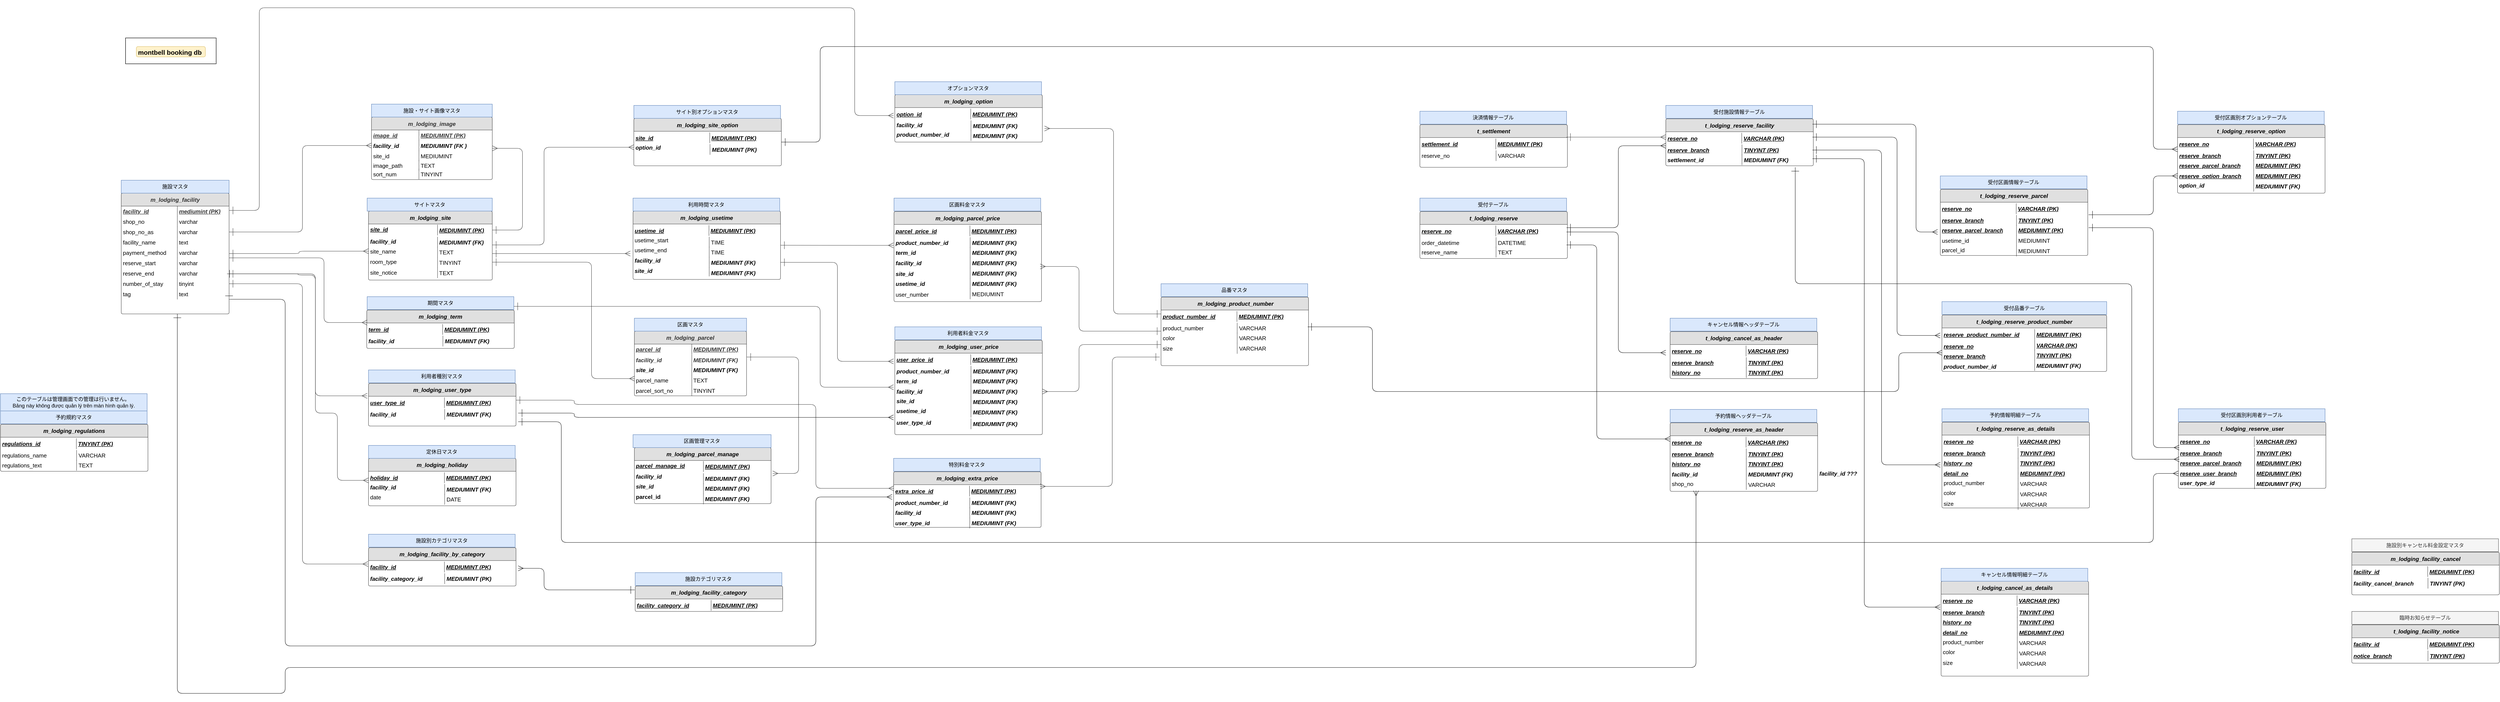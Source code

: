 <mxfile version="15.5.1" type="github">
  <diagram id="AatjL-a4eU6nJETNqXJs" name="Page-1">
    <mxGraphModel dx="2857" dy="1700" grid="1" gridSize="10" guides="1" tooltips="1" connect="1" arrows="1" fold="1" page="1" pageScale="1" pageWidth="850" pageHeight="1100" math="0" shadow="0">
      <root>
        <mxCell id="0" />
        <mxCell id="1" parent="0" />
        <mxCell id="EWHabAM2vr0j7ePy4UxX-1" value="m_lodging_facility" style="html=1;overflow=block;blockSpacing=1;whiteSpace=wrap;swimlane;resizeParent=1;resizeParentMax=0;resizeLast=0;collapsible=0;marginBottom=0;fontStyle=0;swimlaneFillColor=#ffffff;startSize=30;whiteSpace=wrap;fontSize=13;fontColor=#333333;fontStyle=3;align=center;fillColor=#e0e0e0;whiteSpace=wrap;spacing=0;strokeColor=#333333;strokeOpacity=100;fillOpacity=100;rounded=1;absoluteArcSize=1;arcSize=7.5;strokeWidth=0.8;" parent="1" vertex="1">
          <mxGeometry x="-860" y="230" width="250" height="280" as="geometry" />
        </mxCell>
        <mxCell id="EWHabAM2vr0j7ePy4UxX-2" value="" style="group" parent="EWHabAM2vr0j7ePy4UxX-1" vertex="1" connectable="0">
          <mxGeometry x="130" y="30" width="110" height="216" as="geometry" />
        </mxCell>
        <mxCell id="EWHabAM2vr0j7ePy4UxX-3" value="mediumint (PK)" style="shape=partialRectangle;top=0;right=0;bottom=0;part=1;resizeHeight=0;align=left;verticalAlign=top;spacingLeft=4;spacingRight=4;overflow=hidden;rotatable=0;points=[[0,0.5],[1,0.5]];portConstraint=eastwest;whiteSpace=wrap;swimlaneFillColor=#ffffff;whiteSpace=wrap;fontSize=13;fontColor=#333333;fontStyle=7;fillColor=none;strokeOpacity=100;fillOpacity=100;whiteSpace=wrap;spacing=0;strokeColor=#333333;rounded=1;absoluteArcSize=1;arcSize=7.5;strokeWidth=0.8;" parent="EWHabAM2vr0j7ePy4UxX-2" vertex="1">
          <mxGeometry width="110.0" height="24" as="geometry" />
        </mxCell>
        <mxCell id="EWHabAM2vr0j7ePy4UxX-4" value="varchar " style="shape=partialRectangle;top=0;right=0;bottom=0;part=1;resizeHeight=0;align=left;verticalAlign=top;spacingLeft=4;spacingRight=4;overflow=hidden;rotatable=0;points=[[0,0.5],[1,0.5]];portConstraint=eastwest;whiteSpace=wrap;swimlaneFillColor=#ffffff;whiteSpace=wrap;fontSize=13;fillColor=none;strokeOpacity=100;fillOpacity=100;whiteSpace=wrap;spacing=0;strokeColor=#333333;rounded=1;absoluteArcSize=1;arcSize=7.5;strokeWidth=0.8;" parent="EWHabAM2vr0j7ePy4UxX-2" vertex="1">
          <mxGeometry y="24" width="110.0" height="24" as="geometry" />
        </mxCell>
        <mxCell id="EWHabAM2vr0j7ePy4UxX-6" value="text" style="shape=partialRectangle;top=0;right=0;bottom=0;part=1;resizeHeight=0;align=left;verticalAlign=top;spacingLeft=4;spacingRight=4;overflow=hidden;rotatable=0;points=[[0,0.5],[1,0.5]];portConstraint=eastwest;whiteSpace=wrap;swimlaneFillColor=#ffffff;whiteSpace=wrap;fontSize=13;fillColor=none;strokeOpacity=100;fillOpacity=100;whiteSpace=wrap;spacing=0;strokeColor=#333333;rounded=1;absoluteArcSize=1;arcSize=7.5;strokeWidth=0.8;fontColor=#000000;" parent="EWHabAM2vr0j7ePy4UxX-2" vertex="1">
          <mxGeometry y="72" width="110.0" height="24" as="geometry" />
        </mxCell>
        <mxCell id="EWHabAM2vr0j7ePy4UxX-7" value="varchar" style="shape=partialRectangle;top=0;right=0;bottom=0;part=1;resizeHeight=0;align=left;verticalAlign=top;spacingLeft=4;spacingRight=4;overflow=hidden;rotatable=0;points=[[0,0.5],[1,0.5]];portConstraint=eastwest;whiteSpace=wrap;swimlaneFillColor=#ffffff;whiteSpace=wrap;fontSize=13;fillColor=none;strokeOpacity=100;fillOpacity=100;whiteSpace=wrap;spacing=0;strokeColor=#333333;rounded=1;absoluteArcSize=1;arcSize=7.5;strokeWidth=0.8;fontColor=#000000;" parent="EWHabAM2vr0j7ePy4UxX-2" vertex="1">
          <mxGeometry y="96" width="110.0" height="24" as="geometry" />
        </mxCell>
        <mxCell id="EWHabAM2vr0j7ePy4UxX-8" value="varchar" style="shape=partialRectangle;top=0;right=0;bottom=0;part=1;resizeHeight=0;align=left;verticalAlign=top;spacingLeft=4;spacingRight=4;overflow=hidden;rotatable=0;points=[[0,0.5],[1,0.5]];portConstraint=eastwest;whiteSpace=wrap;swimlaneFillColor=#ffffff;whiteSpace=wrap;fontSize=13;fillColor=none;strokeOpacity=100;fillOpacity=100;whiteSpace=wrap;spacing=0;strokeColor=#333333;rounded=1;absoluteArcSize=1;arcSize=7.5;strokeWidth=0.8;fontColor=#000000;" parent="EWHabAM2vr0j7ePy4UxX-2" vertex="1">
          <mxGeometry y="120" width="110.0" height="24" as="geometry" />
        </mxCell>
        <mxCell id="EWHabAM2vr0j7ePy4UxX-9" value="varchar" style="shape=partialRectangle;top=0;right=0;bottom=0;part=1;resizeHeight=0;align=left;verticalAlign=top;spacingLeft=4;spacingRight=4;overflow=hidden;rotatable=0;points=[[0,0.5],[1,0.5]];portConstraint=eastwest;whiteSpace=wrap;swimlaneFillColor=#ffffff;whiteSpace=wrap;fontSize=13;fillColor=none;strokeOpacity=100;fillOpacity=100;whiteSpace=wrap;spacing=0;strokeColor=#333333;rounded=1;absoluteArcSize=1;arcSize=7.5;strokeWidth=0.8;fontColor=#000000;" parent="EWHabAM2vr0j7ePy4UxX-2" vertex="1">
          <mxGeometry y="144" width="110.0" height="24" as="geometry" />
        </mxCell>
        <mxCell id="EWHabAM2vr0j7ePy4UxX-10" value="tinyint" style="shape=partialRectangle;top=0;right=0;bottom=0;part=1;resizeHeight=0;align=left;verticalAlign=top;spacingLeft=4;spacingRight=4;overflow=hidden;rotatable=0;points=[[0,0.5],[1,0.5]];portConstraint=eastwest;whiteSpace=wrap;swimlaneFillColor=#ffffff;whiteSpace=wrap;fontSize=13;fillColor=none;strokeOpacity=100;fillOpacity=100;whiteSpace=wrap;spacing=0;strokeColor=#333333;rounded=1;absoluteArcSize=1;arcSize=7.5;strokeWidth=0.8;fontColor=#000000;" parent="EWHabAM2vr0j7ePy4UxX-2" vertex="1">
          <mxGeometry y="168" width="110.0" height="24" as="geometry" />
        </mxCell>
        <mxCell id="EWHabAM2vr0j7ePy4UxX-11" value="text" style="shape=partialRectangle;top=0;right=0;bottom=0;part=1;resizeHeight=0;align=left;verticalAlign=top;spacingLeft=4;spacingRight=4;overflow=hidden;rotatable=0;points=[[0,0.5],[1,0.5]];portConstraint=eastwest;whiteSpace=wrap;swimlaneFillColor=#ffffff;whiteSpace=wrap;fontSize=13;fillColor=none;strokeOpacity=100;fillOpacity=100;whiteSpace=wrap;spacing=0;strokeColor=#333333;rounded=1;absoluteArcSize=1;arcSize=7.5;strokeWidth=0.8;fontColor=#000000;" parent="EWHabAM2vr0j7ePy4UxX-2" vertex="1">
          <mxGeometry y="192" width="110.0" height="24" as="geometry" />
        </mxCell>
        <mxCell id="EWHabAM2vr0j7ePy4UxX-12" value="" style="group" parent="EWHabAM2vr0j7ePy4UxX-1" vertex="1" connectable="0">
          <mxGeometry y="30" width="130" height="216" as="geometry" />
        </mxCell>
        <mxCell id="EWHabAM2vr0j7ePy4UxX-13" value="facility_id" style="strokeColor=none;part=1;resizeHeight=0;align=left;verticalAlign=top;spacingLeft=4;spacingRight=4;overflow=hidden;rotatable=0;points=[[0,0.5],[1,0.5]];portConstraint=eastwest;whiteSpace=wrap;swimlaneFillColor=#ffffff;whiteSpace=wrap;fontSize=13;fontColor=#333333;fontStyle=7;fillColor=none;strokeOpacity=100;fillOpacity=100;whiteSpace=wrap;spacing=0;rounded=1;absoluteArcSize=1;arcSize=7.5;strokeWidth=0.8;" parent="EWHabAM2vr0j7ePy4UxX-12" vertex="1">
          <mxGeometry width="130" height="24" as="geometry" />
        </mxCell>
        <mxCell id="EWHabAM2vr0j7ePy4UxX-14" value="shop_no" style="strokeColor=none;part=1;resizeHeight=0;align=left;verticalAlign=top;spacingLeft=4;spacingRight=4;overflow=hidden;rotatable=0;points=[[0,0.5],[1,0.5]];portConstraint=eastwest;whiteSpace=wrap;swimlaneFillColor=#ffffff;whiteSpace=wrap;fontSize=13;fillColor=none;strokeOpacity=100;fillOpacity=100;whiteSpace=wrap;spacing=0;rounded=1;absoluteArcSize=1;arcSize=7.5;strokeWidth=0.8;" parent="EWHabAM2vr0j7ePy4UxX-12" vertex="1">
          <mxGeometry y="24" width="130" height="24" as="geometry" />
        </mxCell>
        <mxCell id="EWHabAM2vr0j7ePy4UxX-16" value="facility_name" style="strokeColor=none;part=1;resizeHeight=0;align=left;verticalAlign=top;spacingLeft=4;spacingRight=4;overflow=hidden;rotatable=0;points=[[0,0.5],[1,0.5]];portConstraint=eastwest;whiteSpace=wrap;swimlaneFillColor=#ffffff;whiteSpace=wrap;fontSize=13;fillColor=none;strokeOpacity=100;fillOpacity=100;whiteSpace=wrap;spacing=0;rounded=1;absoluteArcSize=1;arcSize=7.5;strokeWidth=0.8;fontColor=#000000;" parent="EWHabAM2vr0j7ePy4UxX-12" vertex="1">
          <mxGeometry y="72" width="130" height="24" as="geometry" />
        </mxCell>
        <mxCell id="EWHabAM2vr0j7ePy4UxX-17" value="payment_method" style="strokeColor=none;part=1;resizeHeight=0;align=left;verticalAlign=top;spacingLeft=4;spacingRight=4;overflow=hidden;rotatable=0;points=[[0,0.5],[1,0.5]];portConstraint=eastwest;whiteSpace=wrap;swimlaneFillColor=#ffffff;whiteSpace=wrap;fontSize=13;fillColor=none;strokeOpacity=100;fillOpacity=100;whiteSpace=wrap;spacing=0;rounded=1;absoluteArcSize=1;arcSize=7.5;strokeWidth=0.8;fontColor=#000000;" parent="EWHabAM2vr0j7ePy4UxX-12" vertex="1">
          <mxGeometry y="96" width="130" height="24" as="geometry" />
        </mxCell>
        <mxCell id="EWHabAM2vr0j7ePy4UxX-18" value="reserve_start" style="strokeColor=none;part=1;resizeHeight=0;align=left;verticalAlign=top;spacingLeft=4;spacingRight=4;overflow=hidden;rotatable=0;points=[[0,0.5],[1,0.5]];portConstraint=eastwest;whiteSpace=wrap;swimlaneFillColor=#ffffff;whiteSpace=wrap;fontSize=13;fillColor=none;strokeOpacity=100;fillOpacity=100;whiteSpace=wrap;spacing=0;rounded=1;absoluteArcSize=1;arcSize=7.5;strokeWidth=0.8;fontColor=#000000;" parent="EWHabAM2vr0j7ePy4UxX-12" vertex="1">
          <mxGeometry y="120" width="130" height="24" as="geometry" />
        </mxCell>
        <mxCell id="EWHabAM2vr0j7ePy4UxX-19" value="reserve_end" style="strokeColor=none;part=1;resizeHeight=0;align=left;verticalAlign=top;spacingLeft=4;spacingRight=4;overflow=hidden;rotatable=0;points=[[0,0.5],[1,0.5]];portConstraint=eastwest;whiteSpace=wrap;swimlaneFillColor=#ffffff;whiteSpace=wrap;fontSize=13;fillColor=none;strokeOpacity=100;fillOpacity=100;whiteSpace=wrap;spacing=0;rounded=1;absoluteArcSize=1;arcSize=7.5;strokeWidth=0.8;fontColor=#000000;" parent="EWHabAM2vr0j7ePy4UxX-12" vertex="1">
          <mxGeometry y="144" width="130" height="24" as="geometry" />
        </mxCell>
        <mxCell id="EWHabAM2vr0j7ePy4UxX-20" value="number_of_stay" style="strokeColor=none;part=1;resizeHeight=0;align=left;verticalAlign=top;spacingLeft=4;spacingRight=4;overflow=hidden;rotatable=0;points=[[0,0.5],[1,0.5]];portConstraint=eastwest;whiteSpace=wrap;swimlaneFillColor=#ffffff;whiteSpace=wrap;fontSize=13;fillColor=none;strokeOpacity=100;fillOpacity=100;whiteSpace=wrap;spacing=0;rounded=1;absoluteArcSize=1;arcSize=7.5;strokeWidth=0.8;fontColor=#000000;" parent="EWHabAM2vr0j7ePy4UxX-12" vertex="1">
          <mxGeometry y="168" width="130" height="24" as="geometry" />
        </mxCell>
        <mxCell id="EWHabAM2vr0j7ePy4UxX-21" value="tag" style="strokeColor=none;part=1;resizeHeight=0;align=left;verticalAlign=top;spacingLeft=4;spacingRight=4;overflow=hidden;rotatable=0;points=[[0,0.5],[1,0.5]];portConstraint=eastwest;whiteSpace=wrap;swimlaneFillColor=#ffffff;whiteSpace=wrap;fontSize=13;fillColor=none;strokeOpacity=100;fillOpacity=100;whiteSpace=wrap;spacing=0;rounded=1;absoluteArcSize=1;arcSize=7.5;strokeWidth=0.8;fontColor=#000000;" parent="EWHabAM2vr0j7ePy4UxX-12" vertex="1">
          <mxGeometry y="192" width="130" height="24" as="geometry" />
        </mxCell>
        <mxCell id="EWHabAM2vr0j7ePy4UxX-90" value="varchar" style="shape=partialRectangle;top=0;right=0;bottom=0;part=1;resizeHeight=0;align=left;verticalAlign=top;spacingLeft=4;spacingRight=4;overflow=hidden;rotatable=0;points=[[0,0.5],[1,0.5]];portConstraint=eastwest;whiteSpace=wrap;swimlaneFillColor=#ffffff;whiteSpace=wrap;fontSize=13;fillColor=none;strokeOpacity=100;fillOpacity=100;whiteSpace=wrap;spacing=0;strokeColor=#333333;rounded=1;absoluteArcSize=1;arcSize=7.5;strokeWidth=0.8;fontColor=#000000;" parent="EWHabAM2vr0j7ePy4UxX-1" vertex="1">
          <mxGeometry x="130" y="78" width="70" height="24" as="geometry" />
        </mxCell>
        <mxCell id="EWHabAM2vr0j7ePy4UxX-91" value="shop_no_as" style="strokeColor=none;part=1;resizeHeight=0;align=left;verticalAlign=top;spacingLeft=4;spacingRight=4;overflow=hidden;rotatable=0;points=[[0,0.5],[1,0.5]];portConstraint=eastwest;whiteSpace=wrap;swimlaneFillColor=#ffffff;whiteSpace=wrap;fontSize=13;fillColor=none;strokeOpacity=100;fillOpacity=100;whiteSpace=wrap;spacing=0;rounded=1;absoluteArcSize=1;arcSize=7.5;strokeWidth=0.8;fontColor=#000000;" parent="EWHabAM2vr0j7ePy4UxX-1" vertex="1">
          <mxGeometry y="78" width="130" height="24" as="geometry" />
        </mxCell>
        <mxCell id="EWHabAM2vr0j7ePy4UxX-22" value="m_lodging_image" style="html=1;overflow=block;blockSpacing=1;whiteSpace=wrap;swimlane;resizeParent=1;resizeParentMax=0;resizeLast=0;collapsible=0;marginBottom=0;fontStyle=0;swimlaneFillColor=#ffffff;startSize=30;whiteSpace=wrap;fontSize=13;fontColor=#333333;fontStyle=3;align=center;fillColor=#e0e0e0;whiteSpace=wrap;spacing=0;strokeColor=#333333;strokeOpacity=100;fillOpacity=100;rounded=1;absoluteArcSize=1;arcSize=7.5;strokeWidth=0.8;" parent="1" vertex="1">
          <mxGeometry x="-280" y="53.5" width="280" height="145" as="geometry" />
        </mxCell>
        <mxCell id="EWHabAM2vr0j7ePy4UxX-23" value="image_id" style="strokeColor=none;part=1;resizeHeight=0;align=left;verticalAlign=top;spacingLeft=4;spacingRight=4;overflow=hidden;rotatable=0;points=[[0,0.5],[1,0.5]];portConstraint=eastwest;whiteSpace=wrap;swimlaneFillColor=#ffffff;whiteSpace=wrap;fontSize=13;fontColor=#333333;fontStyle=7;fillColor=none;strokeOpacity=100;fillOpacity=100;whiteSpace=wrap;spacing=0;rounded=1;absoluteArcSize=1;arcSize=7.5;strokeWidth=0.8;" parent="EWHabAM2vr0j7ePy4UxX-22" vertex="1">
          <mxGeometry y="30" width="110" height="24" as="geometry" />
        </mxCell>
        <mxCell id="EWHabAM2vr0j7ePy4UxX-24" value="facility_id" style="strokeColor=none;part=1;resizeHeight=0;align=left;verticalAlign=top;spacingLeft=4;spacingRight=4;overflow=hidden;rotatable=0;points=[[0,0.5],[1,0.5]];portConstraint=eastwest;whiteSpace=wrap;swimlaneFillColor=#ffffff;whiteSpace=wrap;fontSize=13;fillColor=none;strokeOpacity=100;fillOpacity=100;whiteSpace=wrap;spacing=0;rounded=1;absoluteArcSize=1;arcSize=7.5;strokeWidth=0.8;fontStyle=3" parent="EWHabAM2vr0j7ePy4UxX-22" vertex="1">
          <mxGeometry y="54" width="110" height="24" as="geometry" />
        </mxCell>
        <mxCell id="EWHabAM2vr0j7ePy4UxX-26" value="MEDIUMINT (PK)" style="shape=partialRectangle;top=0;right=0;bottom=0;part=1;resizeHeight=0;align=left;verticalAlign=top;spacingLeft=4;spacingRight=4;overflow=hidden;rotatable=0;points=[[0,0.5],[1,0.5]];portConstraint=eastwest;whiteSpace=wrap;swimlaneFillColor=#ffffff;whiteSpace=wrap;fontSize=13;fontColor=#333333;fontStyle=7;fillColor=none;strokeOpacity=100;fillOpacity=100;whiteSpace=wrap;spacing=0;strokeColor=#333333;rounded=1;absoluteArcSize=1;arcSize=7.5;strokeWidth=0.8;" parent="EWHabAM2vr0j7ePy4UxX-22" vertex="1">
          <mxGeometry x="110" y="30" width="120" height="24" as="geometry" />
        </mxCell>
        <mxCell id="EWHabAM2vr0j7ePy4UxX-27" value="MEDIUMINT (FK )" style="shape=partialRectangle;top=0;right=0;bottom=0;part=1;resizeHeight=0;align=left;verticalAlign=top;spacingLeft=4;spacingRight=4;overflow=hidden;rotatable=0;points=[[0,0.5],[1,0.5]];portConstraint=eastwest;whiteSpace=wrap;swimlaneFillColor=#ffffff;whiteSpace=wrap;fontSize=13;fillColor=none;strokeOpacity=100;fillOpacity=100;whiteSpace=wrap;spacing=0;strokeColor=#333333;rounded=1;absoluteArcSize=1;arcSize=7.5;strokeWidth=0.8;fontStyle=3" parent="EWHabAM2vr0j7ePy4UxX-22" vertex="1">
          <mxGeometry x="110" y="54" width="150" height="24" as="geometry" />
        </mxCell>
        <mxCell id="jNWc2fwv66Wsc-9iDNfM-6" value="MEDIUMINT " style="shape=partialRectangle;top=0;right=0;bottom=0;part=1;resizeHeight=0;align=left;verticalAlign=top;spacingLeft=4;spacingRight=4;overflow=hidden;rotatable=0;points=[[0,0.5],[1,0.5]];portConstraint=eastwest;whiteSpace=wrap;swimlaneFillColor=#ffffff;whiteSpace=wrap;fontSize=13;fillColor=none;strokeOpacity=100;fillOpacity=100;whiteSpace=wrap;spacing=0;strokeColor=#333333;rounded=1;absoluteArcSize=1;arcSize=7.5;strokeWidth=0.8;" parent="EWHabAM2vr0j7ePy4UxX-22" vertex="1">
          <mxGeometry x="110" y="78" width="110.0" height="24" as="geometry" />
        </mxCell>
        <mxCell id="jNWc2fwv66Wsc-9iDNfM-7" value="site_id" style="strokeColor=none;part=1;resizeHeight=0;align=left;verticalAlign=top;spacingLeft=4;spacingRight=4;overflow=hidden;rotatable=0;points=[[0,0.5],[1,0.5]];portConstraint=eastwest;whiteSpace=wrap;swimlaneFillColor=#ffffff;whiteSpace=wrap;fontSize=13;fillColor=none;strokeOpacity=100;fillOpacity=100;whiteSpace=wrap;spacing=0;rounded=1;absoluteArcSize=1;arcSize=7.5;strokeWidth=0.8;" parent="EWHabAM2vr0j7ePy4UxX-22" vertex="1">
          <mxGeometry y="78" width="110" height="24" as="geometry" />
        </mxCell>
        <mxCell id="jNWc2fwv66Wsc-9iDNfM-8" value="TEXT" style="shape=partialRectangle;top=0;right=0;bottom=0;part=1;resizeHeight=0;align=left;verticalAlign=top;spacingLeft=4;spacingRight=4;overflow=hidden;rotatable=0;points=[[0,0.5],[1,0.5]];portConstraint=eastwest;whiteSpace=wrap;swimlaneFillColor=#ffffff;whiteSpace=wrap;fontSize=13;fillColor=none;strokeOpacity=100;fillOpacity=100;whiteSpace=wrap;spacing=0;strokeColor=#333333;rounded=1;absoluteArcSize=1;arcSize=7.5;strokeWidth=0.8;fontColor=#000000;" parent="EWHabAM2vr0j7ePy4UxX-22" vertex="1">
          <mxGeometry x="110" y="100" width="110.0" height="24" as="geometry" />
        </mxCell>
        <mxCell id="jNWc2fwv66Wsc-9iDNfM-9" value="image_path" style="strokeColor=none;part=1;resizeHeight=0;align=left;verticalAlign=top;spacingLeft=4;spacingRight=4;overflow=hidden;rotatable=0;points=[[0,0.5],[1,0.5]];portConstraint=eastwest;whiteSpace=wrap;swimlaneFillColor=#ffffff;whiteSpace=wrap;fontSize=13;fillColor=none;strokeOpacity=100;fillOpacity=100;whiteSpace=wrap;spacing=0;rounded=1;absoluteArcSize=1;arcSize=7.5;strokeWidth=0.8;fontColor=#000000;" parent="EWHabAM2vr0j7ePy4UxX-22" vertex="1">
          <mxGeometry y="100" width="110" height="24" as="geometry" />
        </mxCell>
        <mxCell id="jNWc2fwv66Wsc-9iDNfM-10" value="TINYINT" style="shape=partialRectangle;top=0;right=0;bottom=0;part=1;resizeHeight=0;align=left;verticalAlign=top;spacingLeft=4;spacingRight=4;overflow=hidden;rotatable=0;points=[[0,0.5],[1,0.5]];portConstraint=eastwest;whiteSpace=wrap;swimlaneFillColor=#ffffff;whiteSpace=wrap;fontSize=13;fillColor=none;strokeOpacity=100;fillOpacity=100;whiteSpace=wrap;spacing=0;strokeColor=#333333;rounded=1;absoluteArcSize=1;arcSize=7.5;strokeWidth=0.8;fontColor=#000000;" parent="EWHabAM2vr0j7ePy4UxX-22" vertex="1">
          <mxGeometry x="110" y="120" width="110.0" height="24" as="geometry" />
        </mxCell>
        <mxCell id="jNWc2fwv66Wsc-9iDNfM-11" value="sort_num" style="strokeColor=none;part=1;resizeHeight=0;align=left;verticalAlign=top;spacingLeft=4;spacingRight=4;overflow=hidden;rotatable=0;points=[[0,0.5],[1,0.5]];portConstraint=eastwest;whiteSpace=wrap;swimlaneFillColor=#ffffff;whiteSpace=wrap;fontSize=13;fillColor=none;strokeOpacity=100;fillOpacity=100;whiteSpace=wrap;spacing=0;rounded=1;absoluteArcSize=1;arcSize=7.5;strokeWidth=0.8;fontColor=#000000;" parent="EWHabAM2vr0j7ePy4UxX-22" vertex="1">
          <mxGeometry y="120" width="110" height="24" as="geometry" />
        </mxCell>
        <mxCell id="EWHabAM2vr0j7ePy4UxX-29" value="&lt;span&gt;m_lodging_site&lt;/span&gt;" style="html=1;overflow=block;blockSpacing=1;whiteSpace=wrap;swimlane;resizeParent=1;resizeParentMax=0;resizeLast=0;collapsible=0;marginBottom=0;fontStyle=0;swimlaneFillColor=#ffffff;startSize=30;whiteSpace=wrap;fontSize=13;fontColor=#000000;fontStyle=3;align=center;fillColor=#e0e0e0;whiteSpace=wrap;spacing=0;strokeColor=#333333;strokeOpacity=100;fillOpacity=100;rounded=1;absoluteArcSize=1;arcSize=7.5;strokeWidth=0.8;" parent="1" vertex="1">
          <mxGeometry x="-286.89" y="271.5" width="286.87" height="160" as="geometry" />
        </mxCell>
        <mxCell id="EWHabAM2vr0j7ePy4UxX-30" value="site_id" style="strokeColor=none;part=1;resizeHeight=0;align=left;verticalAlign=top;spacingLeft=4;spacingRight=4;overflow=hidden;rotatable=0;points=[[0,0.5],[1,0.5]];portConstraint=eastwest;whiteSpace=wrap;swimlaneFillColor=#ffffff;whiteSpace=wrap;fontSize=13;fontColor=#000000;fontStyle=7;fillColor=none;strokeOpacity=100;fillOpacity=100;whiteSpace=wrap;spacing=0;rounded=1;absoluteArcSize=1;arcSize=7.5;strokeWidth=0.8;" parent="EWHabAM2vr0j7ePy4UxX-29" vertex="1">
          <mxGeometry y="30" width="110" height="24" as="geometry" />
        </mxCell>
        <mxCell id="EWHabAM2vr0j7ePy4UxX-34" value="site_name" style="strokeColor=none;part=1;resizeHeight=0;align=left;verticalAlign=top;spacingLeft=4;spacingRight=4;overflow=hidden;rotatable=0;points=[[0,0.5],[1,0.5]];portConstraint=eastwest;whiteSpace=wrap;swimlaneFillColor=#ffffff;whiteSpace=wrap;fontSize=13;fillColor=none;strokeOpacity=100;fillOpacity=100;whiteSpace=wrap;spacing=0;rounded=1;absoluteArcSize=1;arcSize=7.5;strokeWidth=0.8;fontColor=#000000;" parent="EWHabAM2vr0j7ePy4UxX-29" vertex="1">
          <mxGeometry y="81" width="133.125" height="24" as="geometry" />
        </mxCell>
        <mxCell id="EWHabAM2vr0j7ePy4UxX-36" value="room_type" style="strokeColor=none;part=1;resizeHeight=0;align=left;verticalAlign=top;spacingLeft=4;spacingRight=4;overflow=hidden;rotatable=0;points=[[0,0.5],[1,0.5]];portConstraint=eastwest;whiteSpace=wrap;swimlaneFillColor=#ffffff;whiteSpace=wrap;fontSize=13;fillColor=none;strokeOpacity=100;fillOpacity=100;whiteSpace=wrap;spacing=0;rounded=1;absoluteArcSize=1;arcSize=7.5;strokeWidth=0.8;fontColor=#000000;" parent="EWHabAM2vr0j7ePy4UxX-29" vertex="1">
          <mxGeometry y="105" width="133.125" height="24" as="geometry" />
        </mxCell>
        <mxCell id="EWHabAM2vr0j7ePy4UxX-38" value="site_notice" style="strokeColor=none;part=1;resizeHeight=0;align=left;verticalAlign=top;spacingLeft=4;spacingRight=4;overflow=hidden;rotatable=0;points=[[0,0.5],[1,0.5]];portConstraint=eastwest;whiteSpace=wrap;swimlaneFillColor=#ffffff;whiteSpace=wrap;fontSize=13;fillColor=none;strokeOpacity=100;fillOpacity=100;whiteSpace=wrap;spacing=0;rounded=1;absoluteArcSize=1;arcSize=7.5;strokeWidth=0.8;fontColor=#000000;" parent="EWHabAM2vr0j7ePy4UxX-29" vertex="1">
          <mxGeometry y="130" width="133.125" height="24" as="geometry" />
        </mxCell>
        <mxCell id="jNWc2fwv66Wsc-9iDNfM-27" value="facility_id" style="strokeColor=none;part=1;resizeHeight=0;align=left;verticalAlign=top;spacingLeft=4;spacingRight=4;overflow=hidden;rotatable=0;points=[[0,0.5],[1,0.5]];portConstraint=eastwest;whiteSpace=wrap;swimlaneFillColor=#ffffff;whiteSpace=wrap;fontSize=13;fontColor=#000000;fontStyle=3;fillColor=none;strokeOpacity=100;fillOpacity=100;whiteSpace=wrap;spacing=0;rounded=1;absoluteArcSize=1;arcSize=7.5;strokeWidth=0.8;" parent="EWHabAM2vr0j7ePy4UxX-29" vertex="1">
          <mxGeometry y="58" width="110" height="24" as="geometry" />
        </mxCell>
        <mxCell id="jNWc2fwv66Wsc-9iDNfM-613" value="MEDIUMINT (PK)" style="shape=partialRectangle;top=0;right=0;bottom=0;part=1;resizeHeight=0;align=left;verticalAlign=top;spacingLeft=4;spacingRight=4;overflow=hidden;rotatable=0;points=[[0,0.5],[1,0.5]];portConstraint=eastwest;whiteSpace=wrap;swimlaneFillColor=#ffffff;whiteSpace=wrap;fontSize=13;fontColor=#000000;fontStyle=7;fillColor=none;strokeOpacity=100;fillOpacity=100;whiteSpace=wrap;spacing=0;strokeColor=#333333;rounded=1;absoluteArcSize=1;arcSize=7.5;strokeWidth=0.8;" parent="EWHabAM2vr0j7ePy4UxX-29" vertex="1">
          <mxGeometry x="160" y="32" width="126.87" height="24" as="geometry" />
        </mxCell>
        <mxCell id="EWHabAM2vr0j7ePy4UxX-35" value="TEXT" style="shape=partialRectangle;top=0;right=0;bottom=0;part=1;resizeHeight=0;align=left;verticalAlign=top;spacingLeft=4;spacingRight=4;overflow=hidden;rotatable=0;points=[[0,0.5],[1,0.5]];portConstraint=eastwest;whiteSpace=wrap;swimlaneFillColor=#ffffff;whiteSpace=wrap;fontSize=13;fillColor=none;strokeOpacity=100;fillOpacity=100;whiteSpace=wrap;spacing=0;strokeColor=#333333;rounded=1;absoluteArcSize=1;arcSize=7.5;strokeWidth=0.8;fontColor=#000000;container=0;" parent="EWHabAM2vr0j7ePy4UxX-29" vertex="1">
          <mxGeometry x="160.005" y="83" width="68.875" height="24" as="geometry" />
        </mxCell>
        <mxCell id="EWHabAM2vr0j7ePy4UxX-37" value="TINYINT" style="shape=partialRectangle;top=0;right=0;bottom=0;part=1;resizeHeight=0;align=left;verticalAlign=top;spacingLeft=4;spacingRight=4;overflow=hidden;rotatable=0;points=[[0,0.5],[1,0.5]];portConstraint=eastwest;whiteSpace=wrap;swimlaneFillColor=#ffffff;whiteSpace=wrap;fontSize=13;fillColor=none;strokeOpacity=100;fillOpacity=100;whiteSpace=wrap;spacing=0;strokeColor=#333333;rounded=1;absoluteArcSize=1;arcSize=7.5;strokeWidth=0.8;fontColor=#000000;container=0;" parent="EWHabAM2vr0j7ePy4UxX-29" vertex="1">
          <mxGeometry x="160.005" y="107" width="68.875" height="24" as="geometry" />
        </mxCell>
        <mxCell id="EWHabAM2vr0j7ePy4UxX-39" value="TEXT" style="shape=partialRectangle;top=0;right=0;bottom=0;part=1;resizeHeight=0;align=left;verticalAlign=top;spacingLeft=4;spacingRight=4;overflow=hidden;rotatable=0;points=[[0,0.5],[1,0.5]];portConstraint=eastwest;whiteSpace=wrap;swimlaneFillColor=#ffffff;whiteSpace=wrap;fontSize=13;fillColor=none;strokeOpacity=100;fillOpacity=100;whiteSpace=wrap;spacing=0;strokeColor=#333333;rounded=1;absoluteArcSize=1;arcSize=7.5;strokeWidth=0.8;fontColor=#000000;container=0;" parent="EWHabAM2vr0j7ePy4UxX-29" vertex="1">
          <mxGeometry x="160.005" y="131" width="68.875" height="24" as="geometry" />
        </mxCell>
        <mxCell id="jNWc2fwv66Wsc-9iDNfM-28" value="MEDIUMINT (FK)" style="shape=partialRectangle;top=0;right=0;bottom=0;part=1;resizeHeight=0;align=left;verticalAlign=top;spacingLeft=4;spacingRight=4;overflow=hidden;rotatable=0;points=[[0,0.5],[1,0.5]];portConstraint=eastwest;whiteSpace=wrap;swimlaneFillColor=#ffffff;whiteSpace=wrap;fontSize=13;fontColor=#000000;fontStyle=3;fillColor=none;strokeOpacity=100;fillOpacity=100;whiteSpace=wrap;spacing=0;strokeColor=#333333;rounded=1;absoluteArcSize=1;arcSize=7.5;strokeWidth=0.8;container=0;" parent="EWHabAM2vr0j7ePy4UxX-29" vertex="1">
          <mxGeometry x="160.01" y="60" width="116.88" height="24" as="geometry" />
        </mxCell>
        <UserObject label="" lucidchartObjectId="dM.T.fur29C5" id="EWHabAM2vr0j7ePy4UxX-64">
          <mxCell style="html=1;jettySize=18;whiteSpace=wrap;fontSize=13;strokeColor=#333333;strokeOpacity=100;strokeWidth=0.8;rounded=1;arcSize=24;edgeStyle=orthogonalEdgeStyle;startArrow=ERone;startSize=16;;endArrow=ERmany;endSize=10;;entryX=0;entryY=0.5;entryDx=0;entryDy=0;" parent="1" target="EWHabAM2vr0j7ePy4UxX-24" edge="1">
            <mxGeometry width="100" height="100" relative="1" as="geometry">
              <Array as="points">
                <mxPoint x="-440" y="320" />
                <mxPoint x="-440" y="119" />
              </Array>
              <mxPoint x="-610" y="320" as="sourcePoint" />
              <mxPoint x="331.78" y="156" as="targetPoint" />
            </mxGeometry>
          </mxCell>
        </UserObject>
        <UserObject label="" lucidchartObjectId="aZ.SwLaBgXGg" id="EWHabAM2vr0j7ePy4UxX-66">
          <mxCell style="html=1;jettySize=18;whiteSpace=wrap;fontSize=13;strokeColor=#333333;strokeOpacity=100;strokeWidth=0.8;rounded=1;arcSize=24;edgeStyle=orthogonalEdgeStyle;startArrow=ERmany;startSize=10;;endArrow=ERone;endSize=16;;exitX=0;exitY=0.5;exitDx=0;exitDy=0;entryX=1;entryY=0.5;entryDx=0;entryDy=0;" parent="1" source="EWHabAM2vr0j7ePy4UxX-34" target="EWHabAM2vr0j7ePy4UxX-1" edge="1">
            <mxGeometry width="100" height="100" relative="1" as="geometry">
              <Array as="points">
                <mxPoint x="-448" y="365" />
                <mxPoint x="-448" y="370" />
              </Array>
              <mxPoint x="616.876" y="131.548" as="sourcePoint" />
              <mxPoint x="-510" y="360" as="targetPoint" />
            </mxGeometry>
          </mxCell>
        </UserObject>
        <mxCell id="EWHabAM2vr0j7ePy4UxX-89" value="施設マスタ" style="rounded=0;whiteSpace=wrap;html=1;fillColor=#dae8fc;strokeColor=#6c8ebf;" parent="1" vertex="1">
          <mxGeometry x="-860" y="200" width="250" height="30" as="geometry" />
        </mxCell>
        <mxCell id="jNWc2fwv66Wsc-9iDNfM-1" value="施設・サイト画像マスタ" style="rounded=0;whiteSpace=wrap;html=1;fillColor=#dae8fc;strokeColor=#6c8ebf;" parent="1" vertex="1">
          <mxGeometry x="-280" y="23.5" width="280" height="30" as="geometry" />
        </mxCell>
        <mxCell id="jNWc2fwv66Wsc-9iDNfM-26" value="&lt;span&gt;サイトマスタ&lt;/span&gt;" style="rounded=0;whiteSpace=wrap;html=1;fillColor=#dae8fc;strokeColor=#6c8ebf;fontColor=#000000;" parent="1" vertex="1">
          <mxGeometry x="-290" y="241.5" width="290" height="30" as="geometry" />
        </mxCell>
        <mxCell id="jNWc2fwv66Wsc-9iDNfM-45" value="&lt;span&gt;m_lodging_parcel&lt;/span&gt;" style="html=1;overflow=block;blockSpacing=1;whiteSpace=wrap;swimlane;resizeParent=1;resizeParentMax=0;resizeLast=0;collapsible=0;marginBottom=0;fontStyle=0;swimlaneFillColor=#ffffff;startSize=30;whiteSpace=wrap;fontSize=13;fontColor=#333333;fontStyle=3;align=center;fillColor=#e0e0e0;whiteSpace=wrap;spacing=0;strokeColor=#333333;strokeOpacity=100;fillOpacity=100;rounded=1;absoluteArcSize=1;arcSize=7.5;strokeWidth=0.8;" parent="1" vertex="1">
          <mxGeometry x="329.34" y="550" width="260" height="150" as="geometry" />
        </mxCell>
        <mxCell id="jNWc2fwv66Wsc-9iDNfM-46" value="parcel_id" style="strokeColor=none;part=1;resizeHeight=0;align=left;verticalAlign=top;spacingLeft=4;spacingRight=4;overflow=hidden;rotatable=0;points=[[0,0.5],[1,0.5]];portConstraint=eastwest;whiteSpace=wrap;swimlaneFillColor=#ffffff;whiteSpace=wrap;fontSize=13;fontColor=#333333;fontStyle=7;fillColor=none;strokeOpacity=100;fillOpacity=100;whiteSpace=wrap;spacing=0;rounded=1;absoluteArcSize=1;arcSize=7.5;strokeWidth=0.8;" parent="jNWc2fwv66Wsc-9iDNfM-45" vertex="1">
          <mxGeometry y="30" width="110" height="24" as="geometry" />
        </mxCell>
        <mxCell id="jNWc2fwv66Wsc-9iDNfM-47" value="MEDIUMINT (PK)" style="shape=partialRectangle;top=0;right=0;bottom=0;part=1;resizeHeight=0;align=left;verticalAlign=top;spacingLeft=4;spacingRight=4;overflow=hidden;rotatable=0;points=[[0,0.5],[1,0.5]];portConstraint=eastwest;whiteSpace=wrap;swimlaneFillColor=#ffffff;whiteSpace=wrap;fontSize=13;fontColor=#333333;fontStyle=7;fillColor=none;strokeOpacity=100;fillOpacity=100;whiteSpace=wrap;spacing=0;strokeColor=#333333;rounded=1;absoluteArcSize=1;arcSize=7.5;strokeWidth=0.8;" parent="jNWc2fwv66Wsc-9iDNfM-45" vertex="1">
          <mxGeometry x="133.13" y="30" width="126.87" height="24" as="geometry" />
        </mxCell>
        <mxCell id="jNWc2fwv66Wsc-9iDNfM-48" value="site_id" style="strokeColor=none;part=1;resizeHeight=0;align=left;verticalAlign=top;spacingLeft=4;spacingRight=4;overflow=hidden;rotatable=0;points=[[0,0.5],[1,0.5]];portConstraint=eastwest;whiteSpace=wrap;swimlaneFillColor=#ffffff;whiteSpace=wrap;fontSize=13;fillColor=none;strokeOpacity=100;fillOpacity=100;whiteSpace=wrap;spacing=0;rounded=1;absoluteArcSize=1;arcSize=7.5;strokeWidth=0.8;fontStyle=3" parent="jNWc2fwv66Wsc-9iDNfM-45" vertex="1">
          <mxGeometry y="78" width="133.125" height="24" as="geometry" />
        </mxCell>
        <mxCell id="jNWc2fwv66Wsc-9iDNfM-49" value="MEDIUMINT (FK)" style="shape=partialRectangle;top=0;right=0;bottom=0;part=1;resizeHeight=0;align=left;verticalAlign=top;spacingLeft=4;spacingRight=4;overflow=hidden;rotatable=0;points=[[0,0.5],[1,0.5]];portConstraint=eastwest;whiteSpace=wrap;swimlaneFillColor=#ffffff;whiteSpace=wrap;fontSize=13;fillColor=none;strokeOpacity=100;fillOpacity=100;whiteSpace=wrap;spacing=0;strokeColor=#333333;rounded=1;absoluteArcSize=1;arcSize=7.5;strokeWidth=0.8;fontStyle=3" parent="jNWc2fwv66Wsc-9iDNfM-45" vertex="1">
          <mxGeometry x="133.13" y="78" width="116.87" height="24" as="geometry" />
        </mxCell>
        <mxCell id="jNWc2fwv66Wsc-9iDNfM-50" value="parcel_name" style="strokeColor=none;part=1;resizeHeight=0;align=left;verticalAlign=top;spacingLeft=4;spacingRight=4;overflow=hidden;rotatable=0;points=[[0,0.5],[1,0.5]];portConstraint=eastwest;whiteSpace=wrap;swimlaneFillColor=#ffffff;whiteSpace=wrap;fontSize=13;fillColor=none;strokeOpacity=100;fillOpacity=100;whiteSpace=wrap;spacing=0;rounded=1;absoluteArcSize=1;arcSize=7.5;strokeWidth=0.8;" parent="jNWc2fwv66Wsc-9iDNfM-45" vertex="1">
          <mxGeometry y="102" width="133.125" height="24" as="geometry" />
        </mxCell>
        <mxCell id="jNWc2fwv66Wsc-9iDNfM-51" value="TEXT" style="shape=partialRectangle;top=0;right=0;bottom=0;part=1;resizeHeight=0;align=left;verticalAlign=top;spacingLeft=4;spacingRight=4;overflow=hidden;rotatable=0;points=[[0,0.5],[1,0.5]];portConstraint=eastwest;whiteSpace=wrap;swimlaneFillColor=#ffffff;whiteSpace=wrap;fontSize=13;fillColor=none;strokeOpacity=100;fillOpacity=100;whiteSpace=wrap;spacing=0;strokeColor=#333333;rounded=1;absoluteArcSize=1;arcSize=7.5;strokeWidth=0.8;" parent="jNWc2fwv66Wsc-9iDNfM-45" vertex="1">
          <mxGeometry x="133.125" y="102" width="68.875" height="24" as="geometry" />
        </mxCell>
        <mxCell id="jNWc2fwv66Wsc-9iDNfM-52" value="parcel_sort_no" style="strokeColor=none;part=1;resizeHeight=0;align=left;verticalAlign=top;spacingLeft=4;spacingRight=4;overflow=hidden;rotatable=0;points=[[0,0.5],[1,0.5]];portConstraint=eastwest;whiteSpace=wrap;swimlaneFillColor=#ffffff;whiteSpace=wrap;fontSize=13;fillColor=none;strokeOpacity=100;fillOpacity=100;whiteSpace=wrap;spacing=0;rounded=1;absoluteArcSize=1;arcSize=7.5;strokeWidth=0.8;" parent="jNWc2fwv66Wsc-9iDNfM-45" vertex="1">
          <mxGeometry y="126" width="133.125" height="24" as="geometry" />
        </mxCell>
        <mxCell id="jNWc2fwv66Wsc-9iDNfM-53" value="TINYINT" style="shape=partialRectangle;top=0;right=0;bottom=0;part=1;resizeHeight=0;align=left;verticalAlign=top;spacingLeft=4;spacingRight=4;overflow=hidden;rotatable=0;points=[[0,0.5],[1,0.5]];portConstraint=eastwest;whiteSpace=wrap;swimlaneFillColor=#ffffff;whiteSpace=wrap;fontSize=13;fillColor=none;strokeOpacity=100;fillOpacity=100;whiteSpace=wrap;spacing=0;strokeColor=#333333;rounded=1;absoluteArcSize=1;arcSize=7.5;strokeWidth=0.8;" parent="jNWc2fwv66Wsc-9iDNfM-45" vertex="1">
          <mxGeometry x="133.125" y="126" width="68.875" height="24" as="geometry" />
        </mxCell>
        <mxCell id="jNWc2fwv66Wsc-9iDNfM-78" value="facility_id" style="strokeColor=none;part=1;resizeHeight=0;align=left;verticalAlign=top;spacingLeft=4;spacingRight=4;overflow=hidden;rotatable=0;points=[[0,0.5],[1,0.5]];portConstraint=eastwest;whiteSpace=wrap;swimlaneFillColor=#ffffff;whiteSpace=wrap;fontSize=13;fontColor=#333333;fontStyle=3;fillColor=none;strokeOpacity=100;fillOpacity=100;whiteSpace=wrap;spacing=0;rounded=1;absoluteArcSize=1;arcSize=7.5;strokeWidth=0.8;" parent="jNWc2fwv66Wsc-9iDNfM-45" vertex="1">
          <mxGeometry y="55" width="110" height="24" as="geometry" />
        </mxCell>
        <mxCell id="jNWc2fwv66Wsc-9iDNfM-79" value="MEDIUMINT (FK)" style="shape=partialRectangle;top=0;right=0;bottom=0;part=1;resizeHeight=0;align=left;verticalAlign=top;spacingLeft=4;spacingRight=4;overflow=hidden;rotatable=0;points=[[0,0.5],[1,0.5]];portConstraint=eastwest;whiteSpace=wrap;swimlaneFillColor=#ffffff;whiteSpace=wrap;fontSize=13;fontColor=#333333;fontStyle=3;fillColor=none;strokeOpacity=100;fillOpacity=100;whiteSpace=wrap;spacing=0;strokeColor=#333333;rounded=1;absoluteArcSize=1;arcSize=7.5;strokeWidth=0.8;" parent="jNWc2fwv66Wsc-9iDNfM-45" vertex="1">
          <mxGeometry x="133.13" y="55" width="116.88" height="24" as="geometry" />
        </mxCell>
        <mxCell id="jNWc2fwv66Wsc-9iDNfM-90" value="&lt;span&gt;区画マスタ&lt;/span&gt;" style="rounded=0;whiteSpace=wrap;html=1;fillColor=#dae8fc;strokeColor=#6c8ebf;" parent="1" vertex="1">
          <mxGeometry x="329.34" y="520" width="260" height="30" as="geometry" />
        </mxCell>
        <mxCell id="jNWc2fwv66Wsc-9iDNfM-615" value="&lt;span&gt;m_lodging_parcel_manage&lt;/span&gt;" style="html=1;overflow=block;blockSpacing=1;whiteSpace=wrap;swimlane;resizeParent=1;resizeParentMax=0;resizeLast=0;collapsible=0;marginBottom=0;fontStyle=0;swimlaneFillColor=#ffffff;startSize=30;whiteSpace=wrap;fontSize=13;fontColor=#000000;fontStyle=3;align=center;fillColor=#e0e0e0;whiteSpace=wrap;spacing=0;strokeColor=#333333;strokeOpacity=100;fillOpacity=100;rounded=1;absoluteArcSize=1;arcSize=7.5;strokeWidth=0.8;" parent="1" vertex="1">
          <mxGeometry x="329.34" y="820" width="316.89" height="130" as="geometry" />
        </mxCell>
        <mxCell id="jNWc2fwv66Wsc-9iDNfM-616" value="parcel_manage_id" style="strokeColor=none;part=1;resizeHeight=0;align=left;verticalAlign=top;spacingLeft=4;spacingRight=4;overflow=hidden;rotatable=0;points=[[0,0.5],[1,0.5]];portConstraint=eastwest;whiteSpace=wrap;swimlaneFillColor=#ffffff;whiteSpace=wrap;fontSize=13;fontColor=#000000;fontStyle=7;fillColor=none;strokeOpacity=100;fillOpacity=100;whiteSpace=wrap;spacing=0;rounded=1;absoluteArcSize=1;arcSize=7.5;strokeWidth=0.8;" parent="jNWc2fwv66Wsc-9iDNfM-615" vertex="1">
          <mxGeometry y="30" width="130" height="24" as="geometry" />
        </mxCell>
        <mxCell id="jNWc2fwv66Wsc-9iDNfM-617" value="site_id" style="strokeColor=none;part=1;resizeHeight=0;align=left;verticalAlign=top;spacingLeft=4;spacingRight=4;overflow=hidden;rotatable=0;points=[[0,0.5],[1,0.5]];portConstraint=eastwest;whiteSpace=wrap;swimlaneFillColor=#ffffff;whiteSpace=wrap;fontSize=13;fillColor=none;strokeOpacity=100;fillOpacity=100;whiteSpace=wrap;spacing=0;rounded=1;absoluteArcSize=1;arcSize=7.5;strokeWidth=0.8;fontColor=#000000;fontStyle=3" parent="jNWc2fwv66Wsc-9iDNfM-615" vertex="1">
          <mxGeometry y="78" width="133.125" height="24" as="geometry" />
        </mxCell>
        <mxCell id="jNWc2fwv66Wsc-9iDNfM-618" value="parcel_id" style="strokeColor=none;part=1;resizeHeight=0;align=left;verticalAlign=top;spacingLeft=4;spacingRight=4;overflow=hidden;rotatable=0;points=[[0,0.5],[1,0.5]];portConstraint=eastwest;whiteSpace=wrap;swimlaneFillColor=#ffffff;whiteSpace=wrap;fontSize=13;fillColor=none;strokeOpacity=100;fillOpacity=100;whiteSpace=wrap;spacing=0;rounded=1;absoluteArcSize=1;arcSize=7.5;strokeWidth=0.8;fontColor=#000000;fontStyle=1" parent="jNWc2fwv66Wsc-9iDNfM-615" vertex="1">
          <mxGeometry y="102" width="133.125" height="24" as="geometry" />
        </mxCell>
        <mxCell id="jNWc2fwv66Wsc-9iDNfM-633" value="facility_id" style="strokeColor=none;part=1;resizeHeight=0;align=left;verticalAlign=top;spacingLeft=4;spacingRight=4;overflow=hidden;rotatable=0;points=[[0,0.5],[1,0.5]];portConstraint=eastwest;whiteSpace=wrap;swimlaneFillColor=#ffffff;whiteSpace=wrap;fontSize=13;fontColor=#000000;fontStyle=3;fillColor=none;strokeOpacity=100;fillOpacity=100;whiteSpace=wrap;spacing=0;rounded=1;absoluteArcSize=1;arcSize=7.5;strokeWidth=0.8;" parent="jNWc2fwv66Wsc-9iDNfM-615" vertex="1">
          <mxGeometry y="55" width="110" height="24" as="geometry" />
        </mxCell>
        <mxCell id="jNWc2fwv66Wsc-9iDNfM-645" value="MEDIUMINT (PK)" style="shape=partialRectangle;top=0;right=0;bottom=0;part=1;resizeHeight=0;align=left;verticalAlign=top;spacingLeft=4;spacingRight=4;overflow=hidden;rotatable=0;points=[[0,0.5],[1,0.5]];portConstraint=eastwest;whiteSpace=wrap;swimlaneFillColor=#ffffff;whiteSpace=wrap;fontSize=13;fontColor=#000000;fontStyle=7;fillColor=none;strokeOpacity=100;fillOpacity=100;whiteSpace=wrap;spacing=0;strokeColor=#333333;rounded=1;absoluteArcSize=1;arcSize=7.5;strokeWidth=0.8;" parent="jNWc2fwv66Wsc-9iDNfM-615" vertex="1">
          <mxGeometry x="160" y="32" width="126.87" height="24" as="geometry" />
        </mxCell>
        <mxCell id="jNWc2fwv66Wsc-9iDNfM-647" value="MEDIUMINT (FK)" style="shape=partialRectangle;top=0;right=0;bottom=0;part=1;resizeHeight=0;align=left;verticalAlign=top;spacingLeft=4;spacingRight=4;overflow=hidden;rotatable=0;points=[[0,0.5],[1,0.5]];portConstraint=eastwest;whiteSpace=wrap;swimlaneFillColor=#ffffff;whiteSpace=wrap;fontSize=13;fillColor=none;strokeOpacity=100;fillOpacity=100;whiteSpace=wrap;spacing=0;strokeColor=#333333;rounded=1;absoluteArcSize=1;arcSize=7.5;strokeWidth=0.8;fontColor=#000000;container=0;fontStyle=3" parent="jNWc2fwv66Wsc-9iDNfM-615" vertex="1">
          <mxGeometry x="160.01" y="83" width="119.99" height="24" as="geometry" />
        </mxCell>
        <mxCell id="jNWc2fwv66Wsc-9iDNfM-648" value="MEDIUMINT (FK)" style="shape=partialRectangle;top=0;right=0;bottom=0;part=1;resizeHeight=0;align=left;verticalAlign=top;spacingLeft=4;spacingRight=4;overflow=hidden;rotatable=0;points=[[0,0.5],[1,0.5]];portConstraint=eastwest;whiteSpace=wrap;swimlaneFillColor=#ffffff;whiteSpace=wrap;fontSize=13;fillColor=none;strokeOpacity=100;fillOpacity=100;whiteSpace=wrap;spacing=0;strokeColor=#333333;rounded=1;absoluteArcSize=1;arcSize=7.5;strokeWidth=0.8;fontColor=#000000;container=0;fontStyle=3" parent="jNWc2fwv66Wsc-9iDNfM-615" vertex="1">
          <mxGeometry x="160.01" y="107" width="110" height="24" as="geometry" />
        </mxCell>
        <mxCell id="jNWc2fwv66Wsc-9iDNfM-656" value="MEDIUMINT (FK)" style="shape=partialRectangle;top=0;right=0;bottom=0;part=1;resizeHeight=0;align=left;verticalAlign=top;spacingLeft=4;spacingRight=4;overflow=hidden;rotatable=0;points=[[0,0.5],[1,0.5]];portConstraint=eastwest;whiteSpace=wrap;swimlaneFillColor=#ffffff;whiteSpace=wrap;fontSize=13;fontColor=#000000;fontStyle=3;fillColor=none;strokeOpacity=100;fillOpacity=100;whiteSpace=wrap;spacing=0;strokeColor=#333333;rounded=1;absoluteArcSize=1;arcSize=7.5;strokeWidth=0.8;container=0;" parent="jNWc2fwv66Wsc-9iDNfM-615" vertex="1">
          <mxGeometry x="160.01" y="60" width="116.88" height="24" as="geometry" />
        </mxCell>
        <mxCell id="jNWc2fwv66Wsc-9iDNfM-672" value="&lt;span&gt;区画管理マスタ&lt;/span&gt;" style="rounded=0;whiteSpace=wrap;html=1;fillColor=#dae8fc;strokeColor=#6c8ebf;fontColor=#000000;" parent="1" vertex="1">
          <mxGeometry x="326.23" y="790" width="320" height="30" as="geometry" />
        </mxCell>
        <mxCell id="jNWc2fwv66Wsc-9iDNfM-673" value="&lt;span&gt;m_lodging_usetime&lt;/span&gt;" style="html=1;overflow=block;blockSpacing=1;whiteSpace=wrap;swimlane;resizeParent=1;resizeParentMax=0;resizeLast=0;collapsible=0;marginBottom=0;fontStyle=0;swimlaneFillColor=#ffffff;startSize=30;whiteSpace=wrap;fontSize=13;fontColor=#000000;fontStyle=3;align=center;fillColor=#e0e0e0;whiteSpace=wrap;spacing=0;strokeColor=#333333;strokeOpacity=100;fillOpacity=100;rounded=1;absoluteArcSize=1;arcSize=7.5;strokeWidth=0.8;" parent="1" vertex="1">
          <mxGeometry x="326.23" y="271.5" width="341.89" height="158.5" as="geometry" />
        </mxCell>
        <mxCell id="jNWc2fwv66Wsc-9iDNfM-674" value="usetime_id" style="strokeColor=none;part=1;resizeHeight=0;align=left;verticalAlign=top;spacingLeft=4;spacingRight=4;overflow=hidden;rotatable=0;points=[[0,0.5],[1,0.5]];portConstraint=eastwest;whiteSpace=wrap;swimlaneFillColor=#ffffff;whiteSpace=wrap;fontSize=13;fontColor=#000000;fontStyle=7;fillColor=none;strokeOpacity=100;fillOpacity=100;whiteSpace=wrap;spacing=0;rounded=1;absoluteArcSize=1;arcSize=7.5;strokeWidth=0.8;" parent="jNWc2fwv66Wsc-9iDNfM-673" vertex="1">
          <mxGeometry y="33" width="110" height="24" as="geometry" />
        </mxCell>
        <mxCell id="jNWc2fwv66Wsc-9iDNfM-703" value="MEDIUMINT (PK)" style="shape=partialRectangle;top=0;right=0;bottom=0;part=1;resizeHeight=0;align=left;verticalAlign=top;spacingLeft=4;spacingRight=4;overflow=hidden;rotatable=0;points=[[0,0.5],[1,0.5]];portConstraint=eastwest;whiteSpace=wrap;swimlaneFillColor=#ffffff;whiteSpace=wrap;fontSize=13;fontColor=#000000;fontStyle=7;fillColor=none;strokeOpacity=100;fillOpacity=100;whiteSpace=wrap;spacing=0;strokeColor=#333333;rounded=1;absoluteArcSize=1;arcSize=7.5;strokeWidth=0.8;" parent="jNWc2fwv66Wsc-9iDNfM-673" vertex="1">
          <mxGeometry x="176" y="33" width="126.87" height="24" as="geometry" />
        </mxCell>
        <mxCell id="jNWc2fwv66Wsc-9iDNfM-675" value="usetime_end" style="strokeColor=none;part=1;resizeHeight=0;align=left;verticalAlign=top;spacingLeft=4;spacingRight=4;overflow=hidden;rotatable=0;points=[[0,0.5],[1,0.5]];portConstraint=eastwest;whiteSpace=wrap;swimlaneFillColor=#ffffff;whiteSpace=wrap;fontSize=13;fillColor=none;strokeOpacity=100;fillOpacity=100;whiteSpace=wrap;spacing=0;rounded=1;absoluteArcSize=1;arcSize=7.5;strokeWidth=0.8;fontColor=#000000;container=0;" parent="jNWc2fwv66Wsc-9iDNfM-673" vertex="1">
          <mxGeometry y="78" width="146.891" height="24" as="geometry" />
        </mxCell>
        <mxCell id="jNWc2fwv66Wsc-9iDNfM-676" value="facility_id" style="strokeColor=none;part=1;resizeHeight=0;align=left;verticalAlign=top;spacingLeft=4;spacingRight=4;overflow=hidden;rotatable=0;points=[[0,0.5],[1,0.5]];portConstraint=eastwest;whiteSpace=wrap;swimlaneFillColor=#ffffff;whiteSpace=wrap;fontSize=13;fillColor=none;strokeOpacity=100;fillOpacity=100;whiteSpace=wrap;spacing=0;rounded=1;absoluteArcSize=1;arcSize=7.5;strokeWidth=0.8;fontColor=#000000;fontStyle=3;container=0;" parent="jNWc2fwv66Wsc-9iDNfM-673" vertex="1">
          <mxGeometry y="102" width="146.891" height="24" as="geometry" />
        </mxCell>
        <mxCell id="jNWc2fwv66Wsc-9iDNfM-677" value="site_id" style="strokeColor=none;part=1;resizeHeight=0;align=left;verticalAlign=top;spacingLeft=4;spacingRight=4;overflow=hidden;rotatable=0;points=[[0,0.5],[1,0.5]];portConstraint=eastwest;whiteSpace=wrap;swimlaneFillColor=#ffffff;whiteSpace=wrap;fontSize=13;fillColor=none;strokeOpacity=100;fillOpacity=100;whiteSpace=wrap;spacing=0;rounded=1;absoluteArcSize=1;arcSize=7.5;strokeWidth=0.8;fontColor=#000000;container=0;fontStyle=3" parent="jNWc2fwv66Wsc-9iDNfM-673" vertex="1">
          <mxGeometry y="126" width="146.891" height="24" as="geometry" />
        </mxCell>
        <mxCell id="jNWc2fwv66Wsc-9iDNfM-691" value="usetime_start" style="strokeColor=none;part=1;resizeHeight=0;align=left;verticalAlign=top;spacingLeft=4;spacingRight=4;overflow=hidden;rotatable=0;points=[[0,0.5],[1,0.5]];portConstraint=eastwest;whiteSpace=wrap;swimlaneFillColor=#ffffff;whiteSpace=wrap;fontSize=13;fontColor=#000000;fontStyle=0;fillColor=none;strokeOpacity=100;fillOpacity=100;whiteSpace=wrap;spacing=0;rounded=1;absoluteArcSize=1;arcSize=7.5;strokeWidth=0.8;container=0;" parent="jNWc2fwv66Wsc-9iDNfM-673" vertex="1">
          <mxGeometry y="55" width="121.375" height="24" as="geometry" />
        </mxCell>
        <mxCell id="jNWc2fwv66Wsc-9iDNfM-705" value="TIME" style="shape=partialRectangle;top=0;right=0;bottom=0;part=1;resizeHeight=0;align=left;verticalAlign=top;spacingLeft=4;spacingRight=4;overflow=hidden;rotatable=0;points=[[0,0.5],[1,0.5]];portConstraint=eastwest;whiteSpace=wrap;swimlaneFillColor=#ffffff;whiteSpace=wrap;fontSize=13;fillColor=none;strokeOpacity=100;fillOpacity=100;whiteSpace=wrap;spacing=0;strokeColor=#333333;rounded=1;absoluteArcSize=1;arcSize=7.5;strokeWidth=0.8;fontColor=#000000;container=0;" parent="jNWc2fwv66Wsc-9iDNfM-673" vertex="1">
          <mxGeometry x="176.551" y="83" width="75.997" height="24" as="geometry" />
        </mxCell>
        <mxCell id="jNWc2fwv66Wsc-9iDNfM-706" value="MEDIUMINT (FK)" style="shape=partialRectangle;top=0;right=0;bottom=0;part=1;resizeHeight=0;align=left;verticalAlign=top;spacingLeft=4;spacingRight=4;overflow=hidden;rotatable=0;points=[[0,0.5],[1,0.5]];portConstraint=eastwest;whiteSpace=wrap;swimlaneFillColor=#ffffff;whiteSpace=wrap;fontSize=13;fillColor=none;strokeOpacity=100;fillOpacity=100;whiteSpace=wrap;spacing=0;strokeColor=#333333;rounded=1;absoluteArcSize=1;arcSize=7.5;strokeWidth=0.8;fontColor=#000000;container=0;fontStyle=3" parent="jNWc2fwv66Wsc-9iDNfM-673" vertex="1">
          <mxGeometry x="176.557" y="107" width="143.443" height="24" as="geometry" />
        </mxCell>
        <mxCell id="jNWc2fwv66Wsc-9iDNfM-707" value="MEDIUMINT (FK)" style="shape=partialRectangle;top=0;right=0;bottom=0;part=1;resizeHeight=0;align=left;verticalAlign=top;spacingLeft=4;spacingRight=4;overflow=hidden;rotatable=0;points=[[0,0.5],[1,0.5]];portConstraint=eastwest;whiteSpace=wrap;swimlaneFillColor=#ffffff;whiteSpace=wrap;fontSize=13;fillColor=none;strokeOpacity=100;fillOpacity=100;whiteSpace=wrap;spacing=0;strokeColor=#333333;rounded=1;absoluteArcSize=1;arcSize=7.5;strokeWidth=0.8;fontColor=#000000;container=0;fontStyle=3" parent="jNWc2fwv66Wsc-9iDNfM-673" vertex="1">
          <mxGeometry x="176.55" y="131" width="130" height="20" as="geometry" />
        </mxCell>
        <mxCell id="jNWc2fwv66Wsc-9iDNfM-714" value="TIME" style="shape=partialRectangle;top=0;right=0;bottom=0;part=1;resizeHeight=0;align=left;verticalAlign=top;spacingLeft=4;spacingRight=4;overflow=hidden;rotatable=0;points=[[0,0.5],[1,0.5]];portConstraint=eastwest;whiteSpace=wrap;swimlaneFillColor=#ffffff;whiteSpace=wrap;fontSize=13;fontColor=#000000;fontStyle=0;fillColor=none;strokeOpacity=100;fillOpacity=100;whiteSpace=wrap;spacing=0;strokeColor=#333333;rounded=1;absoluteArcSize=1;arcSize=7.5;strokeWidth=0.8;container=0;" parent="jNWc2fwv66Wsc-9iDNfM-673" vertex="1">
          <mxGeometry x="176.557" y="60" width="128.967" height="24" as="geometry" />
        </mxCell>
        <mxCell id="jNWc2fwv66Wsc-9iDNfM-730" value="&lt;span&gt;利用時間マスタ&lt;/span&gt;" style="rounded=0;whiteSpace=wrap;html=1;fillColor=#dae8fc;strokeColor=#6c8ebf;fontColor=#000000;" parent="1" vertex="1">
          <mxGeometry x="326.23" y="241.5" width="340" height="30" as="geometry" />
        </mxCell>
        <mxCell id="jNWc2fwv66Wsc-9iDNfM-790" value="&lt;span&gt;m_lodging_holiday&lt;/span&gt;" style="html=1;overflow=block;blockSpacing=1;whiteSpace=wrap;swimlane;resizeParent=1;resizeParentMax=0;resizeLast=0;collapsible=0;marginBottom=0;fontStyle=0;swimlaneFillColor=#ffffff;startSize=30;whiteSpace=wrap;fontSize=13;fontColor=#000000;fontStyle=3;align=center;fillColor=#e0e0e0;whiteSpace=wrap;spacing=0;strokeColor=#333333;strokeOpacity=100;fillOpacity=100;rounded=1;absoluteArcSize=1;arcSize=7.5;strokeWidth=0.8;" parent="1" vertex="1">
          <mxGeometry x="-286.89" y="845" width="341.89" height="110" as="geometry" />
        </mxCell>
        <mxCell id="jNWc2fwv66Wsc-9iDNfM-791" value="holiday_id" style="strokeColor=none;part=1;resizeHeight=0;align=left;verticalAlign=top;spacingLeft=4;spacingRight=4;overflow=hidden;rotatable=0;points=[[0,0.5],[1,0.5]];portConstraint=eastwest;whiteSpace=wrap;swimlaneFillColor=#ffffff;whiteSpace=wrap;fontSize=13;fontColor=#000000;fontStyle=7;fillColor=none;strokeOpacity=100;fillOpacity=100;whiteSpace=wrap;spacing=0;rounded=1;absoluteArcSize=1;arcSize=7.5;strokeWidth=0.8;" parent="jNWc2fwv66Wsc-9iDNfM-790" vertex="1">
          <mxGeometry y="33" width="110" height="24" as="geometry" />
        </mxCell>
        <mxCell id="jNWc2fwv66Wsc-9iDNfM-792" value="MEDIUMINT (PK)" style="shape=partialRectangle;top=0;right=0;bottom=0;part=1;resizeHeight=0;align=left;verticalAlign=top;spacingLeft=4;spacingRight=4;overflow=hidden;rotatable=0;points=[[0,0.5],[1,0.5]];portConstraint=eastwest;whiteSpace=wrap;swimlaneFillColor=#ffffff;whiteSpace=wrap;fontSize=13;fontColor=#000000;fontStyle=7;fillColor=none;strokeOpacity=100;fillOpacity=100;whiteSpace=wrap;spacing=0;strokeColor=#333333;rounded=1;absoluteArcSize=1;arcSize=7.5;strokeWidth=0.8;" parent="jNWc2fwv66Wsc-9iDNfM-790" vertex="1">
          <mxGeometry x="176" y="33" width="126.87" height="24" as="geometry" />
        </mxCell>
        <mxCell id="jNWc2fwv66Wsc-9iDNfM-794" value="date" style="strokeColor=none;part=1;resizeHeight=0;align=left;verticalAlign=top;spacingLeft=4;spacingRight=4;overflow=hidden;rotatable=0;points=[[0,0.5],[1,0.5]];portConstraint=eastwest;whiteSpace=wrap;swimlaneFillColor=#ffffff;whiteSpace=wrap;fontSize=13;fillColor=none;strokeOpacity=100;fillOpacity=100;whiteSpace=wrap;spacing=0;rounded=1;absoluteArcSize=1;arcSize=7.5;strokeWidth=0.8;fontColor=#000000;container=0;" parent="jNWc2fwv66Wsc-9iDNfM-790" vertex="1">
          <mxGeometry y="78" width="146.891" height="24" as="geometry" />
        </mxCell>
        <mxCell id="jNWc2fwv66Wsc-9iDNfM-810" value="facility_id" style="strokeColor=none;part=1;resizeHeight=0;align=left;verticalAlign=top;spacingLeft=4;spacingRight=4;overflow=hidden;rotatable=0;points=[[0,0.5],[1,0.5]];portConstraint=eastwest;whiteSpace=wrap;swimlaneFillColor=#ffffff;whiteSpace=wrap;fontSize=13;fontColor=#000000;fontStyle=3;fillColor=none;strokeOpacity=100;fillOpacity=100;whiteSpace=wrap;spacing=0;rounded=1;absoluteArcSize=1;arcSize=7.5;strokeWidth=0.8;container=0;" parent="jNWc2fwv66Wsc-9iDNfM-790" vertex="1">
          <mxGeometry y="55" width="121.375" height="24" as="geometry" />
        </mxCell>
        <mxCell id="jNWc2fwv66Wsc-9iDNfM-823" value="DATE" style="shape=partialRectangle;top=0;right=0;bottom=0;part=1;resizeHeight=0;align=left;verticalAlign=top;spacingLeft=4;spacingRight=4;overflow=hidden;rotatable=0;points=[[0,0.5],[1,0.5]];portConstraint=eastwest;whiteSpace=wrap;swimlaneFillColor=#ffffff;whiteSpace=wrap;fontSize=13;fillColor=none;strokeOpacity=100;fillOpacity=100;whiteSpace=wrap;spacing=0;strokeColor=#333333;rounded=1;absoluteArcSize=1;arcSize=7.5;strokeWidth=0.8;fontColor=#000000;container=0;" parent="jNWc2fwv66Wsc-9iDNfM-790" vertex="1">
          <mxGeometry x="176.551" y="83" width="75.997" height="24" as="geometry" />
        </mxCell>
        <mxCell id="jNWc2fwv66Wsc-9iDNfM-832" value="MEDIUMINT (FK)" style="shape=partialRectangle;top=0;right=0;bottom=0;part=1;resizeHeight=0;align=left;verticalAlign=top;spacingLeft=4;spacingRight=4;overflow=hidden;rotatable=0;points=[[0,0.5],[1,0.5]];portConstraint=eastwest;whiteSpace=wrap;swimlaneFillColor=#ffffff;whiteSpace=wrap;fontSize=13;fontColor=#000000;fontStyle=3;fillColor=none;strokeOpacity=100;fillOpacity=100;whiteSpace=wrap;spacing=0;strokeColor=#333333;rounded=1;absoluteArcSize=1;arcSize=7.5;strokeWidth=0.8;container=0;" parent="jNWc2fwv66Wsc-9iDNfM-790" vertex="1">
          <mxGeometry x="176.557" y="60" width="128.967" height="24" as="geometry" />
        </mxCell>
        <mxCell id="jNWc2fwv66Wsc-9iDNfM-848" value="&lt;span&gt;定休日マスタ&lt;/span&gt;" style="rounded=0;whiteSpace=wrap;html=1;fillColor=#dae8fc;strokeColor=#6c8ebf;fontColor=#000000;" parent="1" vertex="1">
          <mxGeometry x="-286.89" y="815" width="340" height="30" as="geometry" />
        </mxCell>
        <mxCell id="jNWc2fwv66Wsc-9iDNfM-849" value="&lt;span&gt;m_lodging_site_option&lt;/span&gt;" style="html=1;overflow=block;blockSpacing=1;whiteSpace=wrap;swimlane;resizeParent=1;resizeParentMax=0;resizeLast=0;collapsible=0;marginBottom=0;fontStyle=0;swimlaneFillColor=#ffffff;startSize=30;whiteSpace=wrap;fontSize=13;fontColor=#000000;fontStyle=3;align=center;fillColor=#e0e0e0;whiteSpace=wrap;spacing=0;strokeColor=#333333;strokeOpacity=100;fillOpacity=100;rounded=1;absoluteArcSize=1;arcSize=7.5;strokeWidth=0.8;" parent="1" vertex="1">
          <mxGeometry x="328.12" y="56.5" width="341.89" height="110" as="geometry" />
        </mxCell>
        <mxCell id="jNWc2fwv66Wsc-9iDNfM-850" value="site_id" style="strokeColor=none;part=1;resizeHeight=0;align=left;verticalAlign=top;spacingLeft=4;spacingRight=4;overflow=hidden;rotatable=0;points=[[0,0.5],[1,0.5]];portConstraint=eastwest;whiteSpace=wrap;swimlaneFillColor=#ffffff;whiteSpace=wrap;fontSize=13;fontColor=#000000;fontStyle=7;fillColor=none;strokeOpacity=100;fillOpacity=100;whiteSpace=wrap;spacing=0;rounded=1;absoluteArcSize=1;arcSize=7.5;strokeWidth=0.8;" parent="jNWc2fwv66Wsc-9iDNfM-849" vertex="1">
          <mxGeometry y="33" width="110" height="24" as="geometry" />
        </mxCell>
        <mxCell id="jNWc2fwv66Wsc-9iDNfM-851" value="MEDIUMINT (PK)" style="shape=partialRectangle;top=0;right=0;bottom=0;part=1;resizeHeight=0;align=left;verticalAlign=top;spacingLeft=4;spacingRight=4;overflow=hidden;rotatable=0;points=[[0,0.5],[1,0.5]];portConstraint=eastwest;whiteSpace=wrap;swimlaneFillColor=#ffffff;whiteSpace=wrap;fontSize=13;fontColor=#000000;fontStyle=7;fillColor=none;strokeOpacity=100;fillOpacity=100;whiteSpace=wrap;spacing=0;strokeColor=#333333;rounded=1;absoluteArcSize=1;arcSize=7.5;strokeWidth=0.8;" parent="jNWc2fwv66Wsc-9iDNfM-849" vertex="1">
          <mxGeometry x="176" y="33" width="126.87" height="24" as="geometry" />
        </mxCell>
        <mxCell id="jNWc2fwv66Wsc-9iDNfM-868" value="option_id" style="strokeColor=none;part=1;resizeHeight=0;align=left;verticalAlign=top;spacingLeft=4;spacingRight=4;overflow=hidden;rotatable=0;points=[[0,0.5],[1,0.5]];portConstraint=eastwest;whiteSpace=wrap;swimlaneFillColor=#ffffff;whiteSpace=wrap;fontSize=13;fontColor=#000000;fontStyle=3;fillColor=none;strokeOpacity=100;fillOpacity=100;whiteSpace=wrap;spacing=0;rounded=1;absoluteArcSize=1;arcSize=7.5;strokeWidth=0.8;container=0;" parent="jNWc2fwv66Wsc-9iDNfM-849" vertex="1">
          <mxGeometry y="55" width="121.375" height="24" as="geometry" />
        </mxCell>
        <mxCell id="jNWc2fwv66Wsc-9iDNfM-882" value="MEDIUMINT (PK)" style="shape=partialRectangle;top=0;right=0;bottom=0;part=1;resizeHeight=0;align=left;verticalAlign=top;spacingLeft=4;spacingRight=4;overflow=hidden;rotatable=0;points=[[0,0.5],[1,0.5]];portConstraint=eastwest;whiteSpace=wrap;swimlaneFillColor=#ffffff;whiteSpace=wrap;fontSize=13;fontColor=#000000;fontStyle=3;fillColor=none;strokeOpacity=100;fillOpacity=100;whiteSpace=wrap;spacing=0;strokeColor=#333333;rounded=1;absoluteArcSize=1;arcSize=7.5;strokeWidth=0.8;container=0;" parent="jNWc2fwv66Wsc-9iDNfM-849" vertex="1">
          <mxGeometry x="176.557" y="60" width="128.967" height="24" as="geometry" />
        </mxCell>
        <mxCell id="jNWc2fwv66Wsc-9iDNfM-890" value="&lt;span&gt;サイト別オプションマスタ&lt;/span&gt;" style="rounded=0;whiteSpace=wrap;html=1;fillColor=#dae8fc;strokeColor=#6c8ebf;fontColor=#000000;" parent="1" vertex="1">
          <mxGeometry x="328.12" y="26.5" width="340" height="30" as="geometry" />
        </mxCell>
        <mxCell id="jNWc2fwv66Wsc-9iDNfM-891" value="&lt;span&gt;m_lodging_option&lt;/span&gt;" style="html=1;overflow=block;blockSpacing=1;whiteSpace=wrap;swimlane;resizeParent=1;resizeParentMax=0;resizeLast=0;collapsible=0;marginBottom=0;fontStyle=0;swimlaneFillColor=#ffffff;startSize=30;whiteSpace=wrap;fontSize=13;fontColor=#000000;fontStyle=3;align=center;fillColor=#e0e0e0;whiteSpace=wrap;spacing=0;strokeColor=#333333;strokeOpacity=100;fillOpacity=100;rounded=1;absoluteArcSize=1;arcSize=7.5;strokeWidth=0.8;" parent="1" vertex="1">
          <mxGeometry x="933" y="1.5" width="341.89" height="110" as="geometry" />
        </mxCell>
        <mxCell id="jNWc2fwv66Wsc-9iDNfM-892" value="option_id" style="strokeColor=none;part=1;resizeHeight=0;align=left;verticalAlign=top;spacingLeft=4;spacingRight=4;overflow=hidden;rotatable=0;points=[[0,0.5],[1,0.5]];portConstraint=eastwest;whiteSpace=wrap;swimlaneFillColor=#ffffff;whiteSpace=wrap;fontSize=13;fontColor=#000000;fontStyle=7;fillColor=none;strokeOpacity=100;fillOpacity=100;whiteSpace=wrap;spacing=0;rounded=1;absoluteArcSize=1;arcSize=7.5;strokeWidth=0.8;" parent="jNWc2fwv66Wsc-9iDNfM-891" vertex="1">
          <mxGeometry y="33" width="110" height="24" as="geometry" />
        </mxCell>
        <mxCell id="jNWc2fwv66Wsc-9iDNfM-893" value="MEDIUMINT (PK)" style="shape=partialRectangle;top=0;right=0;bottom=0;part=1;resizeHeight=0;align=left;verticalAlign=top;spacingLeft=4;spacingRight=4;overflow=hidden;rotatable=0;points=[[0,0.5],[1,0.5]];portConstraint=eastwest;whiteSpace=wrap;swimlaneFillColor=#ffffff;whiteSpace=wrap;fontSize=13;fontColor=#000000;fontStyle=7;fillColor=none;strokeOpacity=100;fillOpacity=100;whiteSpace=wrap;spacing=0;strokeColor=#333333;rounded=1;absoluteArcSize=1;arcSize=7.5;strokeWidth=0.8;" parent="jNWc2fwv66Wsc-9iDNfM-891" vertex="1">
          <mxGeometry x="176" y="33" width="126.87" height="24" as="geometry" />
        </mxCell>
        <mxCell id="jNWc2fwv66Wsc-9iDNfM-894" value="product_number_id" style="strokeColor=none;part=1;resizeHeight=0;align=left;verticalAlign=top;spacingLeft=4;spacingRight=4;overflow=hidden;rotatable=0;points=[[0,0.5],[1,0.5]];portConstraint=eastwest;whiteSpace=wrap;swimlaneFillColor=#ffffff;whiteSpace=wrap;fontSize=13;fillColor=none;strokeOpacity=100;fillOpacity=100;whiteSpace=wrap;spacing=0;rounded=1;absoluteArcSize=1;arcSize=7.5;strokeWidth=0.8;fontColor=#000000;container=0;fontStyle=3" parent="jNWc2fwv66Wsc-9iDNfM-891" vertex="1">
          <mxGeometry y="80" width="146.891" height="24" as="geometry" />
        </mxCell>
        <mxCell id="jNWc2fwv66Wsc-9iDNfM-910" value="facility_id" style="strokeColor=none;part=1;resizeHeight=0;align=left;verticalAlign=top;spacingLeft=4;spacingRight=4;overflow=hidden;rotatable=0;points=[[0,0.5],[1,0.5]];portConstraint=eastwest;whiteSpace=wrap;swimlaneFillColor=#ffffff;whiteSpace=wrap;fontSize=13;fontColor=#000000;fontStyle=3;fillColor=none;strokeOpacity=100;fillOpacity=100;whiteSpace=wrap;spacing=0;rounded=1;absoluteArcSize=1;arcSize=7.5;strokeWidth=0.8;container=0;" parent="jNWc2fwv66Wsc-9iDNfM-891" vertex="1">
          <mxGeometry y="58" width="121.375" height="24" as="geometry" />
        </mxCell>
        <mxCell id="jNWc2fwv66Wsc-9iDNfM-915" value="MEDIUMINT (FK)" style="shape=partialRectangle;top=0;right=0;bottom=0;part=1;resizeHeight=0;align=left;verticalAlign=top;spacingLeft=4;spacingRight=4;overflow=hidden;rotatable=0;points=[[0,0.5],[1,0.5]];portConstraint=eastwest;whiteSpace=wrap;swimlaneFillColor=#ffffff;whiteSpace=wrap;fontSize=13;fillColor=none;strokeOpacity=100;fillOpacity=100;whiteSpace=wrap;spacing=0;strokeColor=#333333;rounded=1;absoluteArcSize=1;arcSize=7.5;strokeWidth=0.8;fontColor=#000000;container=0;fontStyle=3" parent="jNWc2fwv66Wsc-9iDNfM-891" vertex="1">
          <mxGeometry x="176.55" y="83" width="133.45" height="24" as="geometry" />
        </mxCell>
        <mxCell id="jNWc2fwv66Wsc-9iDNfM-924" value="MEDIUMINT (FK)" style="shape=partialRectangle;top=0;right=0;bottom=0;part=1;resizeHeight=0;align=left;verticalAlign=top;spacingLeft=4;spacingRight=4;overflow=hidden;rotatable=0;points=[[0,0.5],[1,0.5]];portConstraint=eastwest;whiteSpace=wrap;swimlaneFillColor=#ffffff;whiteSpace=wrap;fontSize=13;fontColor=#000000;fontStyle=3;fillColor=none;strokeOpacity=100;fillOpacity=100;whiteSpace=wrap;spacing=0;strokeColor=#333333;rounded=1;absoluteArcSize=1;arcSize=7.5;strokeWidth=0.8;container=0;" parent="jNWc2fwv66Wsc-9iDNfM-891" vertex="1">
          <mxGeometry x="176.557" y="60" width="128.967" height="24" as="geometry" />
        </mxCell>
        <mxCell id="jNWc2fwv66Wsc-9iDNfM-932" value="&lt;span&gt;オプションマスタ&lt;/span&gt;" style="rounded=0;whiteSpace=wrap;html=1;fillColor=#dae8fc;strokeColor=#6c8ebf;fontColor=#000000;" parent="1" vertex="1">
          <mxGeometry x="933" y="-28.5" width="340" height="30" as="geometry" />
        </mxCell>
        <mxCell id="jNWc2fwv66Wsc-9iDNfM-933" value="&lt;span&gt;m_lodging_term&lt;/span&gt;" style="html=1;overflow=block;blockSpacing=1;whiteSpace=wrap;swimlane;resizeParent=1;resizeParentMax=0;resizeLast=0;collapsible=0;marginBottom=0;fontStyle=0;swimlaneFillColor=#ffffff;startSize=30;whiteSpace=wrap;fontSize=13;fontColor=#000000;fontStyle=3;align=center;fillColor=#e0e0e0;whiteSpace=wrap;spacing=0;strokeColor=#333333;strokeOpacity=100;fillOpacity=100;rounded=1;absoluteArcSize=1;arcSize=7.5;strokeWidth=0.8;" parent="1" vertex="1">
          <mxGeometry x="-290.95" y="501" width="341.89" height="89" as="geometry" />
        </mxCell>
        <mxCell id="jNWc2fwv66Wsc-9iDNfM-934" value="term_id" style="strokeColor=none;part=1;resizeHeight=0;align=left;verticalAlign=top;spacingLeft=4;spacingRight=4;overflow=hidden;rotatable=0;points=[[0,0.5],[1,0.5]];portConstraint=eastwest;whiteSpace=wrap;swimlaneFillColor=#ffffff;whiteSpace=wrap;fontSize=13;fontColor=#000000;fontStyle=7;fillColor=none;strokeOpacity=100;fillOpacity=100;whiteSpace=wrap;spacing=0;rounded=1;absoluteArcSize=1;arcSize=7.5;strokeWidth=0.8;" parent="jNWc2fwv66Wsc-9iDNfM-933" vertex="1">
          <mxGeometry y="33" width="110" height="24" as="geometry" />
        </mxCell>
        <mxCell id="jNWc2fwv66Wsc-9iDNfM-935" value="MEDIUMINT (PK)" style="shape=partialRectangle;top=0;right=0;bottom=0;part=1;resizeHeight=0;align=left;verticalAlign=top;spacingLeft=4;spacingRight=4;overflow=hidden;rotatable=0;points=[[0,0.5],[1,0.5]];portConstraint=eastwest;whiteSpace=wrap;swimlaneFillColor=#ffffff;whiteSpace=wrap;fontSize=13;fontColor=#000000;fontStyle=7;fillColor=none;strokeOpacity=100;fillOpacity=100;whiteSpace=wrap;spacing=0;strokeColor=#333333;rounded=1;absoluteArcSize=1;arcSize=7.5;strokeWidth=0.8;" parent="jNWc2fwv66Wsc-9iDNfM-933" vertex="1">
          <mxGeometry x="176" y="33" width="126.87" height="24" as="geometry" />
        </mxCell>
        <mxCell id="jNWc2fwv66Wsc-9iDNfM-951" value="facility_id" style="strokeColor=none;part=1;resizeHeight=0;align=left;verticalAlign=top;spacingLeft=4;spacingRight=4;overflow=hidden;rotatable=0;points=[[0,0.5],[1,0.5]];portConstraint=eastwest;whiteSpace=wrap;swimlaneFillColor=#ffffff;whiteSpace=wrap;fontSize=13;fontColor=#000000;fontStyle=3;fillColor=none;strokeOpacity=100;fillOpacity=100;whiteSpace=wrap;spacing=0;rounded=1;absoluteArcSize=1;arcSize=7.5;strokeWidth=0.8;container=0;" parent="jNWc2fwv66Wsc-9iDNfM-933" vertex="1">
          <mxGeometry y="60" width="121.375" height="24" as="geometry" />
        </mxCell>
        <mxCell id="jNWc2fwv66Wsc-9iDNfM-962" value="MEDIUMINT (FK)" style="shape=partialRectangle;top=0;right=0;bottom=0;part=1;resizeHeight=0;align=left;verticalAlign=top;spacingLeft=4;spacingRight=4;overflow=hidden;rotatable=0;points=[[0,0.5],[1,0.5]];portConstraint=eastwest;whiteSpace=wrap;swimlaneFillColor=#ffffff;whiteSpace=wrap;fontSize=13;fontColor=#000000;fontStyle=3;fillColor=none;strokeOpacity=100;fillOpacity=100;whiteSpace=wrap;spacing=0;strokeColor=#333333;rounded=1;absoluteArcSize=1;arcSize=7.5;strokeWidth=0.8;container=0;" parent="jNWc2fwv66Wsc-9iDNfM-933" vertex="1">
          <mxGeometry x="176.557" y="60" width="128.967" height="24" as="geometry" />
        </mxCell>
        <mxCell id="jNWc2fwv66Wsc-9iDNfM-966" value="&lt;span&gt;期間マスタ&lt;/span&gt;" style="rounded=0;whiteSpace=wrap;html=1;fillColor=#dae8fc;strokeColor=#6c8ebf;fontColor=#000000;" parent="1" vertex="1">
          <mxGeometry x="-290.0" y="470" width="340" height="30" as="geometry" />
        </mxCell>
        <mxCell id="jNWc2fwv66Wsc-9iDNfM-967" value="&lt;span&gt;m_lodging_user_type&lt;/span&gt;" style="html=1;overflow=block;blockSpacing=1;whiteSpace=wrap;swimlane;resizeParent=1;resizeParentMax=0;resizeLast=0;collapsible=0;marginBottom=0;fontStyle=0;swimlaneFillColor=#ffffff;startSize=30;whiteSpace=wrap;fontSize=13;fontColor=#000000;fontStyle=3;align=center;fillColor=#e0e0e0;whiteSpace=wrap;spacing=0;strokeColor=#333333;strokeOpacity=100;fillOpacity=100;rounded=1;absoluteArcSize=1;arcSize=7.5;strokeWidth=0.8;" parent="1" vertex="1">
          <mxGeometry x="-286.89" y="671" width="341.89" height="99" as="geometry" />
        </mxCell>
        <mxCell id="jNWc2fwv66Wsc-9iDNfM-968" value="user_type_id" style="strokeColor=none;part=1;resizeHeight=0;align=left;verticalAlign=top;spacingLeft=4;spacingRight=4;overflow=hidden;rotatable=0;points=[[0,0.5],[1,0.5]];portConstraint=eastwest;whiteSpace=wrap;swimlaneFillColor=#ffffff;whiteSpace=wrap;fontSize=13;fontColor=#000000;fontStyle=7;fillColor=none;strokeOpacity=100;fillOpacity=100;whiteSpace=wrap;spacing=0;rounded=1;absoluteArcSize=1;arcSize=7.5;strokeWidth=0.8;" parent="jNWc2fwv66Wsc-9iDNfM-967" vertex="1">
          <mxGeometry y="33" width="110" height="24" as="geometry" />
        </mxCell>
        <mxCell id="jNWc2fwv66Wsc-9iDNfM-969" value="MEDIUMINT (PK)" style="shape=partialRectangle;top=0;right=0;bottom=0;part=1;resizeHeight=0;align=left;verticalAlign=top;spacingLeft=4;spacingRight=4;overflow=hidden;rotatable=0;points=[[0,0.5],[1,0.5]];portConstraint=eastwest;whiteSpace=wrap;swimlaneFillColor=#ffffff;whiteSpace=wrap;fontSize=13;fontColor=#000000;fontStyle=7;fillColor=none;strokeOpacity=100;fillOpacity=100;whiteSpace=wrap;spacing=0;strokeColor=#333333;rounded=1;absoluteArcSize=1;arcSize=7.5;strokeWidth=0.8;" parent="jNWc2fwv66Wsc-9iDNfM-967" vertex="1">
          <mxGeometry x="176" y="33" width="126.87" height="24" as="geometry" />
        </mxCell>
        <mxCell id="jNWc2fwv66Wsc-9iDNfM-978" value="facility_id" style="strokeColor=none;part=1;resizeHeight=0;align=left;verticalAlign=top;spacingLeft=4;spacingRight=4;overflow=hidden;rotatable=0;points=[[0,0.5],[1,0.5]];portConstraint=eastwest;whiteSpace=wrap;swimlaneFillColor=#ffffff;whiteSpace=wrap;fontSize=13;fontColor=#000000;fontStyle=3;fillColor=none;strokeOpacity=100;fillOpacity=100;whiteSpace=wrap;spacing=0;rounded=1;absoluteArcSize=1;arcSize=7.5;strokeWidth=0.8;container=0;" parent="jNWc2fwv66Wsc-9iDNfM-967" vertex="1">
          <mxGeometry y="60" width="121.375" height="24" as="geometry" />
        </mxCell>
        <mxCell id="jNWc2fwv66Wsc-9iDNfM-987" value="MEDIUMINT (FK)" style="shape=partialRectangle;top=0;right=0;bottom=0;part=1;resizeHeight=0;align=left;verticalAlign=top;spacingLeft=4;spacingRight=4;overflow=hidden;rotatable=0;points=[[0,0.5],[1,0.5]];portConstraint=eastwest;whiteSpace=wrap;swimlaneFillColor=#ffffff;whiteSpace=wrap;fontSize=13;fontColor=#000000;fontStyle=3;fillColor=none;strokeOpacity=100;fillOpacity=100;whiteSpace=wrap;spacing=0;strokeColor=#333333;rounded=1;absoluteArcSize=1;arcSize=7.5;strokeWidth=0.8;container=0;" parent="jNWc2fwv66Wsc-9iDNfM-967" vertex="1">
          <mxGeometry x="176.557" y="60" width="128.967" height="24" as="geometry" />
        </mxCell>
        <mxCell id="jNWc2fwv66Wsc-9iDNfM-988" value="&lt;span&gt;利用者種別マスタ&lt;/span&gt;" style="rounded=0;whiteSpace=wrap;html=1;fillColor=#dae8fc;strokeColor=#6c8ebf;fontColor=#000000;" parent="1" vertex="1">
          <mxGeometry x="-286.89" y="640" width="340" height="30" as="geometry" />
        </mxCell>
        <mxCell id="jNWc2fwv66Wsc-9iDNfM-989" value="&lt;span&gt;m_lodging_facility_category&lt;/span&gt;" style="html=1;overflow=block;blockSpacing=1;whiteSpace=wrap;swimlane;resizeParent=1;resizeParentMax=0;resizeLast=0;collapsible=0;marginBottom=0;fontStyle=0;swimlaneFillColor=#ffffff;startSize=30;whiteSpace=wrap;fontSize=13;fontColor=#000000;fontStyle=3;align=center;fillColor=#e0e0e0;whiteSpace=wrap;spacing=0;strokeColor=#333333;strokeOpacity=100;fillOpacity=100;rounded=1;absoluteArcSize=1;arcSize=7.5;strokeWidth=0.8;" parent="1" vertex="1">
          <mxGeometry x="331.23" y="1141" width="341.89" height="59" as="geometry" />
        </mxCell>
        <mxCell id="jNWc2fwv66Wsc-9iDNfM-990" value="facility_category_id" style="strokeColor=none;part=1;resizeHeight=0;align=left;verticalAlign=top;spacingLeft=4;spacingRight=4;overflow=hidden;rotatable=0;points=[[0,0.5],[1,0.5]];portConstraint=eastwest;whiteSpace=wrap;swimlaneFillColor=#ffffff;whiteSpace=wrap;fontSize=13;fontColor=#000000;fontStyle=7;fillColor=none;strokeOpacity=100;fillOpacity=100;whiteSpace=wrap;spacing=0;rounded=1;absoluteArcSize=1;arcSize=7.5;strokeWidth=0.8;" parent="jNWc2fwv66Wsc-9iDNfM-989" vertex="1">
          <mxGeometry y="33" width="150" height="24" as="geometry" />
        </mxCell>
        <mxCell id="jNWc2fwv66Wsc-9iDNfM-991" value="MEDIUMINT (PK)" style="shape=partialRectangle;top=0;right=0;bottom=0;part=1;resizeHeight=0;align=left;verticalAlign=top;spacingLeft=4;spacingRight=4;overflow=hidden;rotatable=0;points=[[0,0.5],[1,0.5]];portConstraint=eastwest;whiteSpace=wrap;swimlaneFillColor=#ffffff;whiteSpace=wrap;fontSize=13;fontColor=#000000;fontStyle=7;fillColor=none;strokeOpacity=100;fillOpacity=100;whiteSpace=wrap;spacing=0;strokeColor=#333333;rounded=1;absoluteArcSize=1;arcSize=7.5;strokeWidth=0.8;" parent="jNWc2fwv66Wsc-9iDNfM-989" vertex="1">
          <mxGeometry x="176" y="33" width="126.87" height="24" as="geometry" />
        </mxCell>
        <mxCell id="jNWc2fwv66Wsc-9iDNfM-1010" value="&lt;span&gt;施設カテゴリマスタ&lt;/span&gt;" style="rounded=0;whiteSpace=wrap;html=1;fillColor=#dae8fc;strokeColor=#6c8ebf;fontColor=#000000;" parent="1" vertex="1">
          <mxGeometry x="331.23" y="1110" width="340" height="30" as="geometry" />
        </mxCell>
        <mxCell id="jNWc2fwv66Wsc-9iDNfM-1099" value="&lt;span&gt;m_lodging_user_price&lt;/span&gt;" style="html=1;overflow=block;blockSpacing=1;whiteSpace=wrap;swimlane;resizeParent=1;resizeParentMax=0;resizeLast=0;collapsible=0;marginBottom=0;fontStyle=0;swimlaneFillColor=#ffffff;startSize=30;whiteSpace=wrap;fontSize=13;fontColor=#000000;fontStyle=3;align=center;fillColor=#e0e0e0;whiteSpace=wrap;spacing=0;strokeColor=#333333;strokeOpacity=100;fillOpacity=100;rounded=1;absoluteArcSize=1;arcSize=7.5;strokeWidth=0.8;" parent="1" vertex="1">
          <mxGeometry x="933" y="571" width="341.89" height="219" as="geometry" />
        </mxCell>
        <mxCell id="jNWc2fwv66Wsc-9iDNfM-1100" value="user_price_id" style="strokeColor=none;part=1;resizeHeight=0;align=left;verticalAlign=top;spacingLeft=4;spacingRight=4;overflow=hidden;rotatable=0;points=[[0,0.5],[1,0.5]];portConstraint=eastwest;whiteSpace=wrap;swimlaneFillColor=#ffffff;whiteSpace=wrap;fontSize=13;fontColor=#000000;fontStyle=7;fillColor=none;strokeOpacity=100;fillOpacity=100;whiteSpace=wrap;spacing=0;rounded=1;absoluteArcSize=1;arcSize=7.5;strokeWidth=0.8;" parent="jNWc2fwv66Wsc-9iDNfM-1099" vertex="1">
          <mxGeometry y="33" width="110" height="24" as="geometry" />
        </mxCell>
        <mxCell id="jNWc2fwv66Wsc-9iDNfM-1101" value="MEDIUMINT (PK)" style="shape=partialRectangle;top=0;right=0;bottom=0;part=1;resizeHeight=0;align=left;verticalAlign=top;spacingLeft=4;spacingRight=4;overflow=hidden;rotatable=0;points=[[0,0.5],[1,0.5]];portConstraint=eastwest;whiteSpace=wrap;swimlaneFillColor=#ffffff;whiteSpace=wrap;fontSize=13;fontColor=#000000;fontStyle=7;fillColor=none;strokeOpacity=100;fillOpacity=100;whiteSpace=wrap;spacing=0;strokeColor=#333333;rounded=1;absoluteArcSize=1;arcSize=7.5;strokeWidth=0.8;" parent="jNWc2fwv66Wsc-9iDNfM-1099" vertex="1">
          <mxGeometry x="176" y="33" width="126.87" height="24" as="geometry" />
        </mxCell>
        <mxCell id="jNWc2fwv66Wsc-9iDNfM-1102" value="term_id" style="strokeColor=none;part=1;resizeHeight=0;align=left;verticalAlign=top;spacingLeft=4;spacingRight=4;overflow=hidden;rotatable=0;points=[[0,0.5],[1,0.5]];portConstraint=eastwest;whiteSpace=wrap;swimlaneFillColor=#ffffff;whiteSpace=wrap;fontSize=13;fillColor=none;strokeOpacity=100;fillOpacity=100;whiteSpace=wrap;spacing=0;rounded=1;absoluteArcSize=1;arcSize=7.5;strokeWidth=0.8;fontColor=#000000;container=0;fontStyle=3" parent="jNWc2fwv66Wsc-9iDNfM-1099" vertex="1">
          <mxGeometry y="83" width="146.891" height="24" as="geometry" />
        </mxCell>
        <mxCell id="jNWc2fwv66Wsc-9iDNfM-1103" value="facility_id" style="strokeColor=none;part=1;resizeHeight=0;align=left;verticalAlign=top;spacingLeft=4;spacingRight=4;overflow=hidden;rotatable=0;points=[[0,0.5],[1,0.5]];portConstraint=eastwest;whiteSpace=wrap;swimlaneFillColor=#ffffff;whiteSpace=wrap;fontSize=13;fillColor=none;strokeOpacity=100;fillOpacity=100;whiteSpace=wrap;spacing=0;rounded=1;absoluteArcSize=1;arcSize=7.5;strokeWidth=0.8;fontColor=#000000;fontStyle=3;container=0;" parent="jNWc2fwv66Wsc-9iDNfM-1099" vertex="1">
          <mxGeometry y="107" width="146.891" height="24" as="geometry" />
        </mxCell>
        <mxCell id="jNWc2fwv66Wsc-9iDNfM-1104" value="site_id" style="strokeColor=none;part=1;resizeHeight=0;align=left;verticalAlign=top;spacingLeft=4;spacingRight=4;overflow=hidden;rotatable=0;points=[[0,0.5],[1,0.5]];portConstraint=eastwest;whiteSpace=wrap;swimlaneFillColor=#ffffff;whiteSpace=wrap;fontSize=13;fillColor=none;strokeOpacity=100;fillOpacity=100;whiteSpace=wrap;spacing=0;rounded=1;absoluteArcSize=1;arcSize=7.5;strokeWidth=0.8;fontColor=#000000;container=0;fontStyle=3" parent="jNWc2fwv66Wsc-9iDNfM-1099" vertex="1">
          <mxGeometry y="129" width="146.891" height="24" as="geometry" />
        </mxCell>
        <mxCell id="jNWc2fwv66Wsc-9iDNfM-1105" value="usetime_id" style="strokeColor=none;part=1;resizeHeight=0;align=left;verticalAlign=top;spacingLeft=4;spacingRight=4;overflow=hidden;rotatable=0;points=[[0,0.5],[1,0.5]];portConstraint=eastwest;whiteSpace=wrap;swimlaneFillColor=#ffffff;whiteSpace=wrap;fontSize=13;fillColor=none;strokeOpacity=100;fillOpacity=100;whiteSpace=wrap;spacing=0;rounded=1;absoluteArcSize=1;arcSize=7.5;strokeWidth=0.8;fontColor=#000000;container=0;fontStyle=3" parent="jNWc2fwv66Wsc-9iDNfM-1099" vertex="1">
          <mxGeometry y="152" width="146.891" height="24" as="geometry" />
        </mxCell>
        <mxCell id="jNWc2fwv66Wsc-9iDNfM-1110" value="product_number_id" style="strokeColor=none;part=1;resizeHeight=0;align=left;verticalAlign=top;spacingLeft=4;spacingRight=4;overflow=hidden;rotatable=0;points=[[0,0.5],[1,0.5]];portConstraint=eastwest;whiteSpace=wrap;swimlaneFillColor=#ffffff;whiteSpace=wrap;fontSize=13;fontColor=#000000;fontStyle=3;fillColor=none;strokeOpacity=100;fillOpacity=100;whiteSpace=wrap;spacing=0;rounded=1;absoluteArcSize=1;arcSize=7.5;strokeWidth=0.8;container=0;" parent="jNWc2fwv66Wsc-9iDNfM-1099" vertex="1">
          <mxGeometry y="60" width="150" height="24" as="geometry" />
        </mxCell>
        <mxCell id="jNWc2fwv66Wsc-9iDNfM-1111" value="MEDIUMINT (FK)" style="shape=partialRectangle;top=0;right=0;bottom=0;part=1;resizeHeight=0;align=left;verticalAlign=top;spacingLeft=4;spacingRight=4;overflow=hidden;rotatable=0;points=[[0,0.5],[1,0.5]];portConstraint=eastwest;whiteSpace=wrap;swimlaneFillColor=#ffffff;whiteSpace=wrap;fontSize=13;fillColor=none;strokeOpacity=100;fillOpacity=100;whiteSpace=wrap;spacing=0;strokeColor=#333333;rounded=1;absoluteArcSize=1;arcSize=7.5;strokeWidth=0.8;fontColor=#000000;container=0;fontStyle=3" parent="jNWc2fwv66Wsc-9iDNfM-1099" vertex="1">
          <mxGeometry x="176.55" y="83" width="113.45" height="24" as="geometry" />
        </mxCell>
        <mxCell id="jNWc2fwv66Wsc-9iDNfM-1112" value="MEDIUMINT (FK)" style="shape=partialRectangle;top=0;right=0;bottom=0;part=1;resizeHeight=0;align=left;verticalAlign=top;spacingLeft=4;spacingRight=4;overflow=hidden;rotatable=0;points=[[0,0.5],[1,0.5]];portConstraint=eastwest;whiteSpace=wrap;swimlaneFillColor=#ffffff;whiteSpace=wrap;fontSize=13;fillColor=none;strokeOpacity=100;fillOpacity=100;whiteSpace=wrap;spacing=0;strokeColor=#333333;rounded=1;absoluteArcSize=1;arcSize=7.5;strokeWidth=0.8;fontColor=#000000;container=0;fontStyle=3" parent="jNWc2fwv66Wsc-9iDNfM-1099" vertex="1">
          <mxGeometry x="176.557" y="107" width="143.443" height="24" as="geometry" />
        </mxCell>
        <mxCell id="jNWc2fwv66Wsc-9iDNfM-1113" value="MEDIUMINT (FK)" style="shape=partialRectangle;top=0;right=0;bottom=0;part=1;resizeHeight=0;align=left;verticalAlign=top;spacingLeft=4;spacingRight=4;overflow=hidden;rotatable=0;points=[[0,0.5],[1,0.5]];portConstraint=eastwest;whiteSpace=wrap;swimlaneFillColor=#ffffff;whiteSpace=wrap;fontSize=13;fillColor=none;strokeOpacity=100;fillOpacity=100;whiteSpace=wrap;spacing=0;strokeColor=#333333;rounded=1;absoluteArcSize=1;arcSize=7.5;strokeWidth=0.8;fontColor=#000000;container=0;fontStyle=3" parent="jNWc2fwv66Wsc-9iDNfM-1099" vertex="1">
          <mxGeometry x="176.55" y="131" width="123.45" height="24" as="geometry" />
        </mxCell>
        <mxCell id="jNWc2fwv66Wsc-9iDNfM-1114" value="MEDIUMINT (FK)" style="shape=partialRectangle;top=0;right=0;bottom=0;part=1;resizeHeight=0;align=left;verticalAlign=top;spacingLeft=4;spacingRight=4;overflow=hidden;rotatable=0;points=[[0,0.5],[1,0.5]];portConstraint=eastwest;whiteSpace=wrap;swimlaneFillColor=#ffffff;whiteSpace=wrap;fontSize=13;fillColor=none;strokeOpacity=100;fillOpacity=100;whiteSpace=wrap;spacing=0;strokeColor=#333333;rounded=1;absoluteArcSize=1;arcSize=7.5;strokeWidth=0.8;fontColor=#000000;container=0;fontStyle=3" parent="jNWc2fwv66Wsc-9iDNfM-1099" vertex="1">
          <mxGeometry x="176.55" y="155" width="123.45" height="24" as="geometry" />
        </mxCell>
        <mxCell id="jNWc2fwv66Wsc-9iDNfM-1119" value="MEDIUMINT (FK)" style="shape=partialRectangle;top=0;right=0;bottom=0;part=1;resizeHeight=0;align=left;verticalAlign=top;spacingLeft=4;spacingRight=4;overflow=hidden;rotatable=0;points=[[0,0.5],[1,0.5]];portConstraint=eastwest;whiteSpace=wrap;swimlaneFillColor=#ffffff;whiteSpace=wrap;fontSize=13;fontColor=#000000;fontStyle=3;fillColor=none;strokeOpacity=100;fillOpacity=100;whiteSpace=wrap;spacing=0;strokeColor=#333333;rounded=1;absoluteArcSize=1;arcSize=7.5;strokeWidth=0.8;container=0;" parent="jNWc2fwv66Wsc-9iDNfM-1099" vertex="1">
          <mxGeometry x="176.557" y="60" width="128.967" height="24" as="geometry" />
        </mxCell>
        <mxCell id="jNWc2fwv66Wsc-9iDNfM-1171" value="user_type_id" style="strokeColor=none;part=1;resizeHeight=0;align=left;verticalAlign=top;spacingLeft=4;spacingRight=4;overflow=hidden;rotatable=0;points=[[0,0.5],[1,0.5]];portConstraint=eastwest;whiteSpace=wrap;swimlaneFillColor=#ffffff;whiteSpace=wrap;fontSize=13;fillColor=none;strokeOpacity=100;fillOpacity=100;whiteSpace=wrap;spacing=0;rounded=1;absoluteArcSize=1;arcSize=7.5;strokeWidth=0.8;fontColor=#000000;container=0;fontStyle=3" parent="jNWc2fwv66Wsc-9iDNfM-1099" vertex="1">
          <mxGeometry y="179" width="146.891" height="24" as="geometry" />
        </mxCell>
        <mxCell id="jNWc2fwv66Wsc-9iDNfM-1172" value="MEDIUMINT (FK)" style="shape=partialRectangle;top=0;right=0;bottom=0;part=1;resizeHeight=0;align=left;verticalAlign=top;spacingLeft=4;spacingRight=4;overflow=hidden;rotatable=0;points=[[0,0.5],[1,0.5]];portConstraint=eastwest;whiteSpace=wrap;swimlaneFillColor=#ffffff;whiteSpace=wrap;fontSize=13;fillColor=none;strokeOpacity=100;fillOpacity=100;whiteSpace=wrap;spacing=0;strokeColor=#333333;rounded=1;absoluteArcSize=1;arcSize=7.5;strokeWidth=0.8;fontColor=#000000;container=0;fontStyle=3" parent="jNWc2fwv66Wsc-9iDNfM-1099" vertex="1">
          <mxGeometry x="176.55" y="182" width="123.45" height="24" as="geometry" />
        </mxCell>
        <mxCell id="jNWc2fwv66Wsc-9iDNfM-1120" value="&lt;span&gt;利用者料金マスタ&lt;/span&gt;" style="rounded=0;whiteSpace=wrap;html=1;fillColor=#dae8fc;strokeColor=#6c8ebf;fontColor=#000000;" parent="1" vertex="1">
          <mxGeometry x="933" y="540" width="340" height="30" as="geometry" />
        </mxCell>
        <mxCell id="jNWc2fwv66Wsc-9iDNfM-1121" value="&lt;span&gt;m_lodging_facility_by_category&lt;/span&gt;" style="html=1;overflow=block;blockSpacing=1;whiteSpace=wrap;swimlane;resizeParent=1;resizeParentMax=0;resizeLast=0;collapsible=0;marginBottom=0;fontStyle=0;swimlaneFillColor=#ffffff;startSize=30;whiteSpace=wrap;fontSize=13;fontColor=#000000;fontStyle=3;align=center;fillColor=#e0e0e0;whiteSpace=wrap;spacing=0;strokeColor=#333333;strokeOpacity=100;fillOpacity=100;rounded=1;absoluteArcSize=1;arcSize=7.5;strokeWidth=0.8;" parent="1" vertex="1">
          <mxGeometry x="-286.89" y="1052" width="341.89" height="89" as="geometry" />
        </mxCell>
        <mxCell id="jNWc2fwv66Wsc-9iDNfM-1122" value="facility_id" style="strokeColor=none;part=1;resizeHeight=0;align=left;verticalAlign=top;spacingLeft=4;spacingRight=4;overflow=hidden;rotatable=0;points=[[0,0.5],[1,0.5]];portConstraint=eastwest;whiteSpace=wrap;swimlaneFillColor=#ffffff;whiteSpace=wrap;fontSize=13;fontColor=#000000;fontStyle=7;fillColor=none;strokeOpacity=100;fillOpacity=100;whiteSpace=wrap;spacing=0;rounded=1;absoluteArcSize=1;arcSize=7.5;strokeWidth=0.8;" parent="jNWc2fwv66Wsc-9iDNfM-1121" vertex="1">
          <mxGeometry y="33" width="110" height="24" as="geometry" />
        </mxCell>
        <mxCell id="jNWc2fwv66Wsc-9iDNfM-1123" value="MEDIUMINT (PK)" style="shape=partialRectangle;top=0;right=0;bottom=0;part=1;resizeHeight=0;align=left;verticalAlign=top;spacingLeft=4;spacingRight=4;overflow=hidden;rotatable=0;points=[[0,0.5],[1,0.5]];portConstraint=eastwest;whiteSpace=wrap;swimlaneFillColor=#ffffff;whiteSpace=wrap;fontSize=13;fontColor=#000000;fontStyle=7;fillColor=none;strokeOpacity=100;fillOpacity=100;whiteSpace=wrap;spacing=0;strokeColor=#333333;rounded=1;absoluteArcSize=1;arcSize=7.5;strokeWidth=0.8;" parent="jNWc2fwv66Wsc-9iDNfM-1121" vertex="1">
          <mxGeometry x="176" y="33" width="126.87" height="24" as="geometry" />
        </mxCell>
        <mxCell id="jNWc2fwv66Wsc-9iDNfM-1132" value="facility_category_id" style="strokeColor=none;part=1;resizeHeight=0;align=left;verticalAlign=top;spacingLeft=4;spacingRight=4;overflow=hidden;rotatable=0;points=[[0,0.5],[1,0.5]];portConstraint=eastwest;whiteSpace=wrap;swimlaneFillColor=#ffffff;whiteSpace=wrap;fontSize=13;fontColor=#000000;fontStyle=3;fillColor=none;strokeOpacity=100;fillOpacity=100;whiteSpace=wrap;spacing=0;rounded=1;absoluteArcSize=1;arcSize=7.5;strokeWidth=0.8;container=0;" parent="jNWc2fwv66Wsc-9iDNfM-1121" vertex="1">
          <mxGeometry y="60" width="140" height="24" as="geometry" />
        </mxCell>
        <mxCell id="jNWc2fwv66Wsc-9iDNfM-1141" value="MEDIUMINT (PK)" style="shape=partialRectangle;top=0;right=0;bottom=0;part=1;resizeHeight=0;align=left;verticalAlign=top;spacingLeft=4;spacingRight=4;overflow=hidden;rotatable=0;points=[[0,0.5],[1,0.5]];portConstraint=eastwest;whiteSpace=wrap;swimlaneFillColor=#ffffff;whiteSpace=wrap;fontSize=13;fontColor=#000000;fontStyle=3;fillColor=none;strokeOpacity=100;fillOpacity=100;whiteSpace=wrap;spacing=0;strokeColor=#333333;rounded=1;absoluteArcSize=1;arcSize=7.5;strokeWidth=0.8;container=0;" parent="jNWc2fwv66Wsc-9iDNfM-1121" vertex="1">
          <mxGeometry x="176.557" y="60" width="128.967" height="24" as="geometry" />
        </mxCell>
        <mxCell id="jNWc2fwv66Wsc-9iDNfM-1142" value="&lt;span&gt;施設別カテゴリマスタ&lt;/span&gt;" style="rounded=0;whiteSpace=wrap;html=1;fillColor=#dae8fc;strokeColor=#6c8ebf;fontColor=#000000;" parent="1" vertex="1">
          <mxGeometry x="-286.89" y="1021" width="340" height="30" as="geometry" />
        </mxCell>
        <mxCell id="jNWc2fwv66Wsc-9iDNfM-1143" value="&lt;span&gt;m_lodging_parcel_price&lt;/span&gt;" style="html=1;overflow=block;blockSpacing=1;whiteSpace=wrap;swimlane;resizeParent=1;resizeParentMax=0;resizeLast=0;collapsible=0;marginBottom=0;fontStyle=0;swimlaneFillColor=#ffffff;startSize=30;whiteSpace=wrap;fontSize=13;fontColor=#000000;fontStyle=3;align=center;fillColor=#e0e0e0;whiteSpace=wrap;spacing=0;strokeColor=#333333;strokeOpacity=100;fillOpacity=100;rounded=1;absoluteArcSize=1;arcSize=7.5;strokeWidth=0.8;" parent="1" vertex="1">
          <mxGeometry x="931.11" y="272.5" width="341.89" height="209" as="geometry" />
        </mxCell>
        <mxCell id="jNWc2fwv66Wsc-9iDNfM-1144" value="parcel_price_id" style="strokeColor=none;part=1;resizeHeight=0;align=left;verticalAlign=top;spacingLeft=4;spacingRight=4;overflow=hidden;rotatable=0;points=[[0,0.5],[1,0.5]];portConstraint=eastwest;whiteSpace=wrap;swimlaneFillColor=#ffffff;whiteSpace=wrap;fontSize=13;fontColor=#000000;fontStyle=7;fillColor=none;strokeOpacity=100;fillOpacity=100;whiteSpace=wrap;spacing=0;rounded=1;absoluteArcSize=1;arcSize=7.5;strokeWidth=0.8;" parent="jNWc2fwv66Wsc-9iDNfM-1143" vertex="1">
          <mxGeometry y="33" width="140" height="24" as="geometry" />
        </mxCell>
        <mxCell id="jNWc2fwv66Wsc-9iDNfM-1145" value="MEDIUMINT (PK)" style="shape=partialRectangle;top=0;right=0;bottom=0;part=1;resizeHeight=0;align=left;verticalAlign=top;spacingLeft=4;spacingRight=4;overflow=hidden;rotatable=0;points=[[0,0.5],[1,0.5]];portConstraint=eastwest;whiteSpace=wrap;swimlaneFillColor=#ffffff;whiteSpace=wrap;fontSize=13;fontColor=#000000;fontStyle=7;fillColor=none;strokeOpacity=100;fillOpacity=100;whiteSpace=wrap;spacing=0;strokeColor=#333333;rounded=1;absoluteArcSize=1;arcSize=7.5;strokeWidth=0.8;" parent="jNWc2fwv66Wsc-9iDNfM-1143" vertex="1">
          <mxGeometry x="176" y="33" width="126.87" height="24" as="geometry" />
        </mxCell>
        <mxCell id="jNWc2fwv66Wsc-9iDNfM-1146" value="term_id" style="strokeColor=none;part=1;resizeHeight=0;align=left;verticalAlign=top;spacingLeft=4;spacingRight=4;overflow=hidden;rotatable=0;points=[[0,0.5],[1,0.5]];portConstraint=eastwest;whiteSpace=wrap;swimlaneFillColor=#ffffff;whiteSpace=wrap;fontSize=13;fillColor=none;strokeOpacity=100;fillOpacity=100;whiteSpace=wrap;spacing=0;rounded=1;absoluteArcSize=1;arcSize=7.5;strokeWidth=0.8;fontColor=#000000;container=0;fontStyle=3" parent="jNWc2fwv66Wsc-9iDNfM-1143" vertex="1">
          <mxGeometry y="83" width="146.891" height="24" as="geometry" />
        </mxCell>
        <mxCell id="jNWc2fwv66Wsc-9iDNfM-1147" value="facility_id" style="strokeColor=none;part=1;resizeHeight=0;align=left;verticalAlign=top;spacingLeft=4;spacingRight=4;overflow=hidden;rotatable=0;points=[[0,0.5],[1,0.5]];portConstraint=eastwest;whiteSpace=wrap;swimlaneFillColor=#ffffff;whiteSpace=wrap;fontSize=13;fillColor=none;strokeOpacity=100;fillOpacity=100;whiteSpace=wrap;spacing=0;rounded=1;absoluteArcSize=1;arcSize=7.5;strokeWidth=0.8;fontColor=#000000;fontStyle=3;container=0;" parent="jNWc2fwv66Wsc-9iDNfM-1143" vertex="1">
          <mxGeometry y="107" width="146.891" height="24" as="geometry" />
        </mxCell>
        <mxCell id="jNWc2fwv66Wsc-9iDNfM-1148" value="site_id" style="strokeColor=none;part=1;resizeHeight=0;align=left;verticalAlign=top;spacingLeft=4;spacingRight=4;overflow=hidden;rotatable=0;points=[[0,0.5],[1,0.5]];portConstraint=eastwest;whiteSpace=wrap;swimlaneFillColor=#ffffff;whiteSpace=wrap;fontSize=13;fillColor=none;strokeOpacity=100;fillOpacity=100;whiteSpace=wrap;spacing=0;rounded=1;absoluteArcSize=1;arcSize=7.5;strokeWidth=0.8;fontColor=#000000;container=0;fontStyle=3" parent="jNWc2fwv66Wsc-9iDNfM-1143" vertex="1">
          <mxGeometry y="132" width="146.891" height="24" as="geometry" />
        </mxCell>
        <mxCell id="jNWc2fwv66Wsc-9iDNfM-1149" value="usetime_id" style="strokeColor=none;part=1;resizeHeight=0;align=left;verticalAlign=top;spacingLeft=4;spacingRight=4;overflow=hidden;rotatable=0;points=[[0,0.5],[1,0.5]];portConstraint=eastwest;whiteSpace=wrap;swimlaneFillColor=#ffffff;whiteSpace=wrap;fontSize=13;fillColor=none;strokeOpacity=100;fillOpacity=100;whiteSpace=wrap;spacing=0;rounded=1;absoluteArcSize=1;arcSize=7.5;strokeWidth=0.8;fontColor=#000000;container=0;fontStyle=3" parent="jNWc2fwv66Wsc-9iDNfM-1143" vertex="1">
          <mxGeometry y="155" width="146.891" height="24" as="geometry" />
        </mxCell>
        <mxCell id="jNWc2fwv66Wsc-9iDNfM-1150" value="product_number_id" style="strokeColor=none;part=1;resizeHeight=0;align=left;verticalAlign=top;spacingLeft=4;spacingRight=4;overflow=hidden;rotatable=0;points=[[0,0.5],[1,0.5]];portConstraint=eastwest;whiteSpace=wrap;swimlaneFillColor=#ffffff;whiteSpace=wrap;fontSize=13;fontColor=#000000;fontStyle=3;fillColor=none;strokeOpacity=100;fillOpacity=100;whiteSpace=wrap;spacing=0;rounded=1;absoluteArcSize=1;arcSize=7.5;strokeWidth=0.8;container=0;" parent="jNWc2fwv66Wsc-9iDNfM-1143" vertex="1">
          <mxGeometry y="60" width="140" height="24" as="geometry" />
        </mxCell>
        <mxCell id="jNWc2fwv66Wsc-9iDNfM-1151" value="MEDIUMINT (FK)" style="shape=partialRectangle;top=0;right=0;bottom=0;part=1;resizeHeight=0;align=left;verticalAlign=top;spacingLeft=4;spacingRight=4;overflow=hidden;rotatable=0;points=[[0,0.5],[1,0.5]];portConstraint=eastwest;whiteSpace=wrap;swimlaneFillColor=#ffffff;whiteSpace=wrap;fontSize=13;fillColor=none;strokeOpacity=100;fillOpacity=100;whiteSpace=wrap;spacing=0;strokeColor=#333333;rounded=1;absoluteArcSize=1;arcSize=7.5;strokeWidth=0.8;fontColor=#000000;container=0;fontStyle=3" parent="jNWc2fwv66Wsc-9iDNfM-1143" vertex="1">
          <mxGeometry x="176.55" y="83" width="113.45" height="24" as="geometry" />
        </mxCell>
        <mxCell id="jNWc2fwv66Wsc-9iDNfM-1152" value="MEDIUMINT (FK)" style="shape=partialRectangle;top=0;right=0;bottom=0;part=1;resizeHeight=0;align=left;verticalAlign=top;spacingLeft=4;spacingRight=4;overflow=hidden;rotatable=0;points=[[0,0.5],[1,0.5]];portConstraint=eastwest;whiteSpace=wrap;swimlaneFillColor=#ffffff;whiteSpace=wrap;fontSize=13;fillColor=none;strokeOpacity=100;fillOpacity=100;whiteSpace=wrap;spacing=0;strokeColor=#333333;rounded=1;absoluteArcSize=1;arcSize=7.5;strokeWidth=0.8;fontColor=#000000;container=0;fontStyle=3" parent="jNWc2fwv66Wsc-9iDNfM-1143" vertex="1">
          <mxGeometry x="176.557" y="107" width="143.443" height="24" as="geometry" />
        </mxCell>
        <mxCell id="jNWc2fwv66Wsc-9iDNfM-1153" value="MEDIUMINT (FK)" style="shape=partialRectangle;top=0;right=0;bottom=0;part=1;resizeHeight=0;align=left;verticalAlign=top;spacingLeft=4;spacingRight=4;overflow=hidden;rotatable=0;points=[[0,0.5],[1,0.5]];portConstraint=eastwest;whiteSpace=wrap;swimlaneFillColor=#ffffff;whiteSpace=wrap;fontSize=13;fillColor=none;strokeOpacity=100;fillOpacity=100;whiteSpace=wrap;spacing=0;strokeColor=#333333;rounded=1;absoluteArcSize=1;arcSize=7.5;strokeWidth=0.8;fontColor=#000000;container=0;fontStyle=3" parent="jNWc2fwv66Wsc-9iDNfM-1143" vertex="1">
          <mxGeometry x="176.55" y="131" width="123.45" height="24" as="geometry" />
        </mxCell>
        <mxCell id="jNWc2fwv66Wsc-9iDNfM-1154" value="MEDIUMINT (FK)" style="shape=partialRectangle;top=0;right=0;bottom=0;part=1;resizeHeight=0;align=left;verticalAlign=top;spacingLeft=4;spacingRight=4;overflow=hidden;rotatable=0;points=[[0,0.5],[1,0.5]];portConstraint=eastwest;whiteSpace=wrap;swimlaneFillColor=#ffffff;whiteSpace=wrap;fontSize=13;fillColor=none;strokeOpacity=100;fillOpacity=100;whiteSpace=wrap;spacing=0;strokeColor=#333333;rounded=1;absoluteArcSize=1;arcSize=7.5;strokeWidth=0.8;fontColor=#000000;container=0;fontStyle=3" parent="jNWc2fwv66Wsc-9iDNfM-1143" vertex="1">
          <mxGeometry x="176.55" y="155" width="113.45" height="24" as="geometry" />
        </mxCell>
        <mxCell id="jNWc2fwv66Wsc-9iDNfM-1155" value="MEDIUMINT (FK)" style="shape=partialRectangle;top=0;right=0;bottom=0;part=1;resizeHeight=0;align=left;verticalAlign=top;spacingLeft=4;spacingRight=4;overflow=hidden;rotatable=0;points=[[0,0.5],[1,0.5]];portConstraint=eastwest;whiteSpace=wrap;swimlaneFillColor=#ffffff;whiteSpace=wrap;fontSize=13;fontColor=#000000;fontStyle=3;fillColor=none;strokeOpacity=100;fillOpacity=100;whiteSpace=wrap;spacing=0;strokeColor=#333333;rounded=1;absoluteArcSize=1;arcSize=7.5;strokeWidth=0.8;container=0;" parent="jNWc2fwv66Wsc-9iDNfM-1143" vertex="1">
          <mxGeometry x="176.557" y="60" width="128.967" height="24" as="geometry" />
        </mxCell>
        <mxCell id="jNWc2fwv66Wsc-9iDNfM-1173" value="user_number" style="strokeColor=none;part=1;resizeHeight=0;align=left;verticalAlign=top;spacingLeft=4;spacingRight=4;overflow=hidden;rotatable=0;points=[[0,0.5],[1,0.5]];portConstraint=eastwest;whiteSpace=wrap;swimlaneFillColor=#ffffff;whiteSpace=wrap;fontSize=13;fillColor=none;strokeOpacity=100;fillOpacity=100;whiteSpace=wrap;spacing=0;rounded=1;absoluteArcSize=1;arcSize=7.5;strokeWidth=0.8;fontColor=#000000;container=0;" parent="jNWc2fwv66Wsc-9iDNfM-1143" vertex="1">
          <mxGeometry y="180" width="146.891" height="24" as="geometry" />
        </mxCell>
        <mxCell id="jNWc2fwv66Wsc-9iDNfM-1174" value="MEDIUMINT" style="shape=partialRectangle;top=0;right=0;bottom=0;part=1;resizeHeight=0;align=left;verticalAlign=top;spacingLeft=4;spacingRight=4;overflow=hidden;rotatable=0;points=[[0,0.5],[1,0.5]];portConstraint=eastwest;whiteSpace=wrap;swimlaneFillColor=#ffffff;whiteSpace=wrap;fontSize=13;fillColor=none;strokeOpacity=100;fillOpacity=100;whiteSpace=wrap;spacing=0;strokeColor=#333333;rounded=1;absoluteArcSize=1;arcSize=7.5;strokeWidth=0.8;fontColor=#000000;container=0;" parent="jNWc2fwv66Wsc-9iDNfM-1143" vertex="1">
          <mxGeometry x="176.55" y="179" width="113.45" height="24" as="geometry" />
        </mxCell>
        <mxCell id="jNWc2fwv66Wsc-9iDNfM-1156" value="&lt;span&gt;区画料金マスタ&lt;/span&gt;" style="rounded=0;whiteSpace=wrap;html=1;fillColor=#dae8fc;strokeColor=#6c8ebf;fontColor=#000000;" parent="1" vertex="1">
          <mxGeometry x="931.11" y="241.5" width="340" height="30" as="geometry" />
        </mxCell>
        <mxCell id="jNWc2fwv66Wsc-9iDNfM-1157" value="&lt;span&gt;m_lodging_extra_price&lt;/span&gt;" style="html=1;overflow=block;blockSpacing=1;whiteSpace=wrap;swimlane;resizeParent=1;resizeParentMax=0;resizeLast=0;collapsible=0;marginBottom=0;fontStyle=0;swimlaneFillColor=#ffffff;startSize=30;whiteSpace=wrap;fontSize=13;fontColor=#000000;fontStyle=3;align=center;fillColor=#e0e0e0;whiteSpace=wrap;spacing=0;strokeColor=#333333;strokeOpacity=100;fillOpacity=100;rounded=1;absoluteArcSize=1;arcSize=7.5;strokeWidth=0.8;" parent="1" vertex="1">
          <mxGeometry x="930.17" y="876" width="341.89" height="129" as="geometry" />
        </mxCell>
        <mxCell id="jNWc2fwv66Wsc-9iDNfM-1158" value="extra_price_id" style="strokeColor=none;part=1;resizeHeight=0;align=left;verticalAlign=top;spacingLeft=4;spacingRight=4;overflow=hidden;rotatable=0;points=[[0,0.5],[1,0.5]];portConstraint=eastwest;whiteSpace=wrap;swimlaneFillColor=#ffffff;whiteSpace=wrap;fontSize=13;fontColor=#000000;fontStyle=7;fillColor=none;strokeOpacity=100;fillOpacity=100;whiteSpace=wrap;spacing=0;rounded=1;absoluteArcSize=1;arcSize=7.5;strokeWidth=0.8;" parent="jNWc2fwv66Wsc-9iDNfM-1157" vertex="1">
          <mxGeometry y="33" width="110" height="24" as="geometry" />
        </mxCell>
        <mxCell id="jNWc2fwv66Wsc-9iDNfM-1159" value="MEDIUMINT (PK)" style="shape=partialRectangle;top=0;right=0;bottom=0;part=1;resizeHeight=0;align=left;verticalAlign=top;spacingLeft=4;spacingRight=4;overflow=hidden;rotatable=0;points=[[0,0.5],[1,0.5]];portConstraint=eastwest;whiteSpace=wrap;swimlaneFillColor=#ffffff;whiteSpace=wrap;fontSize=13;fontColor=#000000;fontStyle=7;fillColor=none;strokeOpacity=100;fillOpacity=100;whiteSpace=wrap;spacing=0;strokeColor=#333333;rounded=1;absoluteArcSize=1;arcSize=7.5;strokeWidth=0.8;" parent="jNWc2fwv66Wsc-9iDNfM-1157" vertex="1">
          <mxGeometry x="176" y="33" width="126.87" height="24" as="geometry" />
        </mxCell>
        <mxCell id="jNWc2fwv66Wsc-9iDNfM-1160" value="facility_id" style="strokeColor=none;part=1;resizeHeight=0;align=left;verticalAlign=top;spacingLeft=4;spacingRight=4;overflow=hidden;rotatable=0;points=[[0,0.5],[1,0.5]];portConstraint=eastwest;whiteSpace=wrap;swimlaneFillColor=#ffffff;whiteSpace=wrap;fontSize=13;fillColor=none;strokeOpacity=100;fillOpacity=100;whiteSpace=wrap;spacing=0;rounded=1;absoluteArcSize=1;arcSize=7.5;strokeWidth=0.8;fontColor=#000000;container=0;fontStyle=3" parent="jNWc2fwv66Wsc-9iDNfM-1157" vertex="1">
          <mxGeometry y="83" width="146.891" height="24" as="geometry" />
        </mxCell>
        <mxCell id="jNWc2fwv66Wsc-9iDNfM-1161" value="user_type_id" style="strokeColor=none;part=1;resizeHeight=0;align=left;verticalAlign=top;spacingLeft=4;spacingRight=4;overflow=hidden;rotatable=0;points=[[0,0.5],[1,0.5]];portConstraint=eastwest;whiteSpace=wrap;swimlaneFillColor=#ffffff;whiteSpace=wrap;fontSize=13;fillColor=none;strokeOpacity=100;fillOpacity=100;whiteSpace=wrap;spacing=0;rounded=1;absoluteArcSize=1;arcSize=7.5;strokeWidth=0.8;fontColor=#000000;fontStyle=3;container=0;" parent="jNWc2fwv66Wsc-9iDNfM-1157" vertex="1">
          <mxGeometry y="107" width="146.891" height="24" as="geometry" />
        </mxCell>
        <mxCell id="jNWc2fwv66Wsc-9iDNfM-1164" value="product_number_id" style="strokeColor=none;part=1;resizeHeight=0;align=left;verticalAlign=top;spacingLeft=4;spacingRight=4;overflow=hidden;rotatable=0;points=[[0,0.5],[1,0.5]];portConstraint=eastwest;whiteSpace=wrap;swimlaneFillColor=#ffffff;whiteSpace=wrap;fontSize=13;fontColor=#000000;fontStyle=3;fillColor=none;strokeOpacity=100;fillOpacity=100;whiteSpace=wrap;spacing=0;rounded=1;absoluteArcSize=1;arcSize=7.5;strokeWidth=0.8;container=0;" parent="jNWc2fwv66Wsc-9iDNfM-1157" vertex="1">
          <mxGeometry y="60" width="140" height="24" as="geometry" />
        </mxCell>
        <mxCell id="jNWc2fwv66Wsc-9iDNfM-1165" value="MEDIUMINT (FK)" style="shape=partialRectangle;top=0;right=0;bottom=0;part=1;resizeHeight=0;align=left;verticalAlign=top;spacingLeft=4;spacingRight=4;overflow=hidden;rotatable=0;points=[[0,0.5],[1,0.5]];portConstraint=eastwest;whiteSpace=wrap;swimlaneFillColor=#ffffff;whiteSpace=wrap;fontSize=13;fillColor=none;strokeOpacity=100;fillOpacity=100;whiteSpace=wrap;spacing=0;strokeColor=#333333;rounded=1;absoluteArcSize=1;arcSize=7.5;strokeWidth=0.8;fontColor=#000000;container=0;fontStyle=3" parent="jNWc2fwv66Wsc-9iDNfM-1157" vertex="1">
          <mxGeometry x="176.55" y="83" width="113.45" height="24" as="geometry" />
        </mxCell>
        <mxCell id="jNWc2fwv66Wsc-9iDNfM-1166" value="MEDIUMINT (FK)" style="shape=partialRectangle;top=0;right=0;bottom=0;part=1;resizeHeight=0;align=left;verticalAlign=top;spacingLeft=4;spacingRight=4;overflow=hidden;rotatable=0;points=[[0,0.5],[1,0.5]];portConstraint=eastwest;whiteSpace=wrap;swimlaneFillColor=#ffffff;whiteSpace=wrap;fontSize=13;fillColor=none;strokeOpacity=100;fillOpacity=100;whiteSpace=wrap;spacing=0;strokeColor=#333333;rounded=1;absoluteArcSize=1;arcSize=7.5;strokeWidth=0.8;fontColor=#000000;container=0;fontStyle=3" parent="jNWc2fwv66Wsc-9iDNfM-1157" vertex="1">
          <mxGeometry x="176.557" y="107" width="143.443" height="24" as="geometry" />
        </mxCell>
        <mxCell id="jNWc2fwv66Wsc-9iDNfM-1169" value="MEDIUMINT (FK)" style="shape=partialRectangle;top=0;right=0;bottom=0;part=1;resizeHeight=0;align=left;verticalAlign=top;spacingLeft=4;spacingRight=4;overflow=hidden;rotatable=0;points=[[0,0.5],[1,0.5]];portConstraint=eastwest;whiteSpace=wrap;swimlaneFillColor=#ffffff;whiteSpace=wrap;fontSize=13;fontColor=#000000;fontStyle=3;fillColor=none;strokeOpacity=100;fillOpacity=100;whiteSpace=wrap;spacing=0;strokeColor=#333333;rounded=1;absoluteArcSize=1;arcSize=7.5;strokeWidth=0.8;container=0;" parent="jNWc2fwv66Wsc-9iDNfM-1157" vertex="1">
          <mxGeometry x="176.557" y="60" width="128.967" height="24" as="geometry" />
        </mxCell>
        <mxCell id="jNWc2fwv66Wsc-9iDNfM-1170" value="&lt;span&gt;特別料金マスタ&lt;/span&gt;" style="rounded=0;whiteSpace=wrap;html=1;fillColor=#dae8fc;strokeColor=#6c8ebf;fontColor=#000000;" parent="1" vertex="1">
          <mxGeometry x="930.17" y="845" width="340" height="30" as="geometry" />
        </mxCell>
        <mxCell id="jNWc2fwv66Wsc-9iDNfM-1175" value="&lt;span&gt;&amp;nbsp;m_lodging_product_number&lt;/span&gt;" style="html=1;overflow=block;blockSpacing=1;whiteSpace=wrap;swimlane;resizeParent=1;resizeParentMax=0;resizeLast=0;collapsible=0;marginBottom=0;fontStyle=0;swimlaneFillColor=#ffffff;startSize=30;whiteSpace=wrap;fontSize=13;fontColor=#000000;fontStyle=3;align=center;fillColor=#e0e0e0;whiteSpace=wrap;spacing=0;strokeColor=#333333;strokeOpacity=100;fillOpacity=100;rounded=1;absoluteArcSize=1;arcSize=7.5;strokeWidth=0.8;" parent="1" vertex="1">
          <mxGeometry x="1550" y="471" width="341.89" height="159" as="geometry" />
        </mxCell>
        <mxCell id="jNWc2fwv66Wsc-9iDNfM-1176" value="product_number_id" style="strokeColor=none;part=1;resizeHeight=0;align=left;verticalAlign=top;spacingLeft=4;spacingRight=4;overflow=hidden;rotatable=0;points=[[0,0.5],[1,0.5]];portConstraint=eastwest;whiteSpace=wrap;swimlaneFillColor=#ffffff;whiteSpace=wrap;fontSize=13;fontColor=#000000;fontStyle=7;fillColor=none;strokeOpacity=100;fillOpacity=100;whiteSpace=wrap;spacing=0;rounded=1;absoluteArcSize=1;arcSize=7.5;strokeWidth=0.8;" parent="jNWc2fwv66Wsc-9iDNfM-1175" vertex="1">
          <mxGeometry y="33" width="140" height="24" as="geometry" />
        </mxCell>
        <mxCell id="jNWc2fwv66Wsc-9iDNfM-1177" value="MEDIUMINT (PK)" style="shape=partialRectangle;top=0;right=0;bottom=0;part=1;resizeHeight=0;align=left;verticalAlign=top;spacingLeft=4;spacingRight=4;overflow=hidden;rotatable=0;points=[[0,0.5],[1,0.5]];portConstraint=eastwest;whiteSpace=wrap;swimlaneFillColor=#ffffff;whiteSpace=wrap;fontSize=13;fontColor=#000000;fontStyle=7;fillColor=none;strokeOpacity=100;fillOpacity=100;whiteSpace=wrap;spacing=0;strokeColor=#333333;rounded=1;absoluteArcSize=1;arcSize=7.5;strokeWidth=0.8;" parent="jNWc2fwv66Wsc-9iDNfM-1175" vertex="1">
          <mxGeometry x="176" y="33" width="126.87" height="24" as="geometry" />
        </mxCell>
        <mxCell id="jNWc2fwv66Wsc-9iDNfM-1178" value="color" style="strokeColor=none;part=1;resizeHeight=0;align=left;verticalAlign=top;spacingLeft=4;spacingRight=4;overflow=hidden;rotatable=0;points=[[0,0.5],[1,0.5]];portConstraint=eastwest;whiteSpace=wrap;swimlaneFillColor=#ffffff;whiteSpace=wrap;fontSize=13;fillColor=none;strokeOpacity=100;fillOpacity=100;whiteSpace=wrap;spacing=0;rounded=1;absoluteArcSize=1;arcSize=7.5;strokeWidth=0.8;fontColor=#000000;container=0;fontStyle=0" parent="jNWc2fwv66Wsc-9iDNfM-1175" vertex="1">
          <mxGeometry y="83" width="146.891" height="24" as="geometry" />
        </mxCell>
        <mxCell id="jNWc2fwv66Wsc-9iDNfM-1179" value="size" style="strokeColor=none;part=1;resizeHeight=0;align=left;verticalAlign=top;spacingLeft=4;spacingRight=4;overflow=hidden;rotatable=0;points=[[0,0.5],[1,0.5]];portConstraint=eastwest;whiteSpace=wrap;swimlaneFillColor=#ffffff;whiteSpace=wrap;fontSize=13;fillColor=none;strokeOpacity=100;fillOpacity=100;whiteSpace=wrap;spacing=0;rounded=1;absoluteArcSize=1;arcSize=7.5;strokeWidth=0.8;fontColor=#000000;fontStyle=0;container=0;" parent="jNWc2fwv66Wsc-9iDNfM-1175" vertex="1">
          <mxGeometry y="107" width="146.891" height="24" as="geometry" />
        </mxCell>
        <mxCell id="jNWc2fwv66Wsc-9iDNfM-1186" value="product_number" style="strokeColor=none;part=1;resizeHeight=0;align=left;verticalAlign=top;spacingLeft=4;spacingRight=4;overflow=hidden;rotatable=0;points=[[0,0.5],[1,0.5]];portConstraint=eastwest;whiteSpace=wrap;swimlaneFillColor=#ffffff;whiteSpace=wrap;fontSize=13;fontColor=#000000;fontStyle=0;fillColor=none;strokeOpacity=100;fillOpacity=100;whiteSpace=wrap;spacing=0;rounded=1;absoluteArcSize=1;arcSize=7.5;strokeWidth=0.8;container=0;" parent="jNWc2fwv66Wsc-9iDNfM-1175" vertex="1">
          <mxGeometry y="60" width="140" height="24" as="geometry" />
        </mxCell>
        <mxCell id="jNWc2fwv66Wsc-9iDNfM-1187" value="VARCHAR" style="shape=partialRectangle;top=0;right=0;bottom=0;part=1;resizeHeight=0;align=left;verticalAlign=top;spacingLeft=4;spacingRight=4;overflow=hidden;rotatable=0;points=[[0,0.5],[1,0.5]];portConstraint=eastwest;whiteSpace=wrap;swimlaneFillColor=#ffffff;whiteSpace=wrap;fontSize=13;fillColor=none;strokeOpacity=100;fillOpacity=100;whiteSpace=wrap;spacing=0;strokeColor=#333333;rounded=1;absoluteArcSize=1;arcSize=7.5;strokeWidth=0.8;fontColor=#000000;container=0;fontStyle=0" parent="jNWc2fwv66Wsc-9iDNfM-1175" vertex="1">
          <mxGeometry x="176.55" y="83" width="113.45" height="24" as="geometry" />
        </mxCell>
        <mxCell id="jNWc2fwv66Wsc-9iDNfM-1188" value="VARCHAR" style="shape=partialRectangle;top=0;right=0;bottom=0;part=1;resizeHeight=0;align=left;verticalAlign=top;spacingLeft=4;spacingRight=4;overflow=hidden;rotatable=0;points=[[0,0.5],[1,0.5]];portConstraint=eastwest;whiteSpace=wrap;swimlaneFillColor=#ffffff;whiteSpace=wrap;fontSize=13;fillColor=none;strokeOpacity=100;fillOpacity=100;whiteSpace=wrap;spacing=0;strokeColor=#333333;rounded=1;absoluteArcSize=1;arcSize=7.5;strokeWidth=0.8;fontColor=#000000;container=0;fontStyle=0" parent="jNWc2fwv66Wsc-9iDNfM-1175" vertex="1">
          <mxGeometry x="176.557" y="107" width="143.443" height="24" as="geometry" />
        </mxCell>
        <mxCell id="jNWc2fwv66Wsc-9iDNfM-1195" value="VARCHAR" style="shape=partialRectangle;top=0;right=0;bottom=0;part=1;resizeHeight=0;align=left;verticalAlign=top;spacingLeft=4;spacingRight=4;overflow=hidden;rotatable=0;points=[[0,0.5],[1,0.5]];portConstraint=eastwest;whiteSpace=wrap;swimlaneFillColor=#ffffff;whiteSpace=wrap;fontSize=13;fontColor=#000000;fontStyle=0;fillColor=none;strokeOpacity=100;fillOpacity=100;whiteSpace=wrap;spacing=0;strokeColor=#333333;rounded=1;absoluteArcSize=1;arcSize=7.5;strokeWidth=0.8;container=0;" parent="jNWc2fwv66Wsc-9iDNfM-1175" vertex="1">
          <mxGeometry x="176.557" y="60" width="128.967" height="24" as="geometry" />
        </mxCell>
        <mxCell id="jNWc2fwv66Wsc-9iDNfM-1196" value="&lt;span&gt;品番マスタ&lt;/span&gt;" style="rounded=0;whiteSpace=wrap;html=1;fillColor=#dae8fc;strokeColor=#6c8ebf;fontColor=#000000;" parent="1" vertex="1">
          <mxGeometry x="1550" y="440" width="340" height="30" as="geometry" />
        </mxCell>
        <mxCell id="jNWc2fwv66Wsc-9iDNfM-1197" value="&lt;span&gt;m_lodging_regulations&lt;/span&gt;" style="html=1;overflow=block;blockSpacing=1;whiteSpace=wrap;swimlane;resizeParent=1;resizeParentMax=0;resizeLast=0;collapsible=0;marginBottom=0;fontStyle=0;swimlaneFillColor=#ffffff;startSize=30;whiteSpace=wrap;fontSize=13;fontColor=#000000;fontStyle=3;align=center;fillColor=#e0e0e0;whiteSpace=wrap;spacing=0;strokeColor=#333333;strokeOpacity=100;fillOpacity=100;rounded=1;absoluteArcSize=1;arcSize=7.5;strokeWidth=0.8;" parent="1" vertex="1">
          <mxGeometry x="-1140" y="766" width="341.89" height="109" as="geometry" />
        </mxCell>
        <mxCell id="jNWc2fwv66Wsc-9iDNfM-1198" value="regulations_id" style="strokeColor=none;part=1;resizeHeight=0;align=left;verticalAlign=top;spacingLeft=4;spacingRight=4;overflow=hidden;rotatable=0;points=[[0,0.5],[1,0.5]];portConstraint=eastwest;whiteSpace=wrap;swimlaneFillColor=#ffffff;whiteSpace=wrap;fontSize=13;fontColor=#000000;fontStyle=7;fillColor=none;strokeOpacity=100;fillOpacity=100;whiteSpace=wrap;spacing=0;rounded=1;absoluteArcSize=1;arcSize=7.5;strokeWidth=0.8;" parent="jNWc2fwv66Wsc-9iDNfM-1197" vertex="1">
          <mxGeometry y="33" width="140" height="24" as="geometry" />
        </mxCell>
        <mxCell id="jNWc2fwv66Wsc-9iDNfM-1199" value="TINYINT (PK)" style="shape=partialRectangle;top=0;right=0;bottom=0;part=1;resizeHeight=0;align=left;verticalAlign=top;spacingLeft=4;spacingRight=4;overflow=hidden;rotatable=0;points=[[0,0.5],[1,0.5]];portConstraint=eastwest;whiteSpace=wrap;swimlaneFillColor=#ffffff;whiteSpace=wrap;fontSize=13;fontColor=#000000;fontStyle=7;fillColor=none;strokeOpacity=100;fillOpacity=100;whiteSpace=wrap;spacing=0;strokeColor=#333333;rounded=1;absoluteArcSize=1;arcSize=7.5;strokeWidth=0.8;" parent="jNWc2fwv66Wsc-9iDNfM-1197" vertex="1">
          <mxGeometry x="176" y="33" width="126.87" height="24" as="geometry" />
        </mxCell>
        <mxCell id="jNWc2fwv66Wsc-9iDNfM-1200" value="regulations_text" style="strokeColor=none;part=1;resizeHeight=0;align=left;verticalAlign=top;spacingLeft=4;spacingRight=4;overflow=hidden;rotatable=0;points=[[0,0.5],[1,0.5]];portConstraint=eastwest;whiteSpace=wrap;swimlaneFillColor=#ffffff;whiteSpace=wrap;fontSize=13;fillColor=none;strokeOpacity=100;fillOpacity=100;whiteSpace=wrap;spacing=0;rounded=1;absoluteArcSize=1;arcSize=7.5;strokeWidth=0.8;fontColor=#000000;container=0;fontStyle=0" parent="jNWc2fwv66Wsc-9iDNfM-1197" vertex="1">
          <mxGeometry y="83" width="146.891" height="24" as="geometry" />
        </mxCell>
        <mxCell id="jNWc2fwv66Wsc-9iDNfM-1207" value="regulations_name" style="strokeColor=none;part=1;resizeHeight=0;align=left;verticalAlign=top;spacingLeft=4;spacingRight=4;overflow=hidden;rotatable=0;points=[[0,0.5],[1,0.5]];portConstraint=eastwest;whiteSpace=wrap;swimlaneFillColor=#ffffff;whiteSpace=wrap;fontSize=13;fontColor=#000000;fontStyle=0;fillColor=none;strokeOpacity=100;fillOpacity=100;whiteSpace=wrap;spacing=0;rounded=1;absoluteArcSize=1;arcSize=7.5;strokeWidth=0.8;container=0;" parent="jNWc2fwv66Wsc-9iDNfM-1197" vertex="1">
          <mxGeometry y="60" width="140" height="24" as="geometry" />
        </mxCell>
        <mxCell id="jNWc2fwv66Wsc-9iDNfM-1208" value="TEXT" style="shape=partialRectangle;top=0;right=0;bottom=0;part=1;resizeHeight=0;align=left;verticalAlign=top;spacingLeft=4;spacingRight=4;overflow=hidden;rotatable=0;points=[[0,0.5],[1,0.5]];portConstraint=eastwest;whiteSpace=wrap;swimlaneFillColor=#ffffff;whiteSpace=wrap;fontSize=13;fillColor=none;strokeOpacity=100;fillOpacity=100;whiteSpace=wrap;spacing=0;strokeColor=#333333;rounded=1;absoluteArcSize=1;arcSize=7.5;strokeWidth=0.8;fontColor=#000000;container=0;fontStyle=0" parent="jNWc2fwv66Wsc-9iDNfM-1197" vertex="1">
          <mxGeometry x="176.55" y="83" width="113.45" height="24" as="geometry" />
        </mxCell>
        <mxCell id="jNWc2fwv66Wsc-9iDNfM-1215" value="VARCHAR" style="shape=partialRectangle;top=0;right=0;bottom=0;part=1;resizeHeight=0;align=left;verticalAlign=top;spacingLeft=4;spacingRight=4;overflow=hidden;rotatable=0;points=[[0,0.5],[1,0.5]];portConstraint=eastwest;whiteSpace=wrap;swimlaneFillColor=#ffffff;whiteSpace=wrap;fontSize=13;fontColor=#000000;fontStyle=0;fillColor=none;strokeOpacity=100;fillOpacity=100;whiteSpace=wrap;spacing=0;strokeColor=#333333;rounded=1;absoluteArcSize=1;arcSize=7.5;strokeWidth=0.8;container=0;" parent="jNWc2fwv66Wsc-9iDNfM-1197" vertex="1">
          <mxGeometry x="176.557" y="60" width="128.967" height="24" as="geometry" />
        </mxCell>
        <mxCell id="jNWc2fwv66Wsc-9iDNfM-1216" value="&lt;span&gt;予約規約マスタ&lt;/span&gt;" style="rounded=0;whiteSpace=wrap;html=1;fillColor=#dae8fc;strokeColor=#6c8ebf;fontColor=#000000;" parent="1" vertex="1">
          <mxGeometry x="-1140" y="735" width="340" height="30" as="geometry" />
        </mxCell>
        <mxCell id="jNWc2fwv66Wsc-9iDNfM-1217" value="&lt;span&gt;t_lodging_reserve_facility&lt;/span&gt;" style="html=1;overflow=block;blockSpacing=1;whiteSpace=wrap;swimlane;resizeParent=1;resizeParentMax=0;resizeLast=0;collapsible=0;marginBottom=0;fontStyle=0;swimlaneFillColor=#ffffff;startSize=30;whiteSpace=wrap;fontSize=13;fontColor=#000000;fontStyle=3;align=center;fillColor=#e0e0e0;whiteSpace=wrap;spacing=0;strokeColor=#333333;strokeOpacity=100;fillOpacity=100;rounded=1;absoluteArcSize=1;arcSize=7.5;strokeWidth=0.8;" parent="1" vertex="1">
          <mxGeometry x="2720" y="57.5" width="341.89" height="109" as="geometry" />
        </mxCell>
        <mxCell id="jNWc2fwv66Wsc-9iDNfM-1218" value="reserve_no" style="strokeColor=none;part=1;resizeHeight=0;align=left;verticalAlign=top;spacingLeft=4;spacingRight=4;overflow=hidden;rotatable=0;points=[[0,0.5],[1,0.5]];portConstraint=eastwest;whiteSpace=wrap;swimlaneFillColor=#ffffff;whiteSpace=wrap;fontSize=13;fontColor=#000000;fontStyle=7;fillColor=none;strokeOpacity=100;fillOpacity=100;whiteSpace=wrap;spacing=0;rounded=1;absoluteArcSize=1;arcSize=7.5;strokeWidth=0.8;" parent="jNWc2fwv66Wsc-9iDNfM-1217" vertex="1">
          <mxGeometry y="33" width="140" height="24" as="geometry" />
        </mxCell>
        <mxCell id="jNWc2fwv66Wsc-9iDNfM-1219" value="VARCHAR (PK)" style="shape=partialRectangle;top=0;right=0;bottom=0;part=1;resizeHeight=0;align=left;verticalAlign=top;spacingLeft=4;spacingRight=4;overflow=hidden;rotatable=0;points=[[0,0.5],[1,0.5]];portConstraint=eastwest;whiteSpace=wrap;swimlaneFillColor=#ffffff;whiteSpace=wrap;fontSize=13;fontColor=#000000;fontStyle=7;fillColor=none;strokeOpacity=100;fillOpacity=100;whiteSpace=wrap;spacing=0;strokeColor=#333333;rounded=1;absoluteArcSize=1;arcSize=7.5;strokeWidth=0.8;" parent="jNWc2fwv66Wsc-9iDNfM-1217" vertex="1">
          <mxGeometry x="176" y="33" width="126.87" height="24" as="geometry" />
        </mxCell>
        <mxCell id="jNWc2fwv66Wsc-9iDNfM-1220" value="settlement_id" style="strokeColor=none;part=1;resizeHeight=0;align=left;verticalAlign=top;spacingLeft=4;spacingRight=4;overflow=hidden;rotatable=0;points=[[0,0.5],[1,0.5]];portConstraint=eastwest;whiteSpace=wrap;swimlaneFillColor=#ffffff;whiteSpace=wrap;fontSize=13;fillColor=none;strokeOpacity=100;fillOpacity=100;whiteSpace=wrap;spacing=0;rounded=1;absoluteArcSize=1;arcSize=7.5;strokeWidth=0.8;fontColor=#000000;container=0;fontStyle=3" parent="jNWc2fwv66Wsc-9iDNfM-1217" vertex="1">
          <mxGeometry y="83" width="146.891" height="24" as="geometry" />
        </mxCell>
        <mxCell id="jNWc2fwv66Wsc-9iDNfM-1227" value="reserve_branch" style="strokeColor=none;part=1;resizeHeight=0;align=left;verticalAlign=top;spacingLeft=4;spacingRight=4;overflow=hidden;rotatable=0;points=[[0,0.5],[1,0.5]];portConstraint=eastwest;whiteSpace=wrap;swimlaneFillColor=#ffffff;whiteSpace=wrap;fontSize=13;fontColor=#000000;fontStyle=7;fillColor=none;strokeOpacity=100;fillOpacity=100;whiteSpace=wrap;spacing=0;rounded=1;absoluteArcSize=1;arcSize=7.5;strokeWidth=0.8;container=0;" parent="jNWc2fwv66Wsc-9iDNfM-1217" vertex="1">
          <mxGeometry y="60" width="140" height="24" as="geometry" />
        </mxCell>
        <mxCell id="jNWc2fwv66Wsc-9iDNfM-1228" value="MEDIUMINT (FK)" style="shape=partialRectangle;top=0;right=0;bottom=0;part=1;resizeHeight=0;align=left;verticalAlign=top;spacingLeft=4;spacingRight=4;overflow=hidden;rotatable=0;points=[[0,0.5],[1,0.5]];portConstraint=eastwest;whiteSpace=wrap;swimlaneFillColor=#ffffff;whiteSpace=wrap;fontSize=13;fillColor=none;strokeOpacity=100;fillOpacity=100;whiteSpace=wrap;spacing=0;strokeColor=#333333;rounded=1;absoluteArcSize=1;arcSize=7.5;strokeWidth=0.8;fontColor=#000000;container=0;fontStyle=3" parent="jNWc2fwv66Wsc-9iDNfM-1217" vertex="1">
          <mxGeometry x="176.55" y="83" width="113.45" height="24" as="geometry" />
        </mxCell>
        <mxCell id="jNWc2fwv66Wsc-9iDNfM-1235" value="TINYINT (PK)" style="shape=partialRectangle;top=0;right=0;bottom=0;part=1;resizeHeight=0;align=left;verticalAlign=top;spacingLeft=4;spacingRight=4;overflow=hidden;rotatable=0;points=[[0,0.5],[1,0.5]];portConstraint=eastwest;whiteSpace=wrap;swimlaneFillColor=#ffffff;whiteSpace=wrap;fontSize=13;fontColor=#000000;fontStyle=7;fillColor=none;strokeOpacity=100;fillOpacity=100;whiteSpace=wrap;spacing=0;strokeColor=#333333;rounded=1;absoluteArcSize=1;arcSize=7.5;strokeWidth=0.8;container=0;" parent="jNWc2fwv66Wsc-9iDNfM-1217" vertex="1">
          <mxGeometry x="176.557" y="60" width="128.967" height="24" as="geometry" />
        </mxCell>
        <mxCell id="jNWc2fwv66Wsc-9iDNfM-1236" value="&lt;span&gt;受付施設情報テーブル&lt;/span&gt;" style="rounded=0;whiteSpace=wrap;html=1;fillColor=#dae8fc;strokeColor=#6c8ebf;fontColor=#000000;" parent="1" vertex="1">
          <mxGeometry x="2720" y="26.5" width="340" height="30" as="geometry" />
        </mxCell>
        <mxCell id="jNWc2fwv66Wsc-9iDNfM-1237" value="" style="rounded=0;whiteSpace=wrap;html=1;align=center;" parent="1" vertex="1">
          <mxGeometry x="-850.0" y="-130" width="210" height="60" as="geometry" />
        </mxCell>
        <mxCell id="jNWc2fwv66Wsc-9iDNfM-1238" value="montbell booking db" style="strokeColor=#d6b656;part=1;resizeHeight=0;align=left;verticalAlign=top;spacingLeft=4;spacingRight=4;overflow=hidden;rotatable=0;points=[[0,0.5],[1,0.5]];portConstraint=eastwest;whiteSpace=wrap;swimlaneFillColor=#ffffff;whiteSpace=wrap;fontSize=15;fillColor=#fff2cc;strokeOpacity=100;fillOpacity=100;whiteSpace=wrap;spacing=0;rounded=1;absoluteArcSize=1;arcSize=7.5;strokeWidth=0.8;fontStyle=1" parent="1" vertex="1">
          <mxGeometry x="-825" y="-110" width="160" height="24" as="geometry" />
        </mxCell>
        <mxCell id="jNWc2fwv66Wsc-9iDNfM-1240" value="&lt;div&gt;このテーブルは管理画面での管理は行いません。&amp;nbsp;&lt;/div&gt;&lt;div&gt;Bảng này không được quản lý trên màn hình quản lý.&lt;/div&gt;" style="rounded=0;whiteSpace=wrap;html=1;fillColor=#dae8fc;strokeColor=#6c8ebf;fontColor=#000000;" parent="1" vertex="1">
          <mxGeometry x="-1140" y="695" width="340" height="40" as="geometry" />
        </mxCell>
        <mxCell id="jNWc2fwv66Wsc-9iDNfM-1241" value="&lt;span&gt;t_lodging_reserve&lt;/span&gt;" style="html=1;overflow=block;blockSpacing=1;whiteSpace=wrap;swimlane;resizeParent=1;resizeParentMax=0;resizeLast=0;collapsible=0;marginBottom=0;fontStyle=0;swimlaneFillColor=#ffffff;startSize=30;whiteSpace=wrap;fontSize=13;fontColor=#000000;fontStyle=3;align=center;fillColor=#e0e0e0;whiteSpace=wrap;spacing=0;strokeColor=#333333;strokeOpacity=100;fillOpacity=100;rounded=1;absoluteArcSize=1;arcSize=7.5;strokeWidth=0.8;" parent="1" vertex="1">
          <mxGeometry x="2150" y="272.5" width="341.89" height="109" as="geometry" />
        </mxCell>
        <mxCell id="jNWc2fwv66Wsc-9iDNfM-1242" value="reserve_no" style="strokeColor=none;part=1;resizeHeight=0;align=left;verticalAlign=top;spacingLeft=4;spacingRight=4;overflow=hidden;rotatable=0;points=[[0,0.5],[1,0.5]];portConstraint=eastwest;whiteSpace=wrap;swimlaneFillColor=#ffffff;whiteSpace=wrap;fontSize=13;fontColor=#000000;fontStyle=7;fillColor=none;strokeOpacity=100;fillOpacity=100;whiteSpace=wrap;spacing=0;rounded=1;absoluteArcSize=1;arcSize=7.5;strokeWidth=0.8;" parent="jNWc2fwv66Wsc-9iDNfM-1241" vertex="1">
          <mxGeometry y="33" width="140" height="24" as="geometry" />
        </mxCell>
        <mxCell id="jNWc2fwv66Wsc-9iDNfM-1243" value="VARCHAR (PK)" style="shape=partialRectangle;top=0;right=0;bottom=0;part=1;resizeHeight=0;align=left;verticalAlign=top;spacingLeft=4;spacingRight=4;overflow=hidden;rotatable=0;points=[[0,0.5],[1,0.5]];portConstraint=eastwest;whiteSpace=wrap;swimlaneFillColor=#ffffff;whiteSpace=wrap;fontSize=13;fontColor=#000000;fontStyle=7;fillColor=none;strokeOpacity=100;fillOpacity=100;whiteSpace=wrap;spacing=0;strokeColor=#333333;rounded=1;absoluteArcSize=1;arcSize=7.5;strokeWidth=0.8;" parent="jNWc2fwv66Wsc-9iDNfM-1241" vertex="1">
          <mxGeometry x="176" y="33" width="126.87" height="24" as="geometry" />
        </mxCell>
        <mxCell id="jNWc2fwv66Wsc-9iDNfM-1251" value="order_datetime" style="strokeColor=none;part=1;resizeHeight=0;align=left;verticalAlign=top;spacingLeft=4;spacingRight=4;overflow=hidden;rotatable=0;points=[[0,0.5],[1,0.5]];portConstraint=eastwest;whiteSpace=wrap;swimlaneFillColor=#ffffff;whiteSpace=wrap;fontSize=13;fontColor=#000000;fontStyle=0;fillColor=none;strokeOpacity=100;fillOpacity=100;whiteSpace=wrap;spacing=0;rounded=1;absoluteArcSize=1;arcSize=7.5;strokeWidth=0.8;container=0;" parent="jNWc2fwv66Wsc-9iDNfM-1241" vertex="1">
          <mxGeometry y="60" width="140" height="24" as="geometry" />
        </mxCell>
        <mxCell id="jNWc2fwv66Wsc-9iDNfM-1259" value="DATETIME" style="shape=partialRectangle;top=0;right=0;bottom=0;part=1;resizeHeight=0;align=left;verticalAlign=top;spacingLeft=4;spacingRight=4;overflow=hidden;rotatable=0;points=[[0,0.5],[1,0.5]];portConstraint=eastwest;whiteSpace=wrap;swimlaneFillColor=#ffffff;whiteSpace=wrap;fontSize=13;fontColor=#000000;fontStyle=0;fillColor=none;strokeOpacity=100;fillOpacity=100;whiteSpace=wrap;spacing=0;strokeColor=#333333;rounded=1;absoluteArcSize=1;arcSize=7.5;strokeWidth=0.8;container=0;" parent="jNWc2fwv66Wsc-9iDNfM-1241" vertex="1">
          <mxGeometry x="176.557" y="60" width="128.967" height="24" as="geometry" />
        </mxCell>
        <mxCell id="jNWc2fwv66Wsc-9iDNfM-1261" value="reserve_name" style="strokeColor=none;part=1;resizeHeight=0;align=left;verticalAlign=top;spacingLeft=4;spacingRight=4;overflow=hidden;rotatable=0;points=[[0,0.5],[1,0.5]];portConstraint=eastwest;whiteSpace=wrap;swimlaneFillColor=#ffffff;whiteSpace=wrap;fontSize=13;fontColor=#000000;fontStyle=0;fillColor=none;strokeOpacity=100;fillOpacity=100;whiteSpace=wrap;spacing=0;rounded=1;absoluteArcSize=1;arcSize=7.5;strokeWidth=0.8;container=0;" parent="jNWc2fwv66Wsc-9iDNfM-1241" vertex="1">
          <mxGeometry y="82" width="140" height="24" as="geometry" />
        </mxCell>
        <mxCell id="jNWc2fwv66Wsc-9iDNfM-1262" value="TEXT" style="shape=partialRectangle;top=0;right=0;bottom=0;part=1;resizeHeight=0;align=left;verticalAlign=top;spacingLeft=4;spacingRight=4;overflow=hidden;rotatable=0;points=[[0,0.5],[1,0.5]];portConstraint=eastwest;whiteSpace=wrap;swimlaneFillColor=#ffffff;whiteSpace=wrap;fontSize=13;fontColor=#000000;fontStyle=0;fillColor=none;strokeOpacity=100;fillOpacity=100;whiteSpace=wrap;spacing=0;strokeColor=#333333;rounded=1;absoluteArcSize=1;arcSize=7.5;strokeWidth=0.8;container=0;" parent="jNWc2fwv66Wsc-9iDNfM-1241" vertex="1">
          <mxGeometry x="176.557" y="82" width="128.967" height="24" as="geometry" />
        </mxCell>
        <mxCell id="jNWc2fwv66Wsc-9iDNfM-1260" value="&lt;span&gt;受付テーブル&lt;/span&gt;" style="rounded=0;whiteSpace=wrap;html=1;fillColor=#dae8fc;strokeColor=#6c8ebf;fontColor=#000000;" parent="1" vertex="1">
          <mxGeometry x="2150" y="241.5" width="340" height="30" as="geometry" />
        </mxCell>
        <mxCell id="jNWc2fwv66Wsc-9iDNfM-1263" value="&lt;span&gt;t_lodging_reserve_parcel&lt;/span&gt;" style="html=1;overflow=block;blockSpacing=1;whiteSpace=wrap;swimlane;resizeParent=1;resizeParentMax=0;resizeLast=0;collapsible=0;marginBottom=0;fontStyle=0;swimlaneFillColor=#ffffff;startSize=30;whiteSpace=wrap;fontSize=13;fontColor=#000000;fontStyle=3;align=center;fillColor=#e0e0e0;whiteSpace=wrap;spacing=0;strokeColor=#333333;strokeOpacity=100;fillOpacity=100;rounded=1;absoluteArcSize=1;arcSize=7.5;strokeWidth=0.8;" parent="1" vertex="1">
          <mxGeometry x="3356.22" y="221" width="341.89" height="153.5" as="geometry" />
        </mxCell>
        <mxCell id="jNWc2fwv66Wsc-9iDNfM-1264" value="reserve_no" style="strokeColor=none;part=1;resizeHeight=0;align=left;verticalAlign=top;spacingLeft=4;spacingRight=4;overflow=hidden;rotatable=0;points=[[0,0.5],[1,0.5]];portConstraint=eastwest;whiteSpace=wrap;swimlaneFillColor=#ffffff;whiteSpace=wrap;fontSize=13;fontColor=#000000;fontStyle=7;fillColor=none;strokeOpacity=100;fillOpacity=100;whiteSpace=wrap;spacing=0;rounded=1;absoluteArcSize=1;arcSize=7.5;strokeWidth=0.8;" parent="jNWc2fwv66Wsc-9iDNfM-1263" vertex="1">
          <mxGeometry y="33" width="140" height="24" as="geometry" />
        </mxCell>
        <mxCell id="jNWc2fwv66Wsc-9iDNfM-1265" value="VARCHAR (PK)" style="shape=partialRectangle;top=0;right=0;bottom=0;part=1;resizeHeight=0;align=left;verticalAlign=top;spacingLeft=4;spacingRight=4;overflow=hidden;rotatable=0;points=[[0,0.5],[1,0.5]];portConstraint=eastwest;whiteSpace=wrap;swimlaneFillColor=#ffffff;whiteSpace=wrap;fontSize=13;fontColor=#000000;fontStyle=7;fillColor=none;strokeOpacity=100;fillOpacity=100;whiteSpace=wrap;spacing=0;strokeColor=#333333;rounded=1;absoluteArcSize=1;arcSize=7.5;strokeWidth=0.8;" parent="jNWc2fwv66Wsc-9iDNfM-1263" vertex="1">
          <mxGeometry x="176" y="33" width="126.87" height="24" as="geometry" />
        </mxCell>
        <mxCell id="jNWc2fwv66Wsc-9iDNfM-1266" value="reserve_parcel_branch" style="strokeColor=none;part=1;resizeHeight=0;align=left;verticalAlign=top;spacingLeft=4;spacingRight=4;overflow=hidden;rotatable=0;points=[[0,0.5],[1,0.5]];portConstraint=eastwest;whiteSpace=wrap;swimlaneFillColor=#ffffff;whiteSpace=wrap;fontSize=13;fillColor=none;strokeOpacity=100;fillOpacity=100;whiteSpace=wrap;spacing=0;rounded=1;absoluteArcSize=1;arcSize=7.5;strokeWidth=0.8;fontColor=#000000;container=0;fontStyle=7" parent="jNWc2fwv66Wsc-9iDNfM-1263" vertex="1">
          <mxGeometry y="83" width="146.891" height="24" as="geometry" />
        </mxCell>
        <mxCell id="jNWc2fwv66Wsc-9iDNfM-1267" value="usetime_id" style="strokeColor=none;part=1;resizeHeight=0;align=left;verticalAlign=top;spacingLeft=4;spacingRight=4;overflow=hidden;rotatable=0;points=[[0,0.5],[1,0.5]];portConstraint=eastwest;whiteSpace=wrap;swimlaneFillColor=#ffffff;whiteSpace=wrap;fontSize=13;fillColor=none;strokeOpacity=100;fillOpacity=100;whiteSpace=wrap;spacing=0;rounded=1;absoluteArcSize=1;arcSize=7.5;strokeWidth=0.8;fontColor=#000000;fontStyle=0;container=0;" parent="jNWc2fwv66Wsc-9iDNfM-1263" vertex="1">
          <mxGeometry y="107" width="146.891" height="24" as="geometry" />
        </mxCell>
        <mxCell id="jNWc2fwv66Wsc-9iDNfM-1268" value="parcel_id" style="strokeColor=none;part=1;resizeHeight=0;align=left;verticalAlign=top;spacingLeft=4;spacingRight=4;overflow=hidden;rotatable=0;points=[[0,0.5],[1,0.5]];portConstraint=eastwest;whiteSpace=wrap;swimlaneFillColor=#ffffff;whiteSpace=wrap;fontSize=13;fillColor=none;strokeOpacity=100;fillOpacity=100;whiteSpace=wrap;spacing=0;rounded=1;absoluteArcSize=1;arcSize=7.5;strokeWidth=0.8;fontColor=#000000;container=0;fontStyle=0" parent="jNWc2fwv66Wsc-9iDNfM-1263" vertex="1">
          <mxGeometry y="129" width="146.891" height="24" as="geometry" />
        </mxCell>
        <mxCell id="jNWc2fwv66Wsc-9iDNfM-1273" value="reserve_branch" style="strokeColor=none;part=1;resizeHeight=0;align=left;verticalAlign=top;spacingLeft=4;spacingRight=4;overflow=hidden;rotatable=0;points=[[0,0.5],[1,0.5]];portConstraint=eastwest;whiteSpace=wrap;swimlaneFillColor=#ffffff;whiteSpace=wrap;fontSize=13;fontColor=#000000;fontStyle=7;fillColor=none;strokeOpacity=100;fillOpacity=100;whiteSpace=wrap;spacing=0;rounded=1;absoluteArcSize=1;arcSize=7.5;strokeWidth=0.8;container=0;" parent="jNWc2fwv66Wsc-9iDNfM-1263" vertex="1">
          <mxGeometry y="60" width="140" height="24" as="geometry" />
        </mxCell>
        <mxCell id="jNWc2fwv66Wsc-9iDNfM-1274" value="MEDIUMINT (PK)" style="shape=partialRectangle;top=0;right=0;bottom=0;part=1;resizeHeight=0;align=left;verticalAlign=top;spacingLeft=4;spacingRight=4;overflow=hidden;rotatable=0;points=[[0,0.5],[1,0.5]];portConstraint=eastwest;whiteSpace=wrap;swimlaneFillColor=#ffffff;whiteSpace=wrap;fontSize=13;fillColor=none;strokeOpacity=100;fillOpacity=100;whiteSpace=wrap;spacing=0;strokeColor=#333333;rounded=1;absoluteArcSize=1;arcSize=7.5;strokeWidth=0.8;fontColor=#000000;container=0;fontStyle=7" parent="jNWc2fwv66Wsc-9iDNfM-1263" vertex="1">
          <mxGeometry x="176.55" y="83" width="113.45" height="24" as="geometry" />
        </mxCell>
        <mxCell id="jNWc2fwv66Wsc-9iDNfM-1275" value="MEDIUMINT" style="shape=partialRectangle;top=0;right=0;bottom=0;part=1;resizeHeight=0;align=left;verticalAlign=top;spacingLeft=4;spacingRight=4;overflow=hidden;rotatable=0;points=[[0,0.5],[1,0.5]];portConstraint=eastwest;whiteSpace=wrap;swimlaneFillColor=#ffffff;whiteSpace=wrap;fontSize=13;fillColor=none;strokeOpacity=100;fillOpacity=100;whiteSpace=wrap;spacing=0;strokeColor=#333333;rounded=1;absoluteArcSize=1;arcSize=7.5;strokeWidth=0.8;fontColor=#000000;container=0;fontStyle=0" parent="jNWc2fwv66Wsc-9iDNfM-1263" vertex="1">
          <mxGeometry x="176.557" y="107" width="143.443" height="24" as="geometry" />
        </mxCell>
        <mxCell id="jNWc2fwv66Wsc-9iDNfM-1276" value="MEDIUMINT" style="shape=partialRectangle;top=0;right=0;bottom=0;part=1;resizeHeight=0;align=left;verticalAlign=top;spacingLeft=4;spacingRight=4;overflow=hidden;rotatable=0;points=[[0,0.5],[1,0.5]];portConstraint=eastwest;whiteSpace=wrap;swimlaneFillColor=#ffffff;whiteSpace=wrap;fontSize=13;fillColor=none;strokeOpacity=100;fillOpacity=100;whiteSpace=wrap;spacing=0;strokeColor=#333333;rounded=1;absoluteArcSize=1;arcSize=7.5;strokeWidth=0.8;fontColor=#000000;container=0;fontStyle=0" parent="jNWc2fwv66Wsc-9iDNfM-1263" vertex="1">
          <mxGeometry x="176.55" y="131" width="123.45" height="24" as="geometry" />
        </mxCell>
        <mxCell id="jNWc2fwv66Wsc-9iDNfM-1281" value="TINYINT (PK)" style="shape=partialRectangle;top=0;right=0;bottom=0;part=1;resizeHeight=0;align=left;verticalAlign=top;spacingLeft=4;spacingRight=4;overflow=hidden;rotatable=0;points=[[0,0.5],[1,0.5]];portConstraint=eastwest;whiteSpace=wrap;swimlaneFillColor=#ffffff;whiteSpace=wrap;fontSize=13;fontColor=#000000;fontStyle=7;fillColor=none;strokeOpacity=100;fillOpacity=100;whiteSpace=wrap;spacing=0;strokeColor=#333333;rounded=1;absoluteArcSize=1;arcSize=7.5;strokeWidth=0.8;container=0;" parent="jNWc2fwv66Wsc-9iDNfM-1263" vertex="1">
          <mxGeometry x="176.557" y="60" width="128.967" height="24" as="geometry" />
        </mxCell>
        <mxCell id="jNWc2fwv66Wsc-9iDNfM-1282" value="&lt;span&gt;受付区画情報テーブル&lt;/span&gt;" style="rounded=0;whiteSpace=wrap;html=1;fillColor=#dae8fc;strokeColor=#6c8ebf;fontColor=#000000;" parent="1" vertex="1">
          <mxGeometry x="3356.22" y="190" width="340" height="30" as="geometry" />
        </mxCell>
        <mxCell id="jNWc2fwv66Wsc-9iDNfM-1283" value="&lt;span&gt;t_lodging_reserve_user&lt;/span&gt;" style="html=1;overflow=block;blockSpacing=1;whiteSpace=wrap;swimlane;resizeParent=1;resizeParentMax=0;resizeLast=0;collapsible=0;marginBottom=0;fontStyle=0;swimlaneFillColor=#ffffff;startSize=30;whiteSpace=wrap;fontSize=13;fontColor=#000000;fontStyle=3;align=center;fillColor=#e0e0e0;whiteSpace=wrap;spacing=0;strokeColor=#333333;strokeOpacity=100;fillOpacity=100;rounded=1;absoluteArcSize=1;arcSize=7.5;strokeWidth=0.8;" parent="1" vertex="1">
          <mxGeometry x="3908" y="761" width="341.89" height="153.5" as="geometry" />
        </mxCell>
        <mxCell id="jNWc2fwv66Wsc-9iDNfM-1284" value="reserve_no" style="strokeColor=none;part=1;resizeHeight=0;align=left;verticalAlign=top;spacingLeft=4;spacingRight=4;overflow=hidden;rotatable=0;points=[[0,0.5],[1,0.5]];portConstraint=eastwest;whiteSpace=wrap;swimlaneFillColor=#ffffff;whiteSpace=wrap;fontSize=13;fontColor=#000000;fontStyle=7;fillColor=none;strokeOpacity=100;fillOpacity=100;whiteSpace=wrap;spacing=0;rounded=1;absoluteArcSize=1;arcSize=7.5;strokeWidth=0.8;" parent="jNWc2fwv66Wsc-9iDNfM-1283" vertex="1">
          <mxGeometry y="33" width="140" height="24" as="geometry" />
        </mxCell>
        <mxCell id="jNWc2fwv66Wsc-9iDNfM-1285" value="VARCHAR (PK)" style="shape=partialRectangle;top=0;right=0;bottom=0;part=1;resizeHeight=0;align=left;verticalAlign=top;spacingLeft=4;spacingRight=4;overflow=hidden;rotatable=0;points=[[0,0.5],[1,0.5]];portConstraint=eastwest;whiteSpace=wrap;swimlaneFillColor=#ffffff;whiteSpace=wrap;fontSize=13;fontColor=#000000;fontStyle=7;fillColor=none;strokeOpacity=100;fillOpacity=100;whiteSpace=wrap;spacing=0;strokeColor=#333333;rounded=1;absoluteArcSize=1;arcSize=7.5;strokeWidth=0.8;" parent="jNWc2fwv66Wsc-9iDNfM-1283" vertex="1">
          <mxGeometry x="176" y="33" width="126.87" height="24" as="geometry" />
        </mxCell>
        <mxCell id="jNWc2fwv66Wsc-9iDNfM-1286" value="reserve_parcel_branch" style="strokeColor=none;part=1;resizeHeight=0;align=left;verticalAlign=top;spacingLeft=4;spacingRight=4;overflow=hidden;rotatable=0;points=[[0,0.5],[1,0.5]];portConstraint=eastwest;whiteSpace=wrap;swimlaneFillColor=#ffffff;whiteSpace=wrap;fontSize=13;fillColor=none;strokeOpacity=100;fillOpacity=100;whiteSpace=wrap;spacing=0;rounded=1;absoluteArcSize=1;arcSize=7.5;strokeWidth=0.8;fontColor=#000000;container=0;fontStyle=7" parent="jNWc2fwv66Wsc-9iDNfM-1283" vertex="1">
          <mxGeometry y="83" width="160" height="24" as="geometry" />
        </mxCell>
        <mxCell id="jNWc2fwv66Wsc-9iDNfM-1287" value="reserve_user_branch" style="strokeColor=none;part=1;resizeHeight=0;align=left;verticalAlign=top;spacingLeft=4;spacingRight=4;overflow=hidden;rotatable=0;points=[[0,0.5],[1,0.5]];portConstraint=eastwest;whiteSpace=wrap;swimlaneFillColor=#ffffff;whiteSpace=wrap;fontSize=13;fillColor=none;strokeOpacity=100;fillOpacity=100;whiteSpace=wrap;spacing=0;rounded=1;absoluteArcSize=1;arcSize=7.5;strokeWidth=0.8;fontColor=#000000;fontStyle=7;container=0;" parent="jNWc2fwv66Wsc-9iDNfM-1283" vertex="1">
          <mxGeometry y="107" width="146.891" height="24" as="geometry" />
        </mxCell>
        <mxCell id="jNWc2fwv66Wsc-9iDNfM-1288" value="user_type_id" style="strokeColor=none;part=1;resizeHeight=0;align=left;verticalAlign=top;spacingLeft=4;spacingRight=4;overflow=hidden;rotatable=0;points=[[0,0.5],[1,0.5]];portConstraint=eastwest;whiteSpace=wrap;swimlaneFillColor=#ffffff;whiteSpace=wrap;fontSize=13;fillColor=none;strokeOpacity=100;fillOpacity=100;whiteSpace=wrap;spacing=0;rounded=1;absoluteArcSize=1;arcSize=7.5;strokeWidth=0.8;fontColor=#000000;container=0;fontStyle=3" parent="jNWc2fwv66Wsc-9iDNfM-1283" vertex="1">
          <mxGeometry y="129" width="146.891" height="24" as="geometry" />
        </mxCell>
        <mxCell id="jNWc2fwv66Wsc-9iDNfM-1293" value="reserve_branch" style="strokeColor=none;part=1;resizeHeight=0;align=left;verticalAlign=top;spacingLeft=4;spacingRight=4;overflow=hidden;rotatable=0;points=[[0,0.5],[1,0.5]];portConstraint=eastwest;whiteSpace=wrap;swimlaneFillColor=#ffffff;whiteSpace=wrap;fontSize=13;fontColor=#000000;fontStyle=7;fillColor=none;strokeOpacity=100;fillOpacity=100;whiteSpace=wrap;spacing=0;rounded=1;absoluteArcSize=1;arcSize=7.5;strokeWidth=0.8;container=0;" parent="jNWc2fwv66Wsc-9iDNfM-1283" vertex="1">
          <mxGeometry y="60" width="140" height="24" as="geometry" />
        </mxCell>
        <mxCell id="jNWc2fwv66Wsc-9iDNfM-1294" value="MEDIUMINT (PK)" style="shape=partialRectangle;top=0;right=0;bottom=0;part=1;resizeHeight=0;align=left;verticalAlign=top;spacingLeft=4;spacingRight=4;overflow=hidden;rotatable=0;points=[[0,0.5],[1,0.5]];portConstraint=eastwest;whiteSpace=wrap;swimlaneFillColor=#ffffff;whiteSpace=wrap;fontSize=13;fillColor=none;strokeOpacity=100;fillOpacity=100;whiteSpace=wrap;spacing=0;strokeColor=#333333;rounded=1;absoluteArcSize=1;arcSize=7.5;strokeWidth=0.8;fontColor=#000000;container=0;fontStyle=7" parent="jNWc2fwv66Wsc-9iDNfM-1283" vertex="1">
          <mxGeometry x="176.55" y="83" width="113.45" height="24" as="geometry" />
        </mxCell>
        <mxCell id="jNWc2fwv66Wsc-9iDNfM-1295" value="MEDIUMINT (PK)" style="shape=partialRectangle;top=0;right=0;bottom=0;part=1;resizeHeight=0;align=left;verticalAlign=top;spacingLeft=4;spacingRight=4;overflow=hidden;rotatable=0;points=[[0,0.5],[1,0.5]];portConstraint=eastwest;whiteSpace=wrap;swimlaneFillColor=#ffffff;whiteSpace=wrap;fontSize=13;fillColor=none;strokeOpacity=100;fillOpacity=100;whiteSpace=wrap;spacing=0;strokeColor=#333333;rounded=1;absoluteArcSize=1;arcSize=7.5;strokeWidth=0.8;fontColor=#000000;container=0;fontStyle=7" parent="jNWc2fwv66Wsc-9iDNfM-1283" vertex="1">
          <mxGeometry x="176.557" y="107" width="143.443" height="24" as="geometry" />
        </mxCell>
        <mxCell id="jNWc2fwv66Wsc-9iDNfM-1296" value="MEDIUMINT (FK)" style="shape=partialRectangle;top=0;right=0;bottom=0;part=1;resizeHeight=0;align=left;verticalAlign=top;spacingLeft=4;spacingRight=4;overflow=hidden;rotatable=0;points=[[0,0.5],[1,0.5]];portConstraint=eastwest;whiteSpace=wrap;swimlaneFillColor=#ffffff;whiteSpace=wrap;fontSize=13;fillColor=none;strokeOpacity=100;fillOpacity=100;whiteSpace=wrap;spacing=0;strokeColor=#333333;rounded=1;absoluteArcSize=1;arcSize=7.5;strokeWidth=0.8;fontColor=#000000;container=0;fontStyle=3" parent="jNWc2fwv66Wsc-9iDNfM-1283" vertex="1">
          <mxGeometry x="176.55" y="131" width="123.45" height="24" as="geometry" />
        </mxCell>
        <mxCell id="jNWc2fwv66Wsc-9iDNfM-1301" value="TINYINT (PK)" style="shape=partialRectangle;top=0;right=0;bottom=0;part=1;resizeHeight=0;align=left;verticalAlign=top;spacingLeft=4;spacingRight=4;overflow=hidden;rotatable=0;points=[[0,0.5],[1,0.5]];portConstraint=eastwest;whiteSpace=wrap;swimlaneFillColor=#ffffff;whiteSpace=wrap;fontSize=13;fontColor=#000000;fontStyle=7;fillColor=none;strokeOpacity=100;fillOpacity=100;whiteSpace=wrap;spacing=0;strokeColor=#333333;rounded=1;absoluteArcSize=1;arcSize=7.5;strokeWidth=0.8;container=0;" parent="jNWc2fwv66Wsc-9iDNfM-1283" vertex="1">
          <mxGeometry x="176.557" y="60" width="128.967" height="24" as="geometry" />
        </mxCell>
        <mxCell id="jNWc2fwv66Wsc-9iDNfM-1302" value="&lt;span&gt;受付区画別利用者テーブル&lt;/span&gt;" style="rounded=0;whiteSpace=wrap;html=1;fillColor=#dae8fc;strokeColor=#6c8ebf;fontColor=#000000;" parent="1" vertex="1">
          <mxGeometry x="3908" y="730" width="340" height="30" as="geometry" />
        </mxCell>
        <mxCell id="jNWc2fwv66Wsc-9iDNfM-1323" value="&lt;span&gt;t_lodging_reserve_product_number&lt;/span&gt;" style="html=1;overflow=block;blockSpacing=1;whiteSpace=wrap;swimlane;resizeParent=1;resizeParentMax=0;resizeLast=0;collapsible=0;marginBottom=0;fontStyle=0;swimlaneFillColor=#ffffff;startSize=30;whiteSpace=wrap;fontSize=13;fontColor=#000000;fontStyle=3;align=center;fillColor=#e0e0e0;whiteSpace=wrap;spacing=0;strokeColor=#333333;strokeOpacity=100;fillOpacity=100;rounded=1;absoluteArcSize=1;arcSize=7.5;strokeWidth=0.8;" parent="1" vertex="1">
          <mxGeometry x="3360" y="512.5" width="381.89" height="131" as="geometry" />
        </mxCell>
        <mxCell id="jNWc2fwv66Wsc-9iDNfM-1324" value="reserve_product_number_id" style="strokeColor=none;part=1;resizeHeight=0;align=left;verticalAlign=top;spacingLeft=4;spacingRight=4;overflow=hidden;rotatable=0;points=[[0,0.5],[1,0.5]];portConstraint=eastwest;whiteSpace=wrap;swimlaneFillColor=#ffffff;whiteSpace=wrap;fontSize=13;fontColor=#000000;fontStyle=7;fillColor=none;strokeOpacity=100;fillOpacity=100;whiteSpace=wrap;spacing=0;rounded=1;absoluteArcSize=1;arcSize=7.5;strokeWidth=0.8;" parent="jNWc2fwv66Wsc-9iDNfM-1323" vertex="1">
          <mxGeometry y="33" width="200" height="24" as="geometry" />
        </mxCell>
        <mxCell id="jNWc2fwv66Wsc-9iDNfM-1325" value="MEDIUMINT (PK)" style="shape=partialRectangle;top=0;right=0;bottom=0;part=1;resizeHeight=0;align=left;verticalAlign=top;spacingLeft=4;spacingRight=4;overflow=hidden;rotatable=0;points=[[0,0.5],[1,0.5]];portConstraint=eastwest;whiteSpace=wrap;swimlaneFillColor=#ffffff;whiteSpace=wrap;fontSize=13;fontColor=#000000;fontStyle=7;fillColor=none;strokeOpacity=100;fillOpacity=100;whiteSpace=wrap;spacing=0;strokeColor=#333333;rounded=1;absoluteArcSize=1;arcSize=7.5;strokeWidth=0.8;" parent="jNWc2fwv66Wsc-9iDNfM-1323" vertex="1">
          <mxGeometry x="215" y="33" width="126.87" height="24" as="geometry" />
        </mxCell>
        <mxCell id="jNWc2fwv66Wsc-9iDNfM-1383" value="" style="group" parent="jNWc2fwv66Wsc-9iDNfM-1323" vertex="1" connectable="0">
          <mxGeometry y="60" width="341.89" height="401" as="geometry" />
        </mxCell>
        <mxCell id="jNWc2fwv66Wsc-9iDNfM-1326" value="reserve_branch" style="strokeColor=none;part=1;resizeHeight=0;align=left;verticalAlign=top;spacingLeft=4;spacingRight=4;overflow=hidden;rotatable=0;points=[[0,0.5],[1,0.5]];portConstraint=eastwest;whiteSpace=wrap;swimlaneFillColor=#ffffff;whiteSpace=wrap;fontSize=13;fillColor=none;strokeOpacity=100;fillOpacity=100;whiteSpace=wrap;spacing=0;rounded=1;absoluteArcSize=1;arcSize=7.5;strokeWidth=0.8;fontColor=#000000;container=0;fontStyle=7" parent="jNWc2fwv66Wsc-9iDNfM-1383" vertex="1">
          <mxGeometry y="23" width="146.891" height="24" as="geometry" />
        </mxCell>
        <mxCell id="jNWc2fwv66Wsc-9iDNfM-1327" value="product_number_id" style="strokeColor=none;part=1;resizeHeight=0;align=left;verticalAlign=top;spacingLeft=4;spacingRight=4;overflow=hidden;rotatable=0;points=[[0,0.5],[1,0.5]];portConstraint=eastwest;whiteSpace=wrap;swimlaneFillColor=#ffffff;whiteSpace=wrap;fontSize=13;fillColor=none;strokeOpacity=100;fillOpacity=100;whiteSpace=wrap;spacing=0;rounded=1;absoluteArcSize=1;arcSize=7.5;strokeWidth=0.8;fontColor=#000000;fontStyle=3;container=0;" parent="jNWc2fwv66Wsc-9iDNfM-1383" vertex="1">
          <mxGeometry y="47" width="146.891" height="24" as="geometry" />
        </mxCell>
        <mxCell id="jNWc2fwv66Wsc-9iDNfM-1333" value="reserve_no" style="strokeColor=none;part=1;resizeHeight=0;align=left;verticalAlign=top;spacingLeft=4;spacingRight=4;overflow=hidden;rotatable=0;points=[[0,0.5],[1,0.5]];portConstraint=eastwest;whiteSpace=wrap;swimlaneFillColor=#ffffff;whiteSpace=wrap;fontSize=13;fontColor=#000000;fontStyle=7;fillColor=none;strokeOpacity=100;fillOpacity=100;whiteSpace=wrap;spacing=0;rounded=1;absoluteArcSize=1;arcSize=7.5;strokeWidth=0.8;container=0;" parent="jNWc2fwv66Wsc-9iDNfM-1383" vertex="1">
          <mxGeometry width="140" height="24" as="geometry" />
        </mxCell>
        <mxCell id="jNWc2fwv66Wsc-9iDNfM-1384" value="" style="group" parent="jNWc2fwv66Wsc-9iDNfM-1323" vertex="1" connectable="0">
          <mxGeometry x="215" y="58" width="143.45" height="191" as="geometry" />
        </mxCell>
        <mxCell id="jNWc2fwv66Wsc-9iDNfM-1334" value="TINYINT (PK)" style="shape=partialRectangle;top=0;right=0;bottom=0;part=1;resizeHeight=0;align=left;verticalAlign=top;spacingLeft=4;spacingRight=4;overflow=hidden;rotatable=0;points=[[0,0.5],[1,0.5]];portConstraint=eastwest;whiteSpace=wrap;swimlaneFillColor=#ffffff;whiteSpace=wrap;fontSize=13;fillColor=none;strokeOpacity=100;fillOpacity=100;whiteSpace=wrap;spacing=0;strokeColor=#333333;rounded=1;absoluteArcSize=1;arcSize=7.5;strokeWidth=0.8;fontColor=#000000;container=0;fontStyle=7" parent="jNWc2fwv66Wsc-9iDNfM-1384" vertex="1">
          <mxGeometry y="23" width="113.45" height="24" as="geometry" />
        </mxCell>
        <mxCell id="jNWc2fwv66Wsc-9iDNfM-1335" value="MEDIUMINT (FK)" style="shape=partialRectangle;top=0;right=0;bottom=0;part=1;resizeHeight=0;align=left;verticalAlign=top;spacingLeft=4;spacingRight=4;overflow=hidden;rotatable=0;points=[[0,0.5],[1,0.5]];portConstraint=eastwest;whiteSpace=wrap;swimlaneFillColor=#ffffff;whiteSpace=wrap;fontSize=13;fillColor=none;strokeOpacity=100;fillOpacity=100;whiteSpace=wrap;spacing=0;strokeColor=#333333;rounded=1;absoluteArcSize=1;arcSize=7.5;strokeWidth=0.8;fontColor=#000000;container=0;fontStyle=3" parent="jNWc2fwv66Wsc-9iDNfM-1384" vertex="1">
          <mxGeometry x="0.007" y="47" width="143.443" height="24" as="geometry" />
        </mxCell>
        <mxCell id="jNWc2fwv66Wsc-9iDNfM-1341" value="VARCHAR (PK)" style="shape=partialRectangle;top=0;right=0;bottom=0;part=1;resizeHeight=0;align=left;verticalAlign=top;spacingLeft=4;spacingRight=4;overflow=hidden;rotatable=0;points=[[0,0.5],[1,0.5]];portConstraint=eastwest;whiteSpace=wrap;swimlaneFillColor=#ffffff;whiteSpace=wrap;fontSize=13;fontColor=#000000;fontStyle=7;fillColor=none;strokeOpacity=100;fillOpacity=100;whiteSpace=wrap;spacing=0;strokeColor=#333333;rounded=1;absoluteArcSize=1;arcSize=7.5;strokeWidth=0.8;container=0;" parent="jNWc2fwv66Wsc-9iDNfM-1384" vertex="1">
          <mxGeometry x="0.007" width="128.967" height="24" as="geometry" />
        </mxCell>
        <mxCell id="jNWc2fwv66Wsc-9iDNfM-1342" value="&lt;span&gt;受付品番テーブル&lt;/span&gt;" style="rounded=0;whiteSpace=wrap;html=1;fillColor=#dae8fc;strokeColor=#6c8ebf;fontColor=#000000;" parent="1" vertex="1">
          <mxGeometry x="3360.0" y="481.5" width="381.89" height="30" as="geometry" />
        </mxCell>
        <mxCell id="jNWc2fwv66Wsc-9iDNfM-1343" value="&lt;span&gt;t_lodging_reserve_option&lt;/span&gt;" style="html=1;overflow=block;blockSpacing=1;whiteSpace=wrap;swimlane;resizeParent=1;resizeParentMax=0;resizeLast=0;collapsible=0;marginBottom=0;fontStyle=0;swimlaneFillColor=#ffffff;startSize=30;whiteSpace=wrap;fontSize=13;fontColor=#000000;fontStyle=3;align=center;fillColor=#e0e0e0;whiteSpace=wrap;spacing=0;strokeColor=#333333;strokeOpacity=100;fillOpacity=100;rounded=1;absoluteArcSize=1;arcSize=7.5;strokeWidth=0.8;" parent="1" vertex="1">
          <mxGeometry x="3906.11" y="71" width="341.89" height="159" as="geometry" />
        </mxCell>
        <mxCell id="jNWc2fwv66Wsc-9iDNfM-1344" value="reserve_no" style="strokeColor=none;part=1;resizeHeight=0;align=left;verticalAlign=top;spacingLeft=4;spacingRight=4;overflow=hidden;rotatable=0;points=[[0,0.5],[1,0.5]];portConstraint=eastwest;whiteSpace=wrap;swimlaneFillColor=#ffffff;whiteSpace=wrap;fontSize=13;fontColor=#000000;fontStyle=7;fillColor=none;strokeOpacity=100;fillOpacity=100;whiteSpace=wrap;spacing=0;rounded=1;absoluteArcSize=1;arcSize=7.5;strokeWidth=0.8;" parent="jNWc2fwv66Wsc-9iDNfM-1343" vertex="1">
          <mxGeometry y="33" width="140" height="24" as="geometry" />
        </mxCell>
        <mxCell id="jNWc2fwv66Wsc-9iDNfM-1345" value="VARCHAR (PK)" style="shape=partialRectangle;top=0;right=0;bottom=0;part=1;resizeHeight=0;align=left;verticalAlign=top;spacingLeft=4;spacingRight=4;overflow=hidden;rotatable=0;points=[[0,0.5],[1,0.5]];portConstraint=eastwest;whiteSpace=wrap;swimlaneFillColor=#ffffff;whiteSpace=wrap;fontSize=13;fontColor=#000000;fontStyle=7;fillColor=none;strokeOpacity=100;fillOpacity=100;whiteSpace=wrap;spacing=0;strokeColor=#333333;rounded=1;absoluteArcSize=1;arcSize=7.5;strokeWidth=0.8;" parent="jNWc2fwv66Wsc-9iDNfM-1343" vertex="1">
          <mxGeometry x="176" y="33" width="126.87" height="24" as="geometry" />
        </mxCell>
        <mxCell id="jNWc2fwv66Wsc-9iDNfM-1346" value="reserve_parcel_branch" style="strokeColor=none;part=1;resizeHeight=0;align=left;verticalAlign=top;spacingLeft=4;spacingRight=4;overflow=hidden;rotatable=0;points=[[0,0.5],[1,0.5]];portConstraint=eastwest;whiteSpace=wrap;swimlaneFillColor=#ffffff;whiteSpace=wrap;fontSize=13;fillColor=none;strokeOpacity=100;fillOpacity=100;whiteSpace=wrap;spacing=0;rounded=1;absoluteArcSize=1;arcSize=7.5;strokeWidth=0.8;fontColor=#000000;container=0;fontStyle=7" parent="jNWc2fwv66Wsc-9iDNfM-1343" vertex="1">
          <mxGeometry y="83" width="150" height="24" as="geometry" />
        </mxCell>
        <mxCell id="jNWc2fwv66Wsc-9iDNfM-1347" value="reserve_option_branch" style="strokeColor=none;part=1;resizeHeight=0;align=left;verticalAlign=top;spacingLeft=4;spacingRight=4;overflow=hidden;rotatable=0;points=[[0,0.5],[1,0.5]];portConstraint=eastwest;whiteSpace=wrap;swimlaneFillColor=#ffffff;whiteSpace=wrap;fontSize=13;fillColor=none;strokeOpacity=100;fillOpacity=100;whiteSpace=wrap;spacing=0;rounded=1;absoluteArcSize=1;arcSize=7.5;strokeWidth=0.8;fontColor=#000000;fontStyle=7;container=0;" parent="jNWc2fwv66Wsc-9iDNfM-1343" vertex="1">
          <mxGeometry y="107" width="160" height="24" as="geometry" />
        </mxCell>
        <mxCell id="jNWc2fwv66Wsc-9iDNfM-1348" value="option_id" style="strokeColor=none;part=1;resizeHeight=0;align=left;verticalAlign=top;spacingLeft=4;spacingRight=4;overflow=hidden;rotatable=0;points=[[0,0.5],[1,0.5]];portConstraint=eastwest;whiteSpace=wrap;swimlaneFillColor=#ffffff;whiteSpace=wrap;fontSize=13;fillColor=none;strokeOpacity=100;fillOpacity=100;whiteSpace=wrap;spacing=0;rounded=1;absoluteArcSize=1;arcSize=7.5;strokeWidth=0.8;fontColor=#000000;container=0;fontStyle=3" parent="jNWc2fwv66Wsc-9iDNfM-1343" vertex="1">
          <mxGeometry y="129" width="146.891" height="24" as="geometry" />
        </mxCell>
        <mxCell id="jNWc2fwv66Wsc-9iDNfM-1353" value="reserve_branch" style="strokeColor=none;part=1;resizeHeight=0;align=left;verticalAlign=top;spacingLeft=4;spacingRight=4;overflow=hidden;rotatable=0;points=[[0,0.5],[1,0.5]];portConstraint=eastwest;whiteSpace=wrap;swimlaneFillColor=#ffffff;whiteSpace=wrap;fontSize=13;fontColor=#000000;fontStyle=7;fillColor=none;strokeOpacity=100;fillOpacity=100;whiteSpace=wrap;spacing=0;rounded=1;absoluteArcSize=1;arcSize=7.5;strokeWidth=0.8;container=0;" parent="jNWc2fwv66Wsc-9iDNfM-1343" vertex="1">
          <mxGeometry y="60" width="140" height="24" as="geometry" />
        </mxCell>
        <mxCell id="jNWc2fwv66Wsc-9iDNfM-1354" value="MEDIUMINT (PK)" style="shape=partialRectangle;top=0;right=0;bottom=0;part=1;resizeHeight=0;align=left;verticalAlign=top;spacingLeft=4;spacingRight=4;overflow=hidden;rotatable=0;points=[[0,0.5],[1,0.5]];portConstraint=eastwest;whiteSpace=wrap;swimlaneFillColor=#ffffff;whiteSpace=wrap;fontSize=13;fillColor=none;strokeOpacity=100;fillOpacity=100;whiteSpace=wrap;spacing=0;strokeColor=#333333;rounded=1;absoluteArcSize=1;arcSize=7.5;strokeWidth=0.8;fontColor=#000000;container=0;fontStyle=7" parent="jNWc2fwv66Wsc-9iDNfM-1343" vertex="1">
          <mxGeometry x="176.55" y="83" width="113.45" height="24" as="geometry" />
        </mxCell>
        <mxCell id="jNWc2fwv66Wsc-9iDNfM-1355" value="MEDIUMINT (PK)" style="shape=partialRectangle;top=0;right=0;bottom=0;part=1;resizeHeight=0;align=left;verticalAlign=top;spacingLeft=4;spacingRight=4;overflow=hidden;rotatable=0;points=[[0,0.5],[1,0.5]];portConstraint=eastwest;whiteSpace=wrap;swimlaneFillColor=#ffffff;whiteSpace=wrap;fontSize=13;fillColor=none;strokeOpacity=100;fillOpacity=100;whiteSpace=wrap;spacing=0;strokeColor=#333333;rounded=1;absoluteArcSize=1;arcSize=7.5;strokeWidth=0.8;fontColor=#000000;container=0;fontStyle=7" parent="jNWc2fwv66Wsc-9iDNfM-1343" vertex="1">
          <mxGeometry x="176.557" y="107" width="143.443" height="24" as="geometry" />
        </mxCell>
        <mxCell id="jNWc2fwv66Wsc-9iDNfM-1356" value="MEDIUMINT (FK)" style="shape=partialRectangle;top=0;right=0;bottom=0;part=1;resizeHeight=0;align=left;verticalAlign=top;spacingLeft=4;spacingRight=4;overflow=hidden;rotatable=0;points=[[0,0.5],[1,0.5]];portConstraint=eastwest;whiteSpace=wrap;swimlaneFillColor=#ffffff;whiteSpace=wrap;fontSize=13;fillColor=none;strokeOpacity=100;fillOpacity=100;whiteSpace=wrap;spacing=0;strokeColor=#333333;rounded=1;absoluteArcSize=1;arcSize=7.5;strokeWidth=0.8;fontColor=#000000;container=0;fontStyle=3" parent="jNWc2fwv66Wsc-9iDNfM-1343" vertex="1">
          <mxGeometry x="176.55" y="131" width="123.45" height="24" as="geometry" />
        </mxCell>
        <mxCell id="jNWc2fwv66Wsc-9iDNfM-1361" value="TINYINT (PK)" style="shape=partialRectangle;top=0;right=0;bottom=0;part=1;resizeHeight=0;align=left;verticalAlign=top;spacingLeft=4;spacingRight=4;overflow=hidden;rotatable=0;points=[[0,0.5],[1,0.5]];portConstraint=eastwest;whiteSpace=wrap;swimlaneFillColor=#ffffff;whiteSpace=wrap;fontSize=13;fontColor=#000000;fontStyle=7;fillColor=none;strokeOpacity=100;fillOpacity=100;whiteSpace=wrap;spacing=0;strokeColor=#333333;rounded=1;absoluteArcSize=1;arcSize=7.5;strokeWidth=0.8;container=0;" parent="jNWc2fwv66Wsc-9iDNfM-1343" vertex="1">
          <mxGeometry x="176.557" y="60" width="128.967" height="24" as="geometry" />
        </mxCell>
        <mxCell id="jNWc2fwv66Wsc-9iDNfM-1362" value="&lt;span&gt;受付区画別オプションテーブル&lt;/span&gt;" style="rounded=0;whiteSpace=wrap;html=1;fillColor=#dae8fc;strokeColor=#6c8ebf;fontColor=#000000;" parent="1" vertex="1">
          <mxGeometry x="3906.11" y="40" width="340" height="30" as="geometry" />
        </mxCell>
        <mxCell id="jNWc2fwv66Wsc-9iDNfM-1363" value="&lt;span&gt;t_lodging_reserve_as_header&lt;/span&gt;" style="html=1;overflow=block;blockSpacing=1;whiteSpace=wrap;swimlane;resizeParent=1;resizeParentMax=0;resizeLast=0;collapsible=0;marginBottom=0;fontStyle=0;swimlaneFillColor=#ffffff;startSize=30;whiteSpace=wrap;fontSize=13;fontColor=#000000;fontStyle=3;align=center;fillColor=#e0e0e0;whiteSpace=wrap;spacing=0;strokeColor=#333333;strokeOpacity=100;fillOpacity=100;rounded=1;absoluteArcSize=1;arcSize=7.5;strokeWidth=0.8;" parent="1" vertex="1">
          <mxGeometry x="2730" y="762.5" width="341.89" height="159" as="geometry" />
        </mxCell>
        <mxCell id="jNWc2fwv66Wsc-9iDNfM-1364" value="reserve_no" style="strokeColor=none;part=1;resizeHeight=0;align=left;verticalAlign=top;spacingLeft=4;spacingRight=4;overflow=hidden;rotatable=0;points=[[0,0.5],[1,0.5]];portConstraint=eastwest;whiteSpace=wrap;swimlaneFillColor=#ffffff;whiteSpace=wrap;fontSize=13;fontColor=#000000;fontStyle=7;fillColor=none;strokeOpacity=100;fillOpacity=100;whiteSpace=wrap;spacing=0;rounded=1;absoluteArcSize=1;arcSize=7.5;strokeWidth=0.8;" parent="jNWc2fwv66Wsc-9iDNfM-1363" vertex="1">
          <mxGeometry y="33" width="140" height="24" as="geometry" />
        </mxCell>
        <mxCell id="jNWc2fwv66Wsc-9iDNfM-1365" value="VARCHAR (PK)" style="shape=partialRectangle;top=0;right=0;bottom=0;part=1;resizeHeight=0;align=left;verticalAlign=top;spacingLeft=4;spacingRight=4;overflow=hidden;rotatable=0;points=[[0,0.5],[1,0.5]];portConstraint=eastwest;whiteSpace=wrap;swimlaneFillColor=#ffffff;whiteSpace=wrap;fontSize=13;fontColor=#000000;fontStyle=7;fillColor=none;strokeOpacity=100;fillOpacity=100;whiteSpace=wrap;spacing=0;strokeColor=#333333;rounded=1;absoluteArcSize=1;arcSize=7.5;strokeWidth=0.8;" parent="jNWc2fwv66Wsc-9iDNfM-1363" vertex="1">
          <mxGeometry x="176" y="33" width="126.87" height="24" as="geometry" />
        </mxCell>
        <mxCell id="jNWc2fwv66Wsc-9iDNfM-1366" value="history_no" style="strokeColor=none;part=1;resizeHeight=0;align=left;verticalAlign=top;spacingLeft=4;spacingRight=4;overflow=hidden;rotatable=0;points=[[0,0.5],[1,0.5]];portConstraint=eastwest;whiteSpace=wrap;swimlaneFillColor=#ffffff;whiteSpace=wrap;fontSize=13;fillColor=none;strokeOpacity=100;fillOpacity=100;whiteSpace=wrap;spacing=0;rounded=1;absoluteArcSize=1;arcSize=7.5;strokeWidth=0.8;fontColor=#000000;container=0;fontStyle=7" parent="jNWc2fwv66Wsc-9iDNfM-1363" vertex="1">
          <mxGeometry y="83" width="146.891" height="24" as="geometry" />
        </mxCell>
        <mxCell id="jNWc2fwv66Wsc-9iDNfM-1367" value="facility_id" style="strokeColor=none;part=1;resizeHeight=0;align=left;verticalAlign=top;spacingLeft=4;spacingRight=4;overflow=hidden;rotatable=0;points=[[0,0.5],[1,0.5]];portConstraint=eastwest;whiteSpace=wrap;swimlaneFillColor=#ffffff;whiteSpace=wrap;fontSize=13;fillColor=none;strokeOpacity=100;fillOpacity=100;whiteSpace=wrap;spacing=0;rounded=1;absoluteArcSize=1;arcSize=7.5;strokeWidth=0.8;fontColor=#000000;fontStyle=3;container=0;" parent="jNWc2fwv66Wsc-9iDNfM-1363" vertex="1">
          <mxGeometry y="107" width="146.891" height="24" as="geometry" />
        </mxCell>
        <mxCell id="jNWc2fwv66Wsc-9iDNfM-1368" value="shop_no" style="strokeColor=none;part=1;resizeHeight=0;align=left;verticalAlign=top;spacingLeft=4;spacingRight=4;overflow=hidden;rotatable=0;points=[[0,0.5],[1,0.5]];portConstraint=eastwest;whiteSpace=wrap;swimlaneFillColor=#ffffff;whiteSpace=wrap;fontSize=13;fillColor=none;strokeOpacity=100;fillOpacity=100;whiteSpace=wrap;spacing=0;rounded=1;absoluteArcSize=1;arcSize=7.5;strokeWidth=0.8;fontColor=#000000;container=0;fontStyle=0" parent="jNWc2fwv66Wsc-9iDNfM-1363" vertex="1">
          <mxGeometry y="129" width="146.891" height="24" as="geometry" />
        </mxCell>
        <mxCell id="jNWc2fwv66Wsc-9iDNfM-1373" value="reserve_branch" style="strokeColor=none;part=1;resizeHeight=0;align=left;verticalAlign=top;spacingLeft=4;spacingRight=4;overflow=hidden;rotatable=0;points=[[0,0.5],[1,0.5]];portConstraint=eastwest;whiteSpace=wrap;swimlaneFillColor=#ffffff;whiteSpace=wrap;fontSize=13;fontColor=#000000;fontStyle=7;fillColor=none;strokeOpacity=100;fillOpacity=100;whiteSpace=wrap;spacing=0;rounded=1;absoluteArcSize=1;arcSize=7.5;strokeWidth=0.8;container=0;" parent="jNWc2fwv66Wsc-9iDNfM-1363" vertex="1">
          <mxGeometry y="60" width="140" height="24" as="geometry" />
        </mxCell>
        <mxCell id="jNWc2fwv66Wsc-9iDNfM-1374" value="TINYINT (PK)" style="shape=partialRectangle;top=0;right=0;bottom=0;part=1;resizeHeight=0;align=left;verticalAlign=top;spacingLeft=4;spacingRight=4;overflow=hidden;rotatable=0;points=[[0,0.5],[1,0.5]];portConstraint=eastwest;whiteSpace=wrap;swimlaneFillColor=#ffffff;whiteSpace=wrap;fontSize=13;fillColor=none;strokeOpacity=100;fillOpacity=100;whiteSpace=wrap;spacing=0;strokeColor=#333333;rounded=1;absoluteArcSize=1;arcSize=7.5;strokeWidth=0.8;fontColor=#000000;container=0;fontStyle=7" parent="jNWc2fwv66Wsc-9iDNfM-1363" vertex="1">
          <mxGeometry x="176.55" y="83" width="113.45" height="24" as="geometry" />
        </mxCell>
        <mxCell id="jNWc2fwv66Wsc-9iDNfM-1375" value="MEDIUMINT (FK)" style="shape=partialRectangle;top=0;right=0;bottom=0;part=1;resizeHeight=0;align=left;verticalAlign=top;spacingLeft=4;spacingRight=4;overflow=hidden;rotatable=0;points=[[0,0.5],[1,0.5]];portConstraint=eastwest;whiteSpace=wrap;swimlaneFillColor=#ffffff;whiteSpace=wrap;fontSize=13;fillColor=none;strokeOpacity=100;fillOpacity=100;whiteSpace=wrap;spacing=0;strokeColor=#333333;rounded=1;absoluteArcSize=1;arcSize=7.5;strokeWidth=0.8;fontColor=#000000;container=0;fontStyle=3" parent="jNWc2fwv66Wsc-9iDNfM-1363" vertex="1">
          <mxGeometry x="176.557" y="107" width="143.443" height="24" as="geometry" />
        </mxCell>
        <mxCell id="jNWc2fwv66Wsc-9iDNfM-1376" value="VARCHAR" style="shape=partialRectangle;top=0;right=0;bottom=0;part=1;resizeHeight=0;align=left;verticalAlign=top;spacingLeft=4;spacingRight=4;overflow=hidden;rotatable=0;points=[[0,0.5],[1,0.5]];portConstraint=eastwest;whiteSpace=wrap;swimlaneFillColor=#ffffff;whiteSpace=wrap;fontSize=13;fillColor=none;strokeOpacity=100;fillOpacity=100;whiteSpace=wrap;spacing=0;strokeColor=#333333;rounded=1;absoluteArcSize=1;arcSize=7.5;strokeWidth=0.8;fontColor=#000000;container=0;fontStyle=0" parent="jNWc2fwv66Wsc-9iDNfM-1363" vertex="1">
          <mxGeometry x="176.55" y="131" width="123.45" height="24" as="geometry" />
        </mxCell>
        <mxCell id="jNWc2fwv66Wsc-9iDNfM-1381" value="TINYINT (PK)" style="shape=partialRectangle;top=0;right=0;bottom=0;part=1;resizeHeight=0;align=left;verticalAlign=top;spacingLeft=4;spacingRight=4;overflow=hidden;rotatable=0;points=[[0,0.5],[1,0.5]];portConstraint=eastwest;whiteSpace=wrap;swimlaneFillColor=#ffffff;whiteSpace=wrap;fontSize=13;fontColor=#000000;fontStyle=7;fillColor=none;strokeOpacity=100;fillOpacity=100;whiteSpace=wrap;spacing=0;strokeColor=#333333;rounded=1;absoluteArcSize=1;arcSize=7.5;strokeWidth=0.8;container=0;" parent="jNWc2fwv66Wsc-9iDNfM-1363" vertex="1">
          <mxGeometry x="176.557" y="60" width="128.967" height="24" as="geometry" />
        </mxCell>
        <mxCell id="jNWc2fwv66Wsc-9iDNfM-1382" value="&lt;span&gt;予約情報ヘッダテーブル&lt;/span&gt;" style="rounded=0;whiteSpace=wrap;html=1;fillColor=#dae8fc;strokeColor=#6c8ebf;fontColor=#000000;" parent="1" vertex="1">
          <mxGeometry x="2730" y="731.5" width="340" height="30" as="geometry" />
        </mxCell>
        <mxCell id="jNWc2fwv66Wsc-9iDNfM-1406" value="&lt;span&gt;t_lodging_cancel_as_header&lt;/span&gt;" style="html=1;overflow=block;blockSpacing=1;whiteSpace=wrap;swimlane;resizeParent=1;resizeParentMax=0;resizeLast=0;collapsible=0;marginBottom=0;fontStyle=0;swimlaneFillColor=#ffffff;startSize=30;whiteSpace=wrap;fontSize=13;fontColor=#000000;fontStyle=3;align=center;fillColor=#e0e0e0;whiteSpace=wrap;spacing=0;strokeColor=#333333;strokeOpacity=100;fillOpacity=100;rounded=1;absoluteArcSize=1;arcSize=7.5;strokeWidth=0.8;" parent="1" vertex="1">
          <mxGeometry x="2730" y="551" width="341.89" height="109" as="geometry" />
        </mxCell>
        <mxCell id="jNWc2fwv66Wsc-9iDNfM-1407" value="reserve_no" style="strokeColor=none;part=1;resizeHeight=0;align=left;verticalAlign=top;spacingLeft=4;spacingRight=4;overflow=hidden;rotatable=0;points=[[0,0.5],[1,0.5]];portConstraint=eastwest;whiteSpace=wrap;swimlaneFillColor=#ffffff;whiteSpace=wrap;fontSize=13;fontColor=#000000;fontStyle=7;fillColor=none;strokeOpacity=100;fillOpacity=100;whiteSpace=wrap;spacing=0;rounded=1;absoluteArcSize=1;arcSize=7.5;strokeWidth=0.8;" parent="jNWc2fwv66Wsc-9iDNfM-1406" vertex="1">
          <mxGeometry y="33" width="140" height="24" as="geometry" />
        </mxCell>
        <mxCell id="jNWc2fwv66Wsc-9iDNfM-1408" value="VARCHAR (PK)" style="shape=partialRectangle;top=0;right=0;bottom=0;part=1;resizeHeight=0;align=left;verticalAlign=top;spacingLeft=4;spacingRight=4;overflow=hidden;rotatable=0;points=[[0,0.5],[1,0.5]];portConstraint=eastwest;whiteSpace=wrap;swimlaneFillColor=#ffffff;whiteSpace=wrap;fontSize=13;fontColor=#000000;fontStyle=7;fillColor=none;strokeOpacity=100;fillOpacity=100;whiteSpace=wrap;spacing=0;strokeColor=#333333;rounded=1;absoluteArcSize=1;arcSize=7.5;strokeWidth=0.8;" parent="jNWc2fwv66Wsc-9iDNfM-1406" vertex="1">
          <mxGeometry x="176" y="33" width="126.87" height="24" as="geometry" />
        </mxCell>
        <mxCell id="jNWc2fwv66Wsc-9iDNfM-1409" value="history_no" style="strokeColor=none;part=1;resizeHeight=0;align=left;verticalAlign=top;spacingLeft=4;spacingRight=4;overflow=hidden;rotatable=0;points=[[0,0.5],[1,0.5]];portConstraint=eastwest;whiteSpace=wrap;swimlaneFillColor=#ffffff;whiteSpace=wrap;fontSize=13;fillColor=none;strokeOpacity=100;fillOpacity=100;whiteSpace=wrap;spacing=0;rounded=1;absoluteArcSize=1;arcSize=7.5;strokeWidth=0.8;fontColor=#000000;container=0;fontStyle=7" parent="jNWc2fwv66Wsc-9iDNfM-1406" vertex="1">
          <mxGeometry y="83" width="146.891" height="24" as="geometry" />
        </mxCell>
        <mxCell id="jNWc2fwv66Wsc-9iDNfM-1416" value="reserve_branch" style="strokeColor=none;part=1;resizeHeight=0;align=left;verticalAlign=top;spacingLeft=4;spacingRight=4;overflow=hidden;rotatable=0;points=[[0,0.5],[1,0.5]];portConstraint=eastwest;whiteSpace=wrap;swimlaneFillColor=#ffffff;whiteSpace=wrap;fontSize=13;fontColor=#000000;fontStyle=7;fillColor=none;strokeOpacity=100;fillOpacity=100;whiteSpace=wrap;spacing=0;rounded=1;absoluteArcSize=1;arcSize=7.5;strokeWidth=0.8;container=0;" parent="jNWc2fwv66Wsc-9iDNfM-1406" vertex="1">
          <mxGeometry y="60" width="140" height="24" as="geometry" />
        </mxCell>
        <mxCell id="jNWc2fwv66Wsc-9iDNfM-1417" value="TINYINT (PK)" style="shape=partialRectangle;top=0;right=0;bottom=0;part=1;resizeHeight=0;align=left;verticalAlign=top;spacingLeft=4;spacingRight=4;overflow=hidden;rotatable=0;points=[[0,0.5],[1,0.5]];portConstraint=eastwest;whiteSpace=wrap;swimlaneFillColor=#ffffff;whiteSpace=wrap;fontSize=13;fillColor=none;strokeOpacity=100;fillOpacity=100;whiteSpace=wrap;spacing=0;strokeColor=#333333;rounded=1;absoluteArcSize=1;arcSize=7.5;strokeWidth=0.8;fontColor=#000000;container=0;fontStyle=7" parent="jNWc2fwv66Wsc-9iDNfM-1406" vertex="1">
          <mxGeometry x="176.55" y="83" width="113.45" height="24" as="geometry" />
        </mxCell>
        <mxCell id="jNWc2fwv66Wsc-9iDNfM-1424" value="TINYINT (PK)" style="shape=partialRectangle;top=0;right=0;bottom=0;part=1;resizeHeight=0;align=left;verticalAlign=top;spacingLeft=4;spacingRight=4;overflow=hidden;rotatable=0;points=[[0,0.5],[1,0.5]];portConstraint=eastwest;whiteSpace=wrap;swimlaneFillColor=#ffffff;whiteSpace=wrap;fontSize=13;fontColor=#000000;fontStyle=7;fillColor=none;strokeOpacity=100;fillOpacity=100;whiteSpace=wrap;spacing=0;strokeColor=#333333;rounded=1;absoluteArcSize=1;arcSize=7.5;strokeWidth=0.8;container=0;" parent="jNWc2fwv66Wsc-9iDNfM-1406" vertex="1">
          <mxGeometry x="176.557" y="60" width="128.967" height="24" as="geometry" />
        </mxCell>
        <mxCell id="jNWc2fwv66Wsc-9iDNfM-1425" value="&lt;span&gt;キャンセル情報ヘッダテーブル&lt;/span&gt;" style="rounded=0;whiteSpace=wrap;html=1;fillColor=#dae8fc;strokeColor=#6c8ebf;fontColor=#000000;" parent="1" vertex="1">
          <mxGeometry x="2730" y="520" width="340" height="30" as="geometry" />
        </mxCell>
        <mxCell id="jNWc2fwv66Wsc-9iDNfM-1426" value="&lt;span&gt;t_lodging_cancel_as_details&lt;/span&gt;" style="html=1;overflow=block;blockSpacing=1;whiteSpace=wrap;swimlane;resizeParent=1;resizeParentMax=0;resizeLast=0;collapsible=0;marginBottom=0;fontStyle=0;swimlaneFillColor=#ffffff;startSize=30;whiteSpace=wrap;fontSize=13;fontColor=#000000;fontStyle=3;align=center;fillColor=#e0e0e0;whiteSpace=wrap;spacing=0;strokeColor=#333333;strokeOpacity=100;fillOpacity=100;rounded=1;absoluteArcSize=1;arcSize=7.5;strokeWidth=0.8;" parent="1" vertex="1">
          <mxGeometry x="3358.11" y="1130" width="341.89" height="220" as="geometry" />
        </mxCell>
        <mxCell id="jNWc2fwv66Wsc-9iDNfM-1427" value="reserve_no" style="strokeColor=none;part=1;resizeHeight=0;align=left;verticalAlign=top;spacingLeft=4;spacingRight=4;overflow=hidden;rotatable=0;points=[[0,0.5],[1,0.5]];portConstraint=eastwest;whiteSpace=wrap;swimlaneFillColor=#ffffff;whiteSpace=wrap;fontSize=13;fontColor=#000000;fontStyle=7;fillColor=none;strokeOpacity=100;fillOpacity=100;whiteSpace=wrap;spacing=0;rounded=1;absoluteArcSize=1;arcSize=7.5;strokeWidth=0.8;" parent="jNWc2fwv66Wsc-9iDNfM-1426" vertex="1">
          <mxGeometry y="33" width="140" height="24" as="geometry" />
        </mxCell>
        <mxCell id="jNWc2fwv66Wsc-9iDNfM-1428" value="VARCHAR (PK)" style="shape=partialRectangle;top=0;right=0;bottom=0;part=1;resizeHeight=0;align=left;verticalAlign=top;spacingLeft=4;spacingRight=4;overflow=hidden;rotatable=0;points=[[0,0.5],[1,0.5]];portConstraint=eastwest;whiteSpace=wrap;swimlaneFillColor=#ffffff;whiteSpace=wrap;fontSize=13;fontColor=#000000;fontStyle=7;fillColor=none;strokeOpacity=100;fillOpacity=100;whiteSpace=wrap;spacing=0;strokeColor=#333333;rounded=1;absoluteArcSize=1;arcSize=7.5;strokeWidth=0.8;" parent="jNWc2fwv66Wsc-9iDNfM-1426" vertex="1">
          <mxGeometry x="176" y="33" width="126.87" height="24" as="geometry" />
        </mxCell>
        <mxCell id="jNWc2fwv66Wsc-9iDNfM-1429" value="history_no" style="strokeColor=none;part=1;resizeHeight=0;align=left;verticalAlign=top;spacingLeft=4;spacingRight=4;overflow=hidden;rotatable=0;points=[[0,0.5],[1,0.5]];portConstraint=eastwest;whiteSpace=wrap;swimlaneFillColor=#ffffff;whiteSpace=wrap;fontSize=13;fillColor=none;strokeOpacity=100;fillOpacity=100;whiteSpace=wrap;spacing=0;rounded=1;absoluteArcSize=1;arcSize=7.5;strokeWidth=0.8;fontColor=#000000;container=0;fontStyle=7" parent="jNWc2fwv66Wsc-9iDNfM-1426" vertex="1">
          <mxGeometry y="83" width="146.891" height="24" as="geometry" />
        </mxCell>
        <mxCell id="jNWc2fwv66Wsc-9iDNfM-1430" value="detail_no" style="strokeColor=none;part=1;resizeHeight=0;align=left;verticalAlign=top;spacingLeft=4;spacingRight=4;overflow=hidden;rotatable=0;points=[[0,0.5],[1,0.5]];portConstraint=eastwest;whiteSpace=wrap;swimlaneFillColor=#ffffff;whiteSpace=wrap;fontSize=13;fillColor=none;strokeOpacity=100;fillOpacity=100;whiteSpace=wrap;spacing=0;rounded=1;absoluteArcSize=1;arcSize=7.5;strokeWidth=0.8;fontColor=#000000;fontStyle=7;container=0;" parent="jNWc2fwv66Wsc-9iDNfM-1426" vertex="1">
          <mxGeometry y="107" width="146.891" height="24" as="geometry" />
        </mxCell>
        <mxCell id="jNWc2fwv66Wsc-9iDNfM-1431" value="product_number" style="strokeColor=none;part=1;resizeHeight=0;align=left;verticalAlign=top;spacingLeft=4;spacingRight=4;overflow=hidden;rotatable=0;points=[[0,0.5],[1,0.5]];portConstraint=eastwest;whiteSpace=wrap;swimlaneFillColor=#ffffff;whiteSpace=wrap;fontSize=13;fillColor=none;strokeOpacity=100;fillOpacity=100;whiteSpace=wrap;spacing=0;rounded=1;absoluteArcSize=1;arcSize=7.5;strokeWidth=0.8;fontColor=#000000;container=0;fontStyle=0" parent="jNWc2fwv66Wsc-9iDNfM-1426" vertex="1">
          <mxGeometry y="129" width="146.891" height="24" as="geometry" />
        </mxCell>
        <mxCell id="jNWc2fwv66Wsc-9iDNfM-1432" value="color" style="strokeColor=none;part=1;resizeHeight=0;align=left;verticalAlign=top;spacingLeft=4;spacingRight=4;overflow=hidden;rotatable=0;points=[[0,0.5],[1,0.5]];portConstraint=eastwest;whiteSpace=wrap;swimlaneFillColor=#ffffff;whiteSpace=wrap;fontSize=13;fillColor=none;strokeOpacity=100;fillOpacity=100;whiteSpace=wrap;spacing=0;rounded=1;absoluteArcSize=1;arcSize=7.5;strokeWidth=0.8;fontColor=#000000;container=0;fontStyle=0" parent="jNWc2fwv66Wsc-9iDNfM-1426" vertex="1">
          <mxGeometry y="152" width="146.891" height="24" as="geometry" />
        </mxCell>
        <mxCell id="jNWc2fwv66Wsc-9iDNfM-1433" value="size" style="strokeColor=none;part=1;resizeHeight=0;align=left;verticalAlign=top;spacingLeft=4;spacingRight=4;overflow=hidden;rotatable=0;points=[[0,0.5],[1,0.5]];portConstraint=eastwest;whiteSpace=wrap;swimlaneFillColor=#ffffff;whiteSpace=wrap;fontSize=13;fontColor=#000000;fillColor=none;strokeOpacity=100;fillOpacity=100;whiteSpace=wrap;spacing=0;rounded=1;absoluteArcSize=1;arcSize=7.5;strokeWidth=0.8;container=0;fontStyle=0" parent="jNWc2fwv66Wsc-9iDNfM-1426" vertex="1">
          <mxGeometry y="177" width="146.891" height="24" as="geometry" />
        </mxCell>
        <mxCell id="jNWc2fwv66Wsc-9iDNfM-1436" value="reserve_branch" style="strokeColor=none;part=1;resizeHeight=0;align=left;verticalAlign=top;spacingLeft=4;spacingRight=4;overflow=hidden;rotatable=0;points=[[0,0.5],[1,0.5]];portConstraint=eastwest;whiteSpace=wrap;swimlaneFillColor=#ffffff;whiteSpace=wrap;fontSize=13;fontColor=#000000;fontStyle=7;fillColor=none;strokeOpacity=100;fillOpacity=100;whiteSpace=wrap;spacing=0;rounded=1;absoluteArcSize=1;arcSize=7.5;strokeWidth=0.8;container=0;" parent="jNWc2fwv66Wsc-9iDNfM-1426" vertex="1">
          <mxGeometry y="60" width="140" height="24" as="geometry" />
        </mxCell>
        <mxCell id="jNWc2fwv66Wsc-9iDNfM-1437" value="TINYINT (PK)" style="shape=partialRectangle;top=0;right=0;bottom=0;part=1;resizeHeight=0;align=left;verticalAlign=top;spacingLeft=4;spacingRight=4;overflow=hidden;rotatable=0;points=[[0,0.5],[1,0.5]];portConstraint=eastwest;whiteSpace=wrap;swimlaneFillColor=#ffffff;whiteSpace=wrap;fontSize=13;fillColor=none;strokeOpacity=100;fillOpacity=100;whiteSpace=wrap;spacing=0;strokeColor=#333333;rounded=1;absoluteArcSize=1;arcSize=7.5;strokeWidth=0.8;fontColor=#000000;container=0;fontStyle=7" parent="jNWc2fwv66Wsc-9iDNfM-1426" vertex="1">
          <mxGeometry x="176.55" y="83" width="113.45" height="24" as="geometry" />
        </mxCell>
        <mxCell id="jNWc2fwv66Wsc-9iDNfM-1438" value="MEDIUMINT (PK)" style="shape=partialRectangle;top=0;right=0;bottom=0;part=1;resizeHeight=0;align=left;verticalAlign=top;spacingLeft=4;spacingRight=4;overflow=hidden;rotatable=0;points=[[0,0.5],[1,0.5]];portConstraint=eastwest;whiteSpace=wrap;swimlaneFillColor=#ffffff;whiteSpace=wrap;fontSize=13;fillColor=none;strokeOpacity=100;fillOpacity=100;whiteSpace=wrap;spacing=0;strokeColor=#333333;rounded=1;absoluteArcSize=1;arcSize=7.5;strokeWidth=0.8;fontColor=#000000;container=0;fontStyle=7" parent="jNWc2fwv66Wsc-9iDNfM-1426" vertex="1">
          <mxGeometry x="176.557" y="107" width="143.443" height="24" as="geometry" />
        </mxCell>
        <mxCell id="jNWc2fwv66Wsc-9iDNfM-1439" value="VARCHAR" style="shape=partialRectangle;top=0;right=0;bottom=0;part=1;resizeHeight=0;align=left;verticalAlign=top;spacingLeft=4;spacingRight=4;overflow=hidden;rotatable=0;points=[[0,0.5],[1,0.5]];portConstraint=eastwest;whiteSpace=wrap;swimlaneFillColor=#ffffff;whiteSpace=wrap;fontSize=13;fillColor=none;strokeOpacity=100;fillOpacity=100;whiteSpace=wrap;spacing=0;strokeColor=#333333;rounded=1;absoluteArcSize=1;arcSize=7.5;strokeWidth=0.8;fontColor=#000000;container=0;fontStyle=0" parent="jNWc2fwv66Wsc-9iDNfM-1426" vertex="1">
          <mxGeometry x="176.55" y="131" width="123.45" height="24" as="geometry" />
        </mxCell>
        <mxCell id="jNWc2fwv66Wsc-9iDNfM-1440" value="VARCHAR" style="shape=partialRectangle;top=0;right=0;bottom=0;part=1;resizeHeight=0;align=left;verticalAlign=top;spacingLeft=4;spacingRight=4;overflow=hidden;rotatable=0;points=[[0,0.5],[1,0.5]];portConstraint=eastwest;whiteSpace=wrap;swimlaneFillColor=#ffffff;whiteSpace=wrap;fontSize=13;fillColor=none;strokeOpacity=100;fillOpacity=100;whiteSpace=wrap;spacing=0;strokeColor=#333333;rounded=1;absoluteArcSize=1;arcSize=7.5;strokeWidth=0.8;fontColor=#000000;container=0;fontStyle=0" parent="jNWc2fwv66Wsc-9iDNfM-1426" vertex="1">
          <mxGeometry x="176.55" y="155" width="113.45" height="24" as="geometry" />
        </mxCell>
        <mxCell id="jNWc2fwv66Wsc-9iDNfM-1441" value="VARCHAR" style="shape=partialRectangle;top=0;right=0;bottom=0;part=1;resizeHeight=0;align=left;verticalAlign=top;spacingLeft=4;spacingRight=4;overflow=hidden;rotatable=0;points=[[0,0.5],[1,0.5]];portConstraint=eastwest;whiteSpace=wrap;swimlaneFillColor=#ffffff;whiteSpace=wrap;fontSize=13;fontColor=#000000;fillColor=none;strokeOpacity=100;fillOpacity=100;whiteSpace=wrap;spacing=0;strokeColor=#333333;rounded=1;absoluteArcSize=1;arcSize=7.5;strokeWidth=0.8;container=0;fontStyle=0" parent="jNWc2fwv66Wsc-9iDNfM-1426" vertex="1">
          <mxGeometry x="176.55" y="179" width="123.45" height="24" as="geometry" />
        </mxCell>
        <mxCell id="jNWc2fwv66Wsc-9iDNfM-1444" value="TINYINT (PK)" style="shape=partialRectangle;top=0;right=0;bottom=0;part=1;resizeHeight=0;align=left;verticalAlign=top;spacingLeft=4;spacingRight=4;overflow=hidden;rotatable=0;points=[[0,0.5],[1,0.5]];portConstraint=eastwest;whiteSpace=wrap;swimlaneFillColor=#ffffff;whiteSpace=wrap;fontSize=13;fontColor=#000000;fontStyle=7;fillColor=none;strokeOpacity=100;fillOpacity=100;whiteSpace=wrap;spacing=0;strokeColor=#333333;rounded=1;absoluteArcSize=1;arcSize=7.5;strokeWidth=0.8;container=0;" parent="jNWc2fwv66Wsc-9iDNfM-1426" vertex="1">
          <mxGeometry x="176.557" y="60" width="128.967" height="24" as="geometry" />
        </mxCell>
        <mxCell id="jNWc2fwv66Wsc-9iDNfM-1445" value="&lt;span&gt;キャンセル情報明細テーブル&lt;/span&gt;" style="rounded=0;whiteSpace=wrap;html=1;fillColor=#dae8fc;strokeColor=#6c8ebf;fontColor=#000000;" parent="1" vertex="1">
          <mxGeometry x="3358.11" y="1100" width="340" height="30" as="geometry" />
        </mxCell>
        <mxCell id="jNWc2fwv66Wsc-9iDNfM-1446" value="&lt;span&gt;&amp;nbsp;t_lodging_facility_notice&lt;/span&gt;" style="html=1;overflow=block;blockSpacing=1;whiteSpace=wrap;swimlane;resizeParent=1;resizeParentMax=0;resizeLast=0;collapsible=0;marginBottom=0;fontStyle=0;swimlaneFillColor=#ffffff;startSize=30;whiteSpace=wrap;fontSize=13;fontColor=#000000;fontStyle=3;align=center;fillColor=#e0e0e0;whiteSpace=wrap;spacing=0;strokeColor=#333333;strokeOpacity=100;fillOpacity=100;rounded=1;absoluteArcSize=1;arcSize=7.5;strokeWidth=0.8;" parent="1" vertex="1">
          <mxGeometry x="4310" y="1231" width="341.89" height="89" as="geometry" />
        </mxCell>
        <mxCell id="jNWc2fwv66Wsc-9iDNfM-1447" value="facility_id" style="strokeColor=none;part=1;resizeHeight=0;align=left;verticalAlign=top;spacingLeft=4;spacingRight=4;overflow=hidden;rotatable=0;points=[[0,0.5],[1,0.5]];portConstraint=eastwest;whiteSpace=wrap;swimlaneFillColor=#ffffff;whiteSpace=wrap;fontSize=13;fontColor=#000000;fontStyle=7;fillColor=none;strokeOpacity=100;fillOpacity=100;whiteSpace=wrap;spacing=0;rounded=1;absoluteArcSize=1;arcSize=7.5;strokeWidth=0.8;" parent="jNWc2fwv66Wsc-9iDNfM-1446" vertex="1">
          <mxGeometry y="33" width="140" height="24" as="geometry" />
        </mxCell>
        <mxCell id="jNWc2fwv66Wsc-9iDNfM-1448" value="MEDIUMINT (PK)" style="shape=partialRectangle;top=0;right=0;bottom=0;part=1;resizeHeight=0;align=left;verticalAlign=top;spacingLeft=4;spacingRight=4;overflow=hidden;rotatable=0;points=[[0,0.5],[1,0.5]];portConstraint=eastwest;whiteSpace=wrap;swimlaneFillColor=#ffffff;whiteSpace=wrap;fontSize=13;fontColor=#000000;fontStyle=7;fillColor=none;strokeOpacity=100;fillOpacity=100;whiteSpace=wrap;spacing=0;strokeColor=#333333;rounded=1;absoluteArcSize=1;arcSize=7.5;strokeWidth=0.8;" parent="jNWc2fwv66Wsc-9iDNfM-1446" vertex="1">
          <mxGeometry x="176" y="33" width="126.87" height="24" as="geometry" />
        </mxCell>
        <mxCell id="jNWc2fwv66Wsc-9iDNfM-1456" value="notice_branch" style="strokeColor=none;part=1;resizeHeight=0;align=left;verticalAlign=top;spacingLeft=4;spacingRight=4;overflow=hidden;rotatable=0;points=[[0,0.5],[1,0.5]];portConstraint=eastwest;whiteSpace=wrap;swimlaneFillColor=#ffffff;whiteSpace=wrap;fontSize=13;fontColor=#000000;fontStyle=7;fillColor=none;strokeOpacity=100;fillOpacity=100;whiteSpace=wrap;spacing=0;rounded=1;absoluteArcSize=1;arcSize=7.5;strokeWidth=0.8;container=0;" parent="jNWc2fwv66Wsc-9iDNfM-1446" vertex="1">
          <mxGeometry y="60" width="140" height="24" as="geometry" />
        </mxCell>
        <mxCell id="jNWc2fwv66Wsc-9iDNfM-1464" value="TINYINT (PK)" style="shape=partialRectangle;top=0;right=0;bottom=0;part=1;resizeHeight=0;align=left;verticalAlign=top;spacingLeft=4;spacingRight=4;overflow=hidden;rotatable=0;points=[[0,0.5],[1,0.5]];portConstraint=eastwest;whiteSpace=wrap;swimlaneFillColor=#ffffff;whiteSpace=wrap;fontSize=13;fontColor=#000000;fontStyle=7;fillColor=none;strokeOpacity=100;fillOpacity=100;whiteSpace=wrap;spacing=0;strokeColor=#333333;rounded=1;absoluteArcSize=1;arcSize=7.5;strokeWidth=0.8;container=0;" parent="jNWc2fwv66Wsc-9iDNfM-1446" vertex="1">
          <mxGeometry x="176.557" y="60" width="128.967" height="24" as="geometry" />
        </mxCell>
        <mxCell id="jNWc2fwv66Wsc-9iDNfM-1465" value="&lt;span&gt;臨時お知らせテーブル&lt;/span&gt;" style="rounded=0;whiteSpace=wrap;html=1;fillColor=#f5f5f5;strokeColor=#666666;fontColor=#333333;" parent="1" vertex="1">
          <mxGeometry x="4310" y="1200" width="340" height="30" as="geometry" />
        </mxCell>
        <mxCell id="jNWc2fwv66Wsc-9iDNfM-1466" value="&lt;span&gt;m_lodging_facility_cancel&lt;/span&gt;" style="html=1;overflow=block;blockSpacing=1;whiteSpace=wrap;swimlane;resizeParent=1;resizeParentMax=0;resizeLast=0;collapsible=0;marginBottom=0;fontStyle=0;swimlaneFillColor=#ffffff;startSize=30;whiteSpace=wrap;fontSize=13;fontColor=#000000;fontStyle=3;align=center;fillColor=#e0e0e0;whiteSpace=wrap;spacing=0;strokeColor=#333333;strokeOpacity=100;fillOpacity=100;rounded=1;absoluteArcSize=1;arcSize=7.5;strokeWidth=0.8;" parent="1" vertex="1">
          <mxGeometry x="4310" y="1062.5" width="341.89" height="99" as="geometry" />
        </mxCell>
        <mxCell id="jNWc2fwv66Wsc-9iDNfM-1467" value="facility_id" style="strokeColor=none;part=1;resizeHeight=0;align=left;verticalAlign=top;spacingLeft=4;spacingRight=4;overflow=hidden;rotatable=0;points=[[0,0.5],[1,0.5]];portConstraint=eastwest;whiteSpace=wrap;swimlaneFillColor=#ffffff;whiteSpace=wrap;fontSize=13;fontColor=#000000;fontStyle=7;fillColor=none;strokeOpacity=100;fillOpacity=100;whiteSpace=wrap;spacing=0;rounded=1;absoluteArcSize=1;arcSize=7.5;strokeWidth=0.8;" parent="jNWc2fwv66Wsc-9iDNfM-1466" vertex="1">
          <mxGeometry y="33" width="140" height="24" as="geometry" />
        </mxCell>
        <mxCell id="jNWc2fwv66Wsc-9iDNfM-1468" value="MEDIUMINT (PK)" style="shape=partialRectangle;top=0;right=0;bottom=0;part=1;resizeHeight=0;align=left;verticalAlign=top;spacingLeft=4;spacingRight=4;overflow=hidden;rotatable=0;points=[[0,0.5],[1,0.5]];portConstraint=eastwest;whiteSpace=wrap;swimlaneFillColor=#ffffff;whiteSpace=wrap;fontSize=13;fontColor=#000000;fontStyle=7;fillColor=none;strokeOpacity=100;fillOpacity=100;whiteSpace=wrap;spacing=0;strokeColor=#333333;rounded=1;absoluteArcSize=1;arcSize=7.5;strokeWidth=0.8;" parent="jNWc2fwv66Wsc-9iDNfM-1466" vertex="1">
          <mxGeometry x="176" y="33" width="126.87" height="24" as="geometry" />
        </mxCell>
        <mxCell id="jNWc2fwv66Wsc-9iDNfM-1476" value="facility_cancel_branch" style="strokeColor=none;part=1;resizeHeight=0;align=left;verticalAlign=top;spacingLeft=4;spacingRight=4;overflow=hidden;rotatable=0;points=[[0,0.5],[1,0.5]];portConstraint=eastwest;whiteSpace=wrap;swimlaneFillColor=#ffffff;whiteSpace=wrap;fontSize=13;fontColor=#000000;fontStyle=3;fillColor=none;strokeOpacity=100;fillOpacity=100;whiteSpace=wrap;spacing=0;rounded=1;absoluteArcSize=1;arcSize=7.5;strokeWidth=0.8;container=0;" parent="jNWc2fwv66Wsc-9iDNfM-1466" vertex="1">
          <mxGeometry y="60" width="150" height="24" as="geometry" />
        </mxCell>
        <mxCell id="jNWc2fwv66Wsc-9iDNfM-1484" value="TINYINT (PK)" style="shape=partialRectangle;top=0;right=0;bottom=0;part=1;resizeHeight=0;align=left;verticalAlign=top;spacingLeft=4;spacingRight=4;overflow=hidden;rotatable=0;points=[[0,0.5],[1,0.5]];portConstraint=eastwest;whiteSpace=wrap;swimlaneFillColor=#ffffff;whiteSpace=wrap;fontSize=13;fontColor=#000000;fontStyle=3;fillColor=none;strokeOpacity=100;fillOpacity=100;whiteSpace=wrap;spacing=0;strokeColor=#333333;rounded=1;absoluteArcSize=1;arcSize=7.5;strokeWidth=0.8;container=0;" parent="jNWc2fwv66Wsc-9iDNfM-1466" vertex="1">
          <mxGeometry x="176.557" y="60" width="128.967" height="24" as="geometry" />
        </mxCell>
        <mxCell id="jNWc2fwv66Wsc-9iDNfM-1485" value="&lt;span&gt;施設別キャンセル料金設定マスタ&lt;/span&gt;" style="rounded=0;whiteSpace=wrap;html=1;fillColor=#f5f5f5;strokeColor=#666666;fontColor=#333333;" parent="1" vertex="1">
          <mxGeometry x="4310" y="1031.5" width="340" height="30" as="geometry" />
        </mxCell>
        <mxCell id="jNWc2fwv66Wsc-9iDNfM-1486" value="facility_id ???" style="strokeColor=none;part=1;resizeHeight=0;align=left;verticalAlign=top;spacingLeft=4;spacingRight=4;overflow=hidden;rotatable=0;points=[[0,0.5],[1,0.5]];portConstraint=eastwest;whiteSpace=wrap;swimlaneFillColor=#ffffff;whiteSpace=wrap;fontSize=13;fillColor=none;strokeOpacity=100;fillOpacity=100;whiteSpace=wrap;spacing=0;rounded=1;absoluteArcSize=1;arcSize=7.5;strokeWidth=0.8;fontColor=#000000;fontStyle=3;container=0;" parent="1" vertex="1">
          <mxGeometry x="3071.89" y="867.5" width="98.11" height="24" as="geometry" />
        </mxCell>
        <UserObject label="" lucidchartObjectId="aZ.SwLaBgXGg" id="JF0rJCC3cY33o7EvtoHo-2">
          <mxCell style="html=1;jettySize=18;whiteSpace=wrap;fontSize=13;strokeColor=#333333;strokeOpacity=100;strokeWidth=0.8;rounded=1;arcSize=24;edgeStyle=orthogonalEdgeStyle;startArrow=ERmany;startSize=10;;endArrow=ERone;endSize=16;;exitX=0.003;exitY=0.326;exitDx=0;exitDy=0;exitPerimeter=0;" parent="1" source="jNWc2fwv66Wsc-9iDNfM-933" edge="1">
            <mxGeometry width="100" height="100" relative="1" as="geometry">
              <Array as="points">
                <mxPoint x="-390" y="530" />
                <mxPoint x="-390" y="380" />
              </Array>
              <mxPoint x="-300" y="530" as="sourcePoint" />
              <mxPoint x="-610" y="380" as="targetPoint" />
            </mxGeometry>
          </mxCell>
        </UserObject>
        <UserObject label="" lucidchartObjectId="aZ.SwLaBgXGg" id="JF0rJCC3cY33o7EvtoHo-4">
          <mxCell style="html=1;jettySize=18;whiteSpace=wrap;fontSize=13;strokeColor=#333333;strokeOpacity=100;strokeWidth=0.8;rounded=1;arcSize=24;edgeStyle=orthogonalEdgeStyle;startArrow=ERmany;startSize=10;;endArrow=ERone;endSize=16;;" parent="1" edge="1">
            <mxGeometry width="100" height="100" relative="1" as="geometry">
              <Array as="points">
                <mxPoint x="-410" y="700" />
                <mxPoint x="-410" y="417" />
              </Array>
              <mxPoint x="-290" y="700" as="sourcePoint" />
              <mxPoint x="-610" y="417" as="targetPoint" />
            </mxGeometry>
          </mxCell>
        </UserObject>
        <UserObject label="" lucidchartObjectId="aZ.SwLaBgXGg" id="JF0rJCC3cY33o7EvtoHo-5">
          <mxCell style="html=1;jettySize=18;whiteSpace=wrap;fontSize=13;strokeColor=#333333;strokeOpacity=100;strokeWidth=0.8;rounded=1;arcSize=24;edgeStyle=orthogonalEdgeStyle;startArrow=ERmany;startSize=10;;endArrow=ERone;endSize=16;;exitX=0;exitY=0.5;exitDx=0;exitDy=0;" parent="1" edge="1">
            <mxGeometry width="100" height="100" relative="1" as="geometry">
              <Array as="points">
                <mxPoint x="-359" y="896" />
                <mxPoint x="-359" y="740" />
                <mxPoint x="-410" y="740" />
                <mxPoint x="-410" y="420" />
                <mxPoint x="-450" y="420" />
                <mxPoint x="-450" y="417" />
                <mxPoint x="-620" y="417" />
              </Array>
              <mxPoint x="-286.89" y="896" as="sourcePoint" />
              <mxPoint x="-600" y="417" as="targetPoint" />
            </mxGeometry>
          </mxCell>
        </UserObject>
        <UserObject label="" lucidchartObjectId="aZ.SwLaBgXGg" id="JF0rJCC3cY33o7EvtoHo-6">
          <mxCell style="html=1;jettySize=18;whiteSpace=wrap;fontSize=13;strokeColor=#333333;strokeOpacity=100;strokeWidth=0.8;rounded=1;arcSize=24;edgeStyle=orthogonalEdgeStyle;startArrow=ERmany;startSize=10;;endArrow=ERone;endSize=16;;" parent="1" edge="1">
            <mxGeometry width="100" height="100" relative="1" as="geometry">
              <Array as="points">
                <mxPoint x="-288" y="1090" />
                <mxPoint x="-440" y="1090" />
                <mxPoint x="-440" y="440" />
              </Array>
              <mxPoint x="-288" y="1090" as="sourcePoint" />
              <mxPoint x="-610" y="440" as="targetPoint" />
            </mxGeometry>
          </mxCell>
        </UserObject>
        <UserObject label="" lucidchartObjectId="aZ.SwLaBgXGg" id="JF0rJCC3cY33o7EvtoHo-7">
          <mxCell style="html=1;jettySize=18;whiteSpace=wrap;fontSize=13;strokeColor=#333333;strokeOpacity=100;strokeWidth=0.8;rounded=1;arcSize=24;edgeStyle=orthogonalEdgeStyle;startArrow=ERmany;startSize=10;;endArrow=ERone;endSize=16;;" parent="1" edge="1">
            <mxGeometry width="100" height="100" relative="1" as="geometry">
              <Array as="points">
                <mxPoint x="840" y="50" />
                <mxPoint x="840" y="-200" />
                <mxPoint x="-540" y="-200" />
                <mxPoint x="-540" y="270" />
              </Array>
              <mxPoint x="930" y="50" as="sourcePoint" />
              <mxPoint x="-610" y="270" as="targetPoint" />
            </mxGeometry>
          </mxCell>
        </UserObject>
        <UserObject label="" lucidchartObjectId="aZ.SwLaBgXGg" id="JF0rJCC3cY33o7EvtoHo-9">
          <mxCell style="html=1;jettySize=18;whiteSpace=wrap;fontSize=13;strokeColor=#333333;strokeOpacity=100;strokeWidth=0.8;rounded=1;arcSize=24;edgeStyle=orthogonalEdgeStyle;startArrow=ERmany;startSize=10;;endArrow=ERone;endSize=16;;exitX=0;exitY=0.5;exitDx=0;exitDy=0;" parent="1" source="jNWc2fwv66Wsc-9iDNfM-868" edge="1">
            <mxGeometry width="100" height="100" relative="1" as="geometry">
              <Array as="points">
                <mxPoint x="120" y="123" />
                <mxPoint x="120" y="350" />
              </Array>
              <mxPoint x="310" y="150" as="sourcePoint" />
              <mxPoint y="350" as="targetPoint" />
            </mxGeometry>
          </mxCell>
        </UserObject>
        <UserObject label="" lucidchartObjectId="aZ.SwLaBgXGg" id="JF0rJCC3cY33o7EvtoHo-10">
          <mxCell style="html=1;jettySize=18;whiteSpace=wrap;fontSize=13;strokeColor=#333333;strokeOpacity=100;strokeWidth=0.8;rounded=1;arcSize=24;edgeStyle=orthogonalEdgeStyle;startArrow=ERmany;startSize=10;;endArrow=ERone;endSize=16;;" parent="1" edge="1">
            <mxGeometry width="100" height="100" relative="1" as="geometry">
              <Array as="points">
                <mxPoint x="320" y="370" />
              </Array>
              <mxPoint x="320" y="370" as="sourcePoint" />
              <mxPoint y="370" as="targetPoint" />
            </mxGeometry>
          </mxCell>
        </UserObject>
        <UserObject label="" lucidchartObjectId="aZ.SwLaBgXGg" id="JF0rJCC3cY33o7EvtoHo-11">
          <mxCell style="html=1;jettySize=18;whiteSpace=wrap;fontSize=13;strokeColor=#333333;strokeOpacity=100;strokeWidth=0.8;rounded=1;arcSize=24;edgeStyle=orthogonalEdgeStyle;startArrow=ERmany;startSize=10;;endArrow=ERone;endSize=16;;entryX=1;entryY=0.5;entryDx=0;entryDy=0;" parent="1" target="jNWc2fwv66Wsc-9iDNfM-673" edge="1">
            <mxGeometry width="100" height="100" relative="1" as="geometry">
              <Array as="points">
                <mxPoint x="902" y="351" />
              </Array>
              <mxPoint x="930" y="351" as="sourcePoint" />
              <mxPoint x="680.0" y="260.0" as="targetPoint" />
            </mxGeometry>
          </mxCell>
        </UserObject>
        <UserObject label="" lucidchartObjectId="aZ.SwLaBgXGg" id="JF0rJCC3cY33o7EvtoHo-12">
          <mxCell style="html=1;jettySize=18;whiteSpace=wrap;fontSize=13;strokeColor=#333333;strokeOpacity=100;strokeWidth=0.8;rounded=1;arcSize=24;edgeStyle=orthogonalEdgeStyle;startArrow=ERmany;startSize=10;;endArrow=ERone;endSize=16;;" parent="1" edge="1">
            <mxGeometry width="100" height="100" relative="1" as="geometry">
              <Array as="points">
                <mxPoint x="650" y="880" />
                <mxPoint x="710" y="880" />
                <mxPoint x="710" y="610" />
              </Array>
              <mxPoint x="650" y="880" as="sourcePoint" />
              <mxPoint x="590" y="610" as="targetPoint" />
            </mxGeometry>
          </mxCell>
        </UserObject>
        <UserObject label="" lucidchartObjectId="aZ.SwLaBgXGg" id="JF0rJCC3cY33o7EvtoHo-13">
          <mxCell style="html=1;jettySize=18;whiteSpace=wrap;fontSize=13;strokeColor=#333333;strokeOpacity=100;strokeWidth=0.8;rounded=1;arcSize=24;edgeStyle=orthogonalEdgeStyle;startArrow=ERmany;startSize=10;;endArrow=ERone;endSize=16;;exitX=0.005;exitY=0.333;exitDx=0;exitDy=0;exitPerimeter=0;" parent="1" source="jNWc2fwv66Wsc-9iDNfM-50" edge="1">
            <mxGeometry width="100" height="100" relative="1" as="geometry">
              <Array as="points">
                <mxPoint x="230" y="660" />
                <mxPoint x="230" y="390" />
              </Array>
              <mxPoint x="320" y="660" as="sourcePoint" />
              <mxPoint y="390" as="targetPoint" />
            </mxGeometry>
          </mxCell>
        </UserObject>
        <UserObject label="" lucidchartObjectId="aZ.SwLaBgXGg" id="JF0rJCC3cY33o7EvtoHo-14">
          <mxCell style="html=1;jettySize=18;whiteSpace=wrap;fontSize=13;strokeColor=#000000;strokeOpacity=100;strokeWidth=0.8;rounded=1;arcSize=24;edgeStyle=orthogonalEdgeStyle;startArrow=ERmany;startSize=10;;endArrow=ERone;endSize=16;;" parent="1" edge="1">
            <mxGeometry width="100" height="100" relative="1" as="geometry">
              <Array as="points">
                <mxPoint x="60" y="1100" />
                <mxPoint x="120" y="1100" />
                <mxPoint x="120" y="1150" />
              </Array>
              <mxPoint x="60" y="1100" as="sourcePoint" />
              <mxPoint x="330" y="1150" as="targetPoint" />
            </mxGeometry>
          </mxCell>
        </UserObject>
        <UserObject label="" lucidchartObjectId="aZ.SwLaBgXGg" id="JF0rJCC3cY33o7EvtoHo-15">
          <mxCell style="html=1;jettySize=18;whiteSpace=wrap;fontSize=13;strokeColor=#333333;strokeOpacity=100;strokeWidth=0.8;rounded=1;arcSize=24;edgeStyle=orthogonalEdgeStyle;startArrow=ERmany;startSize=10;;endArrow=ERone;endSize=16;;entryX=1;entryY=0.75;entryDx=0;entryDy=0;" parent="1" target="jNWc2fwv66Wsc-9iDNfM-673" edge="1">
            <mxGeometry width="100" height="100" relative="1" as="geometry">
              <Array as="points">
                <mxPoint x="800" y="620" />
                <mxPoint x="800" y="390" />
              </Array>
              <mxPoint x="930" y="620" as="sourcePoint" />
              <mxPoint x="740" y="490" as="targetPoint" />
            </mxGeometry>
          </mxCell>
        </UserObject>
        <UserObject label="" lucidchartObjectId="aZ.SwLaBgXGg" id="JF0rJCC3cY33o7EvtoHo-16">
          <mxCell style="html=1;jettySize=18;whiteSpace=wrap;fontSize=13;strokeColor=#333333;strokeOpacity=100;strokeWidth=0.8;rounded=1;arcSize=24;edgeStyle=orthogonalEdgeStyle;startArrow=ERmany;startSize=10;;endArrow=ERone;endSize=16;;exitX=0.007;exitY=0.229;exitDx=0;exitDy=0;exitPerimeter=0;" parent="1" source="jNWc2fwv66Wsc-9iDNfM-1158" edge="1">
            <mxGeometry width="100" height="100" relative="1" as="geometry">
              <Array as="points">
                <mxPoint x="750" y="915" />
                <mxPoint x="750" y="720" />
                <mxPoint x="190" y="720" />
                <mxPoint x="190" y="710" />
                <mxPoint x="55" y="710" />
              </Array>
              <mxPoint x="920" y="960" as="sourcePoint" />
              <mxPoint x="55" y="710" as="targetPoint" />
            </mxGeometry>
          </mxCell>
        </UserObject>
        <UserObject label="" lucidchartObjectId="aZ.SwLaBgXGg" id="JF0rJCC3cY33o7EvtoHo-17">
          <mxCell style="html=1;jettySize=18;whiteSpace=wrap;fontSize=13;strokeColor=#000000;strokeOpacity=100;strokeWidth=0.8;rounded=1;arcSize=24;edgeStyle=orthogonalEdgeStyle;startArrow=ERmany;startSize=10;;endArrow=ERone;endSize=16;;exitX=-0.032;exitY=1.063;exitDx=0;exitDy=0;exitPerimeter=0;" parent="1" source="jNWc2fwv66Wsc-9iDNfM-1158" edge="1">
            <mxGeometry width="100" height="100" relative="1" as="geometry">
              <Array as="points">
                <mxPoint x="750" y="935" />
                <mxPoint x="750" y="1280" />
                <mxPoint x="-480" y="1280" />
                <mxPoint x="-480" y="476" />
                <mxPoint x="-610" y="476" />
              </Array>
              <mxPoint x="800" y="740" as="sourcePoint" />
              <mxPoint x="-610" y="477" as="targetPoint" />
            </mxGeometry>
          </mxCell>
        </UserObject>
        <UserObject label="" lucidchartObjectId="aZ.SwLaBgXGg" id="JF0rJCC3cY33o7EvtoHo-18">
          <mxCell style="html=1;jettySize=18;whiteSpace=wrap;fontSize=13;strokeColor=#000000;strokeOpacity=100;strokeWidth=0.8;rounded=1;arcSize=24;edgeStyle=orthogonalEdgeStyle;startArrow=ERmany;startSize=10;;endArrow=ERone;endSize=16;;" parent="1" edge="1">
            <mxGeometry width="100" height="100" relative="1" as="geometry">
              <Array as="points">
                <mxPoint x="190" y="750" />
                <mxPoint x="190" y="740" />
                <mxPoint x="80" y="740" />
              </Array>
              <mxPoint x="930" y="750" as="sourcePoint" />
              <mxPoint x="60" y="740" as="targetPoint" />
            </mxGeometry>
          </mxCell>
        </UserObject>
        <UserObject label="" lucidchartObjectId="aZ.SwLaBgXGg" id="JF0rJCC3cY33o7EvtoHo-19">
          <mxCell style="html=1;jettySize=18;whiteSpace=wrap;fontSize=13;strokeColor=#333333;strokeOpacity=100;strokeWidth=0.8;rounded=1;arcSize=24;edgeStyle=orthogonalEdgeStyle;startArrow=ERmany;startSize=10;;endArrow=ERone;endSize=16;;entryX=1;entryY=0.75;entryDx=0;entryDy=0;" parent="1" target="jNWc2fwv66Wsc-9iDNfM-966" edge="1">
            <mxGeometry width="100" height="100" relative="1" as="geometry">
              <Array as="points">
                <mxPoint x="760" y="680" />
                <mxPoint x="760" y="493" />
              </Array>
              <mxPoint x="930" y="680" as="sourcePoint" />
              <mxPoint x="150" y="490" as="targetPoint" />
            </mxGeometry>
          </mxCell>
        </UserObject>
        <mxCell id="jNWc2fwv66Wsc-9iDNfM-1386" value="&lt;span&gt;t_lodging_reserve_as_details&lt;/span&gt;" style="html=1;overflow=block;blockSpacing=1;whiteSpace=wrap;swimlane;resizeParent=1;resizeParentMax=0;resizeLast=0;collapsible=0;marginBottom=0;fontStyle=0;swimlaneFillColor=#ffffff;startSize=30;whiteSpace=wrap;fontSize=13;fontColor=#000000;fontStyle=3;align=center;fillColor=#e0e0e0;whiteSpace=wrap;spacing=0;strokeColor=#333333;strokeOpacity=100;fillOpacity=100;rounded=1;absoluteArcSize=1;arcSize=7.5;strokeWidth=0.8;" parent="1" vertex="1">
          <mxGeometry x="3360.0" y="761" width="341.89" height="199" as="geometry" />
        </mxCell>
        <mxCell id="jNWc2fwv66Wsc-9iDNfM-1387" value="reserve_no" style="strokeColor=none;part=1;resizeHeight=0;align=left;verticalAlign=top;spacingLeft=4;spacingRight=4;overflow=hidden;rotatable=0;points=[[0,0.5],[1,0.5]];portConstraint=eastwest;whiteSpace=wrap;swimlaneFillColor=#ffffff;whiteSpace=wrap;fontSize=13;fontColor=#000000;fontStyle=7;fillColor=none;strokeOpacity=100;fillOpacity=100;whiteSpace=wrap;spacing=0;rounded=1;absoluteArcSize=1;arcSize=7.5;strokeWidth=0.8;" parent="jNWc2fwv66Wsc-9iDNfM-1386" vertex="1">
          <mxGeometry y="33" width="140" height="24" as="geometry" />
        </mxCell>
        <mxCell id="jNWc2fwv66Wsc-9iDNfM-1388" value="VARCHAR (PK)" style="shape=partialRectangle;top=0;right=0;bottom=0;part=1;resizeHeight=0;align=left;verticalAlign=top;spacingLeft=4;spacingRight=4;overflow=hidden;rotatable=0;points=[[0,0.5],[1,0.5]];portConstraint=eastwest;whiteSpace=wrap;swimlaneFillColor=#ffffff;whiteSpace=wrap;fontSize=13;fontColor=#000000;fontStyle=7;fillColor=none;strokeOpacity=100;fillOpacity=100;whiteSpace=wrap;spacing=0;strokeColor=#333333;rounded=1;absoluteArcSize=1;arcSize=7.5;strokeWidth=0.8;" parent="jNWc2fwv66Wsc-9iDNfM-1386" vertex="1">
          <mxGeometry x="176" y="33" width="126.87" height="24" as="geometry" />
        </mxCell>
        <mxCell id="jNWc2fwv66Wsc-9iDNfM-1389" value="history_no" style="strokeColor=none;part=1;resizeHeight=0;align=left;verticalAlign=top;spacingLeft=4;spacingRight=4;overflow=hidden;rotatable=0;points=[[0,0.5],[1,0.5]];portConstraint=eastwest;whiteSpace=wrap;swimlaneFillColor=#ffffff;whiteSpace=wrap;fontSize=13;fillColor=none;strokeOpacity=100;fillOpacity=100;whiteSpace=wrap;spacing=0;rounded=1;absoluteArcSize=1;arcSize=7.5;strokeWidth=0.8;fontColor=#000000;container=0;fontStyle=7" parent="jNWc2fwv66Wsc-9iDNfM-1386" vertex="1">
          <mxGeometry y="83" width="146.891" height="24" as="geometry" />
        </mxCell>
        <mxCell id="jNWc2fwv66Wsc-9iDNfM-1390" value="detail_no" style="strokeColor=none;part=1;resizeHeight=0;align=left;verticalAlign=top;spacingLeft=4;spacingRight=4;overflow=hidden;rotatable=0;points=[[0,0.5],[1,0.5]];portConstraint=eastwest;whiteSpace=wrap;swimlaneFillColor=#ffffff;whiteSpace=wrap;fontSize=13;fillColor=none;strokeOpacity=100;fillOpacity=100;whiteSpace=wrap;spacing=0;rounded=1;absoluteArcSize=1;arcSize=7.5;strokeWidth=0.8;fontColor=#000000;fontStyle=7;container=0;" parent="jNWc2fwv66Wsc-9iDNfM-1386" vertex="1">
          <mxGeometry y="107" width="146.891" height="24" as="geometry" />
        </mxCell>
        <mxCell id="jNWc2fwv66Wsc-9iDNfM-1391" value="product_number" style="strokeColor=none;part=1;resizeHeight=0;align=left;verticalAlign=top;spacingLeft=4;spacingRight=4;overflow=hidden;rotatable=0;points=[[0,0.5],[1,0.5]];portConstraint=eastwest;whiteSpace=wrap;swimlaneFillColor=#ffffff;whiteSpace=wrap;fontSize=13;fillColor=none;strokeOpacity=100;fillOpacity=100;whiteSpace=wrap;spacing=0;rounded=1;absoluteArcSize=1;arcSize=7.5;strokeWidth=0.8;fontColor=#000000;container=0;fontStyle=0" parent="jNWc2fwv66Wsc-9iDNfM-1386" vertex="1">
          <mxGeometry y="129" width="146.891" height="24" as="geometry" />
        </mxCell>
        <mxCell id="jNWc2fwv66Wsc-9iDNfM-1392" value="color" style="strokeColor=none;part=1;resizeHeight=0;align=left;verticalAlign=top;spacingLeft=4;spacingRight=4;overflow=hidden;rotatable=0;points=[[0,0.5],[1,0.5]];portConstraint=eastwest;whiteSpace=wrap;swimlaneFillColor=#ffffff;whiteSpace=wrap;fontSize=13;fillColor=none;strokeOpacity=100;fillOpacity=100;whiteSpace=wrap;spacing=0;rounded=1;absoluteArcSize=1;arcSize=7.5;strokeWidth=0.8;fontColor=#000000;container=0;fontStyle=0" parent="jNWc2fwv66Wsc-9iDNfM-1386" vertex="1">
          <mxGeometry y="152" width="146.891" height="24" as="geometry" />
        </mxCell>
        <mxCell id="jNWc2fwv66Wsc-9iDNfM-1393" value="size" style="strokeColor=none;part=1;resizeHeight=0;align=left;verticalAlign=top;spacingLeft=4;spacingRight=4;overflow=hidden;rotatable=0;points=[[0,0.5],[1,0.5]];portConstraint=eastwest;whiteSpace=wrap;swimlaneFillColor=#ffffff;whiteSpace=wrap;fontSize=13;fontColor=#000000;fillColor=none;strokeOpacity=100;fillOpacity=100;whiteSpace=wrap;spacing=0;rounded=1;absoluteArcSize=1;arcSize=7.5;strokeWidth=0.8;container=0;fontStyle=0" parent="jNWc2fwv66Wsc-9iDNfM-1386" vertex="1">
          <mxGeometry y="177" width="146.891" height="24" as="geometry" />
        </mxCell>
        <mxCell id="jNWc2fwv66Wsc-9iDNfM-1396" value="reserve_branch" style="strokeColor=none;part=1;resizeHeight=0;align=left;verticalAlign=top;spacingLeft=4;spacingRight=4;overflow=hidden;rotatable=0;points=[[0,0.5],[1,0.5]];portConstraint=eastwest;whiteSpace=wrap;swimlaneFillColor=#ffffff;whiteSpace=wrap;fontSize=13;fontColor=#000000;fontStyle=7;fillColor=none;strokeOpacity=100;fillOpacity=100;whiteSpace=wrap;spacing=0;rounded=1;absoluteArcSize=1;arcSize=7.5;strokeWidth=0.8;container=0;" parent="jNWc2fwv66Wsc-9iDNfM-1386" vertex="1">
          <mxGeometry y="60" width="140" height="24" as="geometry" />
        </mxCell>
        <mxCell id="jNWc2fwv66Wsc-9iDNfM-1397" value="TINYINT (PK)" style="shape=partialRectangle;top=0;right=0;bottom=0;part=1;resizeHeight=0;align=left;verticalAlign=top;spacingLeft=4;spacingRight=4;overflow=hidden;rotatable=0;points=[[0,0.5],[1,0.5]];portConstraint=eastwest;whiteSpace=wrap;swimlaneFillColor=#ffffff;whiteSpace=wrap;fontSize=13;fillColor=none;strokeOpacity=100;fillOpacity=100;whiteSpace=wrap;spacing=0;strokeColor=#333333;rounded=1;absoluteArcSize=1;arcSize=7.5;strokeWidth=0.8;fontColor=#000000;container=0;fontStyle=7" parent="jNWc2fwv66Wsc-9iDNfM-1386" vertex="1">
          <mxGeometry x="176.55" y="83" width="113.45" height="24" as="geometry" />
        </mxCell>
        <mxCell id="jNWc2fwv66Wsc-9iDNfM-1398" value="MEDIUMINT (PK)" style="shape=partialRectangle;top=0;right=0;bottom=0;part=1;resizeHeight=0;align=left;verticalAlign=top;spacingLeft=4;spacingRight=4;overflow=hidden;rotatable=0;points=[[0,0.5],[1,0.5]];portConstraint=eastwest;whiteSpace=wrap;swimlaneFillColor=#ffffff;whiteSpace=wrap;fontSize=13;fillColor=none;strokeOpacity=100;fillOpacity=100;whiteSpace=wrap;spacing=0;strokeColor=#333333;rounded=1;absoluteArcSize=1;arcSize=7.5;strokeWidth=0.8;fontColor=#000000;container=0;fontStyle=7" parent="jNWc2fwv66Wsc-9iDNfM-1386" vertex="1">
          <mxGeometry x="176.557" y="107" width="143.443" height="24" as="geometry" />
        </mxCell>
        <mxCell id="jNWc2fwv66Wsc-9iDNfM-1399" value="VARCHAR" style="shape=partialRectangle;top=0;right=0;bottom=0;part=1;resizeHeight=0;align=left;verticalAlign=top;spacingLeft=4;spacingRight=4;overflow=hidden;rotatable=0;points=[[0,0.5],[1,0.5]];portConstraint=eastwest;whiteSpace=wrap;swimlaneFillColor=#ffffff;whiteSpace=wrap;fontSize=13;fillColor=none;strokeOpacity=100;fillOpacity=100;whiteSpace=wrap;spacing=0;strokeColor=#333333;rounded=1;absoluteArcSize=1;arcSize=7.5;strokeWidth=0.8;fontColor=#000000;container=0;fontStyle=0" parent="jNWc2fwv66Wsc-9iDNfM-1386" vertex="1">
          <mxGeometry x="176.55" y="131" width="123.45" height="24" as="geometry" />
        </mxCell>
        <mxCell id="jNWc2fwv66Wsc-9iDNfM-1400" value="VARCHAR" style="shape=partialRectangle;top=0;right=0;bottom=0;part=1;resizeHeight=0;align=left;verticalAlign=top;spacingLeft=4;spacingRight=4;overflow=hidden;rotatable=0;points=[[0,0.5],[1,0.5]];portConstraint=eastwest;whiteSpace=wrap;swimlaneFillColor=#ffffff;whiteSpace=wrap;fontSize=13;fillColor=none;strokeOpacity=100;fillOpacity=100;whiteSpace=wrap;spacing=0;strokeColor=#333333;rounded=1;absoluteArcSize=1;arcSize=7.5;strokeWidth=0.8;fontColor=#000000;container=0;fontStyle=0" parent="jNWc2fwv66Wsc-9iDNfM-1386" vertex="1">
          <mxGeometry x="176.55" y="155" width="113.45" height="24" as="geometry" />
        </mxCell>
        <mxCell id="jNWc2fwv66Wsc-9iDNfM-1401" value="VARCHAR" style="shape=partialRectangle;top=0;right=0;bottom=0;part=1;resizeHeight=0;align=left;verticalAlign=top;spacingLeft=4;spacingRight=4;overflow=hidden;rotatable=0;points=[[0,0.5],[1,0.5]];portConstraint=eastwest;whiteSpace=wrap;swimlaneFillColor=#ffffff;whiteSpace=wrap;fontSize=13;fontColor=#000000;fillColor=none;strokeOpacity=100;fillOpacity=100;whiteSpace=wrap;spacing=0;strokeColor=#333333;rounded=1;absoluteArcSize=1;arcSize=7.5;strokeWidth=0.8;container=0;fontStyle=0" parent="jNWc2fwv66Wsc-9iDNfM-1386" vertex="1">
          <mxGeometry x="176.55" y="179" width="123.45" height="24" as="geometry" />
        </mxCell>
        <mxCell id="jNWc2fwv66Wsc-9iDNfM-1404" value="TINYINT (PK)" style="shape=partialRectangle;top=0;right=0;bottom=0;part=1;resizeHeight=0;align=left;verticalAlign=top;spacingLeft=4;spacingRight=4;overflow=hidden;rotatable=0;points=[[0,0.5],[1,0.5]];portConstraint=eastwest;whiteSpace=wrap;swimlaneFillColor=#ffffff;whiteSpace=wrap;fontSize=13;fontColor=#000000;fontStyle=7;fillColor=none;strokeOpacity=100;fillOpacity=100;whiteSpace=wrap;spacing=0;strokeColor=#333333;rounded=1;absoluteArcSize=1;arcSize=7.5;strokeWidth=0.8;container=0;" parent="jNWc2fwv66Wsc-9iDNfM-1386" vertex="1">
          <mxGeometry x="176.557" y="60" width="128.967" height="24" as="geometry" />
        </mxCell>
        <mxCell id="jNWc2fwv66Wsc-9iDNfM-1405" value="&lt;span&gt;予約情報明細テーブル&lt;/span&gt;" style="rounded=0;whiteSpace=wrap;html=1;fillColor=#dae8fc;strokeColor=#6c8ebf;fontColor=#000000;" parent="1" vertex="1">
          <mxGeometry x="3360.0" y="730" width="340" height="30" as="geometry" />
        </mxCell>
        <UserObject label="" lucidchartObjectId="aZ.SwLaBgXGg" id="JF0rJCC3cY33o7EvtoHo-20">
          <mxCell style="html=1;jettySize=18;whiteSpace=wrap;fontSize=13;strokeColor=#333333;strokeOpacity=100;strokeWidth=0.8;rounded=1;arcSize=24;edgeStyle=orthogonalEdgeStyle;startArrow=ERmany;startSize=10;;endArrow=ERone;endSize=16;;" parent="1" edge="1">
            <mxGeometry width="100" height="100" relative="1" as="geometry">
              <Array as="points">
                <mxPoint x="1440" y="80" />
                <mxPoint x="1440" y="510" />
              </Array>
              <mxPoint x="1280" y="80" as="sourcePoint" />
              <mxPoint x="1550" y="510" as="targetPoint" />
            </mxGeometry>
          </mxCell>
        </UserObject>
        <UserObject label="" lucidchartObjectId="aZ.SwLaBgXGg" id="JF0rJCC3cY33o7EvtoHo-21">
          <mxCell style="html=1;jettySize=18;whiteSpace=wrap;fontSize=13;strokeColor=#333333;strokeOpacity=100;strokeWidth=0.8;rounded=1;arcSize=24;edgeStyle=orthogonalEdgeStyle;startArrow=ERmany;startSize=10;;endArrow=ERone;endSize=16;;" parent="1" edge="1">
            <mxGeometry width="100" height="100" relative="1" as="geometry">
              <Array as="points">
                <mxPoint x="1360" y="400" />
                <mxPoint x="1360" y="550" />
              </Array>
              <mxPoint x="1270" y="400" as="sourcePoint" />
              <mxPoint x="1550" y="550" as="targetPoint" />
            </mxGeometry>
          </mxCell>
        </UserObject>
        <UserObject label="" lucidchartObjectId="aZ.SwLaBgXGg" id="JF0rJCC3cY33o7EvtoHo-22">
          <mxCell style="html=1;jettySize=18;whiteSpace=wrap;fontSize=13;strokeColor=#333333;strokeOpacity=100;strokeWidth=0.8;rounded=1;arcSize=24;edgeStyle=orthogonalEdgeStyle;startArrow=ERmany;startSize=10;;endArrow=ERone;endSize=16;;" parent="1" edge="1">
            <mxGeometry width="100" height="100" relative="1" as="geometry">
              <Array as="points">
                <mxPoint x="1360" y="690" />
                <mxPoint x="1360" y="581" />
              </Array>
              <mxPoint x="1275" y="690" as="sourcePoint" />
              <mxPoint x="1550" y="581" as="targetPoint" />
            </mxGeometry>
          </mxCell>
        </UserObject>
        <UserObject label="" lucidchartObjectId="aZ.SwLaBgXGg" id="JF0rJCC3cY33o7EvtoHo-23">
          <mxCell style="html=1;jettySize=18;whiteSpace=wrap;fontSize=13;strokeColor=#333333;strokeOpacity=100;strokeWidth=0.8;rounded=1;arcSize=24;edgeStyle=orthogonalEdgeStyle;startArrow=ERmany;startSize=10;;endArrow=ERone;endSize=16;;" parent="1" edge="1">
            <mxGeometry width="100" height="100" relative="1" as="geometry">
              <Array as="points">
                <mxPoint x="1327" y="910" />
                <mxPoint x="1437" y="910" />
                <mxPoint x="1437" y="610" />
              </Array>
              <mxPoint x="1270" y="910" as="sourcePoint" />
              <mxPoint x="1547" y="610" as="targetPoint" />
            </mxGeometry>
          </mxCell>
        </UserObject>
        <UserObject label="" lucidchartObjectId="aZ.SwLaBgXGg" id="JF0rJCC3cY33o7EvtoHo-24">
          <mxCell style="html=1;jettySize=18;whiteSpace=wrap;fontSize=13;strokeColor=#000000;strokeOpacity=100;strokeWidth=0.8;rounded=1;arcSize=24;edgeStyle=orthogonalEdgeStyle;startArrow=ERmany;startSize=10;;endArrow=ERone;endSize=16;;exitX=0;exitY=0.104;exitDx=0;exitDy=0;exitPerimeter=0;" parent="1" source="jNWc2fwv66Wsc-9iDNfM-1227" edge="1">
            <mxGeometry width="100" height="100" relative="1" as="geometry">
              <Array as="points">
                <mxPoint x="2610" y="120" />
                <mxPoint x="2610" y="310" />
              </Array>
              <mxPoint x="2670" y="110" as="sourcePoint" />
              <mxPoint x="2490" y="310" as="targetPoint" />
            </mxGeometry>
          </mxCell>
        </UserObject>
        <UserObject label="" lucidchartObjectId="aZ.SwLaBgXGg" id="JF0rJCC3cY33o7EvtoHo-29">
          <mxCell style="html=1;jettySize=18;whiteSpace=wrap;fontSize=13;strokeColor=#333333;strokeOpacity=100;strokeWidth=0.8;rounded=1;arcSize=24;edgeStyle=orthogonalEdgeStyle;startArrow=ERmany;startSize=10;;endArrow=ERone;endSize=16;;exitX=1;exitY=0.5;exitDx=0;exitDy=0;entryX=1;entryY=0.5;entryDx=0;entryDy=0;" parent="1" source="EWHabAM2vr0j7ePy4UxX-22" target="jNWc2fwv66Wsc-9iDNfM-613" edge="1">
            <mxGeometry width="100" height="100" relative="1" as="geometry">
              <Array as="points">
                <mxPoint x="70" y="126" />
                <mxPoint x="70" y="315" />
              </Array>
              <mxPoint x="338.12" y="133.5" as="sourcePoint" />
              <mxPoint x="10" y="360" as="targetPoint" />
            </mxGeometry>
          </mxCell>
        </UserObject>
        <mxCell id="Qmmrh6uTXOJ7d2tVx4Y6-1" value="&lt;span&gt;t_settlement&lt;/span&gt;" style="html=1;overflow=block;blockSpacing=1;whiteSpace=wrap;swimlane;resizeParent=1;resizeParentMax=0;resizeLast=0;collapsible=0;marginBottom=0;fontStyle=0;swimlaneFillColor=#ffffff;startSize=30;whiteSpace=wrap;fontSize=13;fontColor=#000000;fontStyle=3;align=center;fillColor=#e0e0e0;whiteSpace=wrap;spacing=0;strokeColor=#333333;strokeOpacity=100;fillOpacity=100;rounded=1;absoluteArcSize=1;arcSize=7.5;strokeWidth=0.8;" vertex="1" parent="1">
          <mxGeometry x="2150" y="71" width="341.89" height="99" as="geometry" />
        </mxCell>
        <mxCell id="Qmmrh6uTXOJ7d2tVx4Y6-2" value="settlement_id" style="strokeColor=none;part=1;resizeHeight=0;align=left;verticalAlign=top;spacingLeft=4;spacingRight=4;overflow=hidden;rotatable=0;points=[[0,0.5],[1,0.5]];portConstraint=eastwest;whiteSpace=wrap;swimlaneFillColor=#ffffff;whiteSpace=wrap;fontSize=13;fontColor=#000000;fontStyle=7;fillColor=none;strokeOpacity=100;fillOpacity=100;whiteSpace=wrap;spacing=0;rounded=1;absoluteArcSize=1;arcSize=7.5;strokeWidth=0.8;" vertex="1" parent="Qmmrh6uTXOJ7d2tVx4Y6-1">
          <mxGeometry y="33" width="140" height="24" as="geometry" />
        </mxCell>
        <mxCell id="Qmmrh6uTXOJ7d2tVx4Y6-3" value="MEDIUMINT (PK)" style="shape=partialRectangle;top=0;right=0;bottom=0;part=1;resizeHeight=0;align=left;verticalAlign=top;spacingLeft=4;spacingRight=4;overflow=hidden;rotatable=0;points=[[0,0.5],[1,0.5]];portConstraint=eastwest;whiteSpace=wrap;swimlaneFillColor=#ffffff;whiteSpace=wrap;fontSize=13;fontColor=#000000;fontStyle=7;fillColor=none;strokeOpacity=100;fillOpacity=100;whiteSpace=wrap;spacing=0;strokeColor=#333333;rounded=1;absoluteArcSize=1;arcSize=7.5;strokeWidth=0.8;" vertex="1" parent="Qmmrh6uTXOJ7d2tVx4Y6-1">
          <mxGeometry x="176" y="33" width="126.87" height="24" as="geometry" />
        </mxCell>
        <mxCell id="Qmmrh6uTXOJ7d2tVx4Y6-4" value="reserve_no" style="strokeColor=none;part=1;resizeHeight=0;align=left;verticalAlign=top;spacingLeft=4;spacingRight=4;overflow=hidden;rotatable=0;points=[[0,0.5],[1,0.5]];portConstraint=eastwest;whiteSpace=wrap;swimlaneFillColor=#ffffff;whiteSpace=wrap;fontSize=13;fontColor=#000000;fontStyle=0;fillColor=none;strokeOpacity=100;fillOpacity=100;whiteSpace=wrap;spacing=0;rounded=1;absoluteArcSize=1;arcSize=7.5;strokeWidth=0.8;container=0;" vertex="1" parent="Qmmrh6uTXOJ7d2tVx4Y6-1">
          <mxGeometry y="60" width="140" height="24" as="geometry" />
        </mxCell>
        <mxCell id="Qmmrh6uTXOJ7d2tVx4Y6-5" value="VARCHAR" style="shape=partialRectangle;top=0;right=0;bottom=0;part=1;resizeHeight=0;align=left;verticalAlign=top;spacingLeft=4;spacingRight=4;overflow=hidden;rotatable=0;points=[[0,0.5],[1,0.5]];portConstraint=eastwest;whiteSpace=wrap;swimlaneFillColor=#ffffff;whiteSpace=wrap;fontSize=13;fontColor=#000000;fontStyle=0;fillColor=none;strokeOpacity=100;fillOpacity=100;whiteSpace=wrap;spacing=0;strokeColor=#333333;rounded=1;absoluteArcSize=1;arcSize=7.5;strokeWidth=0.8;container=0;" vertex="1" parent="Qmmrh6uTXOJ7d2tVx4Y6-1">
          <mxGeometry x="176.557" y="60" width="128.967" height="24" as="geometry" />
        </mxCell>
        <mxCell id="Qmmrh6uTXOJ7d2tVx4Y6-8" value="決済情報テーブル" style="rounded=0;whiteSpace=wrap;html=1;fillColor=#dae8fc;strokeColor=#6c8ebf;fontColor=#000000;" vertex="1" parent="1">
          <mxGeometry x="2150" y="40" width="340" height="30" as="geometry" />
        </mxCell>
        <UserObject label="" lucidchartObjectId="aZ.SwLaBgXGg" id="Qmmrh6uTXOJ7d2tVx4Y6-9">
          <mxCell style="html=1;jettySize=18;whiteSpace=wrap;fontSize=13;strokeColor=#333333;strokeOpacity=100;strokeWidth=0.8;rounded=1;arcSize=24;edgeStyle=orthogonalEdgeStyle;startArrow=ERmany;startSize=10;;endArrow=ERone;endSize=16;;" edge="1" parent="1">
            <mxGeometry width="100" height="100" relative="1" as="geometry">
              <Array as="points">
                <mxPoint x="2690" y="100" />
                <mxPoint x="2690" y="100" />
              </Array>
              <mxPoint x="2720" y="100" as="sourcePoint" />
              <mxPoint x="2490" y="100" as="targetPoint" />
            </mxGeometry>
          </mxCell>
        </UserObject>
        <UserObject label="" lucidchartObjectId="aZ.SwLaBgXGg" id="Qmmrh6uTXOJ7d2tVx4Y6-10">
          <mxCell style="html=1;jettySize=18;whiteSpace=wrap;fontSize=13;strokeColor=#000000;strokeOpacity=100;strokeWidth=0.8;rounded=1;arcSize=24;edgeStyle=orthogonalEdgeStyle;startArrow=ERmany;startSize=10;;endArrow=ERone;endSize=16;;" edge="1" parent="1">
            <mxGeometry width="100" height="100" relative="1" as="geometry">
              <Array as="points">
                <mxPoint x="2610" y="600" />
                <mxPoint x="2610" y="320" />
              </Array>
              <mxPoint x="2720" y="600" as="sourcePoint" />
              <mxPoint x="2490" y="320" as="targetPoint" />
            </mxGeometry>
          </mxCell>
        </UserObject>
        <UserObject label="" lucidchartObjectId="aZ.SwLaBgXGg" id="Qmmrh6uTXOJ7d2tVx4Y6-11">
          <mxCell style="html=1;jettySize=18;whiteSpace=wrap;fontSize=13;strokeColor=#000000;strokeOpacity=100;strokeWidth=0.8;rounded=1;arcSize=24;edgeStyle=orthogonalEdgeStyle;startArrow=ERmany;startSize=10;;endArrow=ERone;endSize=16;;exitX=0;exitY=0.188;exitDx=0;exitDy=0;exitPerimeter=0;" edge="1" parent="1" source="jNWc2fwv66Wsc-9iDNfM-1364">
            <mxGeometry width="100" height="100" relative="1" as="geometry">
              <Array as="points">
                <mxPoint x="2560" y="800" />
                <mxPoint x="2560" y="350" />
              </Array>
              <mxPoint x="2700" y="800" as="sourcePoint" />
              <mxPoint x="2490" y="350" as="targetPoint" />
            </mxGeometry>
          </mxCell>
        </UserObject>
        <UserObject label="" lucidchartObjectId="aZ.SwLaBgXGg" id="Qmmrh6uTXOJ7d2tVx4Y6-12">
          <mxCell style="html=1;jettySize=18;whiteSpace=wrap;fontSize=13;strokeColor=#000000;strokeOpacity=100;strokeWidth=0.8;rounded=1;arcSize=24;edgeStyle=orthogonalEdgeStyle;startArrow=ERmany;startSize=10;;endArrow=ERone;endSize=16;;" edge="1" parent="1">
            <mxGeometry width="100" height="100" relative="1" as="geometry">
              <Array as="points">
                <mxPoint x="3300" y="320" />
                <mxPoint x="3300" y="70" />
              </Array>
              <mxPoint x="3350" y="320" as="sourcePoint" />
              <mxPoint x="3060" y="70" as="targetPoint" />
            </mxGeometry>
          </mxCell>
        </UserObject>
        <UserObject label="" lucidchartObjectId="aZ.SwLaBgXGg" id="Qmmrh6uTXOJ7d2tVx4Y6-13">
          <mxCell style="html=1;jettySize=18;whiteSpace=wrap;fontSize=13;strokeColor=#000000;strokeOpacity=100;strokeWidth=0.8;rounded=1;arcSize=24;edgeStyle=orthogonalEdgeStyle;startArrow=ERmany;startSize=10;;endArrow=ERone;endSize=16;;" edge="1" parent="1">
            <mxGeometry width="100" height="100" relative="1" as="geometry">
              <Array as="points">
                <mxPoint x="3356" y="560" />
                <mxPoint x="3256" y="560" />
                <mxPoint x="3256" y="100" />
              </Array>
              <mxPoint x="3356" y="560" as="sourcePoint" />
              <mxPoint x="3060" y="100" as="targetPoint" />
            </mxGeometry>
          </mxCell>
        </UserObject>
        <UserObject label="" lucidchartObjectId="aZ.SwLaBgXGg" id="Qmmrh6uTXOJ7d2tVx4Y6-14">
          <mxCell style="html=1;jettySize=18;whiteSpace=wrap;fontSize=13;strokeColor=#000000;strokeOpacity=100;strokeWidth=0.8;rounded=1;arcSize=24;edgeStyle=orthogonalEdgeStyle;startArrow=ERmany;startSize=10;;endArrow=ERone;endSize=16;;" edge="1" parent="1">
            <mxGeometry width="100" height="100" relative="1" as="geometry">
              <Array as="points">
                <mxPoint x="3220" y="860" />
                <mxPoint x="3220" y="130" />
                <mxPoint x="3080" y="130" />
              </Array>
              <mxPoint x="3356.22" y="860" as="sourcePoint" />
              <mxPoint x="3060" y="130" as="targetPoint" />
            </mxGeometry>
          </mxCell>
        </UserObject>
        <UserObject label="" lucidchartObjectId="aZ.SwLaBgXGg" id="Qmmrh6uTXOJ7d2tVx4Y6-15">
          <mxCell style="html=1;jettySize=18;whiteSpace=wrap;fontSize=13;strokeColor=#000000;strokeOpacity=100;strokeWidth=0.8;rounded=1;arcSize=24;edgeStyle=orthogonalEdgeStyle;startArrow=ERmany;startSize=10;;endArrow=ERone;endSize=16;;" edge="1" parent="1">
            <mxGeometry width="100" height="100" relative="1" as="geometry">
              <Array as="points">
                <mxPoint x="3356" y="1190" />
                <mxPoint x="3180" y="1190" />
                <mxPoint x="3180" y="150" />
              </Array>
              <mxPoint x="3356" y="1190" as="sourcePoint" />
              <mxPoint x="3060" y="150" as="targetPoint" />
            </mxGeometry>
          </mxCell>
        </UserObject>
        <UserObject label="" lucidchartObjectId="aZ.SwLaBgXGg" id="Qmmrh6uTXOJ7d2tVx4Y6-16">
          <mxCell style="html=1;jettySize=18;whiteSpace=wrap;fontSize=13;strokeColor=#000000;strokeOpacity=100;strokeWidth=0.8;rounded=1;arcSize=24;edgeStyle=orthogonalEdgeStyle;startArrow=ERmany;startSize=10;;endArrow=ERone;endSize=16;;exitX=0;exitY=0.5;exitDx=0;exitDy=0;" edge="1" parent="1" source="jNWc2fwv66Wsc-9iDNfM-1347">
            <mxGeometry width="100" height="100" relative="1" as="geometry">
              <Array as="points">
                <mxPoint x="3850" y="190" />
                <mxPoint x="3850" y="280" />
              </Array>
              <mxPoint x="3900" y="110" as="sourcePoint" />
              <mxPoint x="3700" y="280" as="targetPoint" />
            </mxGeometry>
          </mxCell>
        </UserObject>
        <UserObject label="" lucidchartObjectId="aZ.SwLaBgXGg" id="Qmmrh6uTXOJ7d2tVx4Y6-17">
          <mxCell style="html=1;jettySize=18;whiteSpace=wrap;fontSize=13;strokeColor=#000000;strokeOpacity=100;strokeWidth=0.8;rounded=1;arcSize=24;edgeStyle=orthogonalEdgeStyle;startArrow=ERmany;startSize=10;;endArrow=ERone;endSize=16;;" edge="1" parent="1">
            <mxGeometry width="100" height="100" relative="1" as="geometry">
              <Array as="points">
                <mxPoint x="3850" y="820" />
                <mxPoint x="3850" y="310" />
              </Array>
              <mxPoint x="3910" y="820" as="sourcePoint" />
              <mxPoint x="3700" y="310" as="targetPoint" />
            </mxGeometry>
          </mxCell>
        </UserObject>
        <UserObject label="" lucidchartObjectId="aZ.SwLaBgXGg" id="Qmmrh6uTXOJ7d2tVx4Y6-18">
          <mxCell style="html=1;jettySize=18;whiteSpace=wrap;fontSize=13;strokeColor=#000000;strokeOpacity=100;strokeWidth=0.8;rounded=1;arcSize=24;edgeStyle=orthogonalEdgeStyle;startArrow=ERmany;startSize=10;;endArrow=ERone;endSize=16;;exitX=-0.003;exitY=-0.125;exitDx=0;exitDy=0;exitPerimeter=0;entryX=1;entryY=0.5;entryDx=0;entryDy=0;" edge="1" parent="1" source="jNWc2fwv66Wsc-9iDNfM-1353" target="jNWc2fwv66Wsc-9iDNfM-849">
            <mxGeometry width="100" height="100" relative="1" as="geometry">
              <Array as="points">
                <mxPoint x="3850" y="128" />
                <mxPoint x="3850" y="-110" />
                <mxPoint x="760" y="-110" />
                <mxPoint x="760" y="111" />
              </Array>
              <mxPoint x="3880" y="130" as="sourcePoint" />
              <mxPoint x="710" y="-110" as="targetPoint" />
            </mxGeometry>
          </mxCell>
        </UserObject>
        <UserObject label="" lucidchartObjectId="aZ.SwLaBgXGg" id="Qmmrh6uTXOJ7d2tVx4Y6-19">
          <mxCell style="html=1;jettySize=18;whiteSpace=wrap;fontSize=13;strokeColor=#000000;strokeOpacity=100;strokeWidth=0.8;rounded=1;arcSize=24;edgeStyle=orthogonalEdgeStyle;startArrow=ERmany;startSize=10;;endArrow=ERone;endSize=16;;" edge="1" parent="1">
            <mxGeometry width="100" height="100" relative="1" as="geometry">
              <Array as="points">
                <mxPoint x="3260" y="600" />
                <mxPoint x="3260" y="690" />
                <mxPoint x="2040" y="690" />
                <mxPoint x="2040" y="540" />
              </Array>
              <mxPoint x="3360" y="600" as="sourcePoint" />
              <mxPoint x="1890" y="540" as="targetPoint" />
            </mxGeometry>
          </mxCell>
        </UserObject>
        <UserObject label="" lucidchartObjectId="aZ.SwLaBgXGg" id="Qmmrh6uTXOJ7d2tVx4Y6-20">
          <mxCell style="html=1;jettySize=18;whiteSpace=wrap;fontSize=13;strokeColor=#000000;strokeOpacity=100;strokeWidth=0.8;rounded=1;arcSize=24;edgeStyle=orthogonalEdgeStyle;startArrow=ERmany;startSize=10;;endArrow=ERone;endSize=16;;exitX=0;exitY=0.5;exitDx=0;exitDy=0;" edge="1" parent="1" source="jNWc2fwv66Wsc-9iDNfM-1287">
            <mxGeometry width="100" height="100" relative="1" as="geometry">
              <Array as="points">
                <mxPoint x="3850" y="880" />
                <mxPoint x="3850" y="1040" />
                <mxPoint x="160" y="1040" />
                <mxPoint x="160" y="760" />
              </Array>
              <mxPoint x="4070" y="1320" as="sourcePoint" />
              <mxPoint x="60" y="760" as="targetPoint" />
            </mxGeometry>
          </mxCell>
        </UserObject>
        <UserObject label="" lucidchartObjectId="aZ.SwLaBgXGg" id="Qmmrh6uTXOJ7d2tVx4Y6-21">
          <mxCell style="html=1;jettySize=18;whiteSpace=wrap;fontSize=13;strokeColor=#000000;strokeOpacity=100;strokeWidth=0.8;rounded=1;arcSize=24;edgeStyle=orthogonalEdgeStyle;startArrow=ERmany;startSize=10;;endArrow=ERone;endSize=16;;" edge="1" parent="1">
            <mxGeometry width="100" height="100" relative="1" as="geometry">
              <Array as="points">
                <mxPoint x="2790" y="1330" />
                <mxPoint x="-480" y="1330" />
                <mxPoint x="-480" y="1390" />
                <mxPoint x="-730" y="1390" />
              </Array>
              <mxPoint x="2790" y="920" as="sourcePoint" />
              <mxPoint x="-730" y="510" as="targetPoint" />
            </mxGeometry>
          </mxCell>
        </UserObject>
        <UserObject label="" lucidchartObjectId="aZ.SwLaBgXGg" id="Qmmrh6uTXOJ7d2tVx4Y6-22">
          <mxCell style="html=1;jettySize=18;whiteSpace=wrap;fontSize=13;strokeColor=#000000;strokeOpacity=100;strokeWidth=0.8;rounded=1;arcSize=24;edgeStyle=orthogonalEdgeStyle;startArrow=ERmany;startSize=10;;endArrow=ERone;endSize=16;;exitX=0.013;exitY=0.128;exitDx=0;exitDy=0;exitPerimeter=0;" edge="1" parent="1" source="jNWc2fwv66Wsc-9iDNfM-1286">
            <mxGeometry width="100" height="100" relative="1" as="geometry">
              <Array as="points">
                <mxPoint x="3800" y="847" />
                <mxPoint x="3800" y="440" />
                <mxPoint x="3020" y="440" />
              </Array>
              <mxPoint x="3900" y="847" as="sourcePoint" />
              <mxPoint x="3020" y="170" as="targetPoint" />
            </mxGeometry>
          </mxCell>
        </UserObject>
      </root>
    </mxGraphModel>
  </diagram>
</mxfile>
